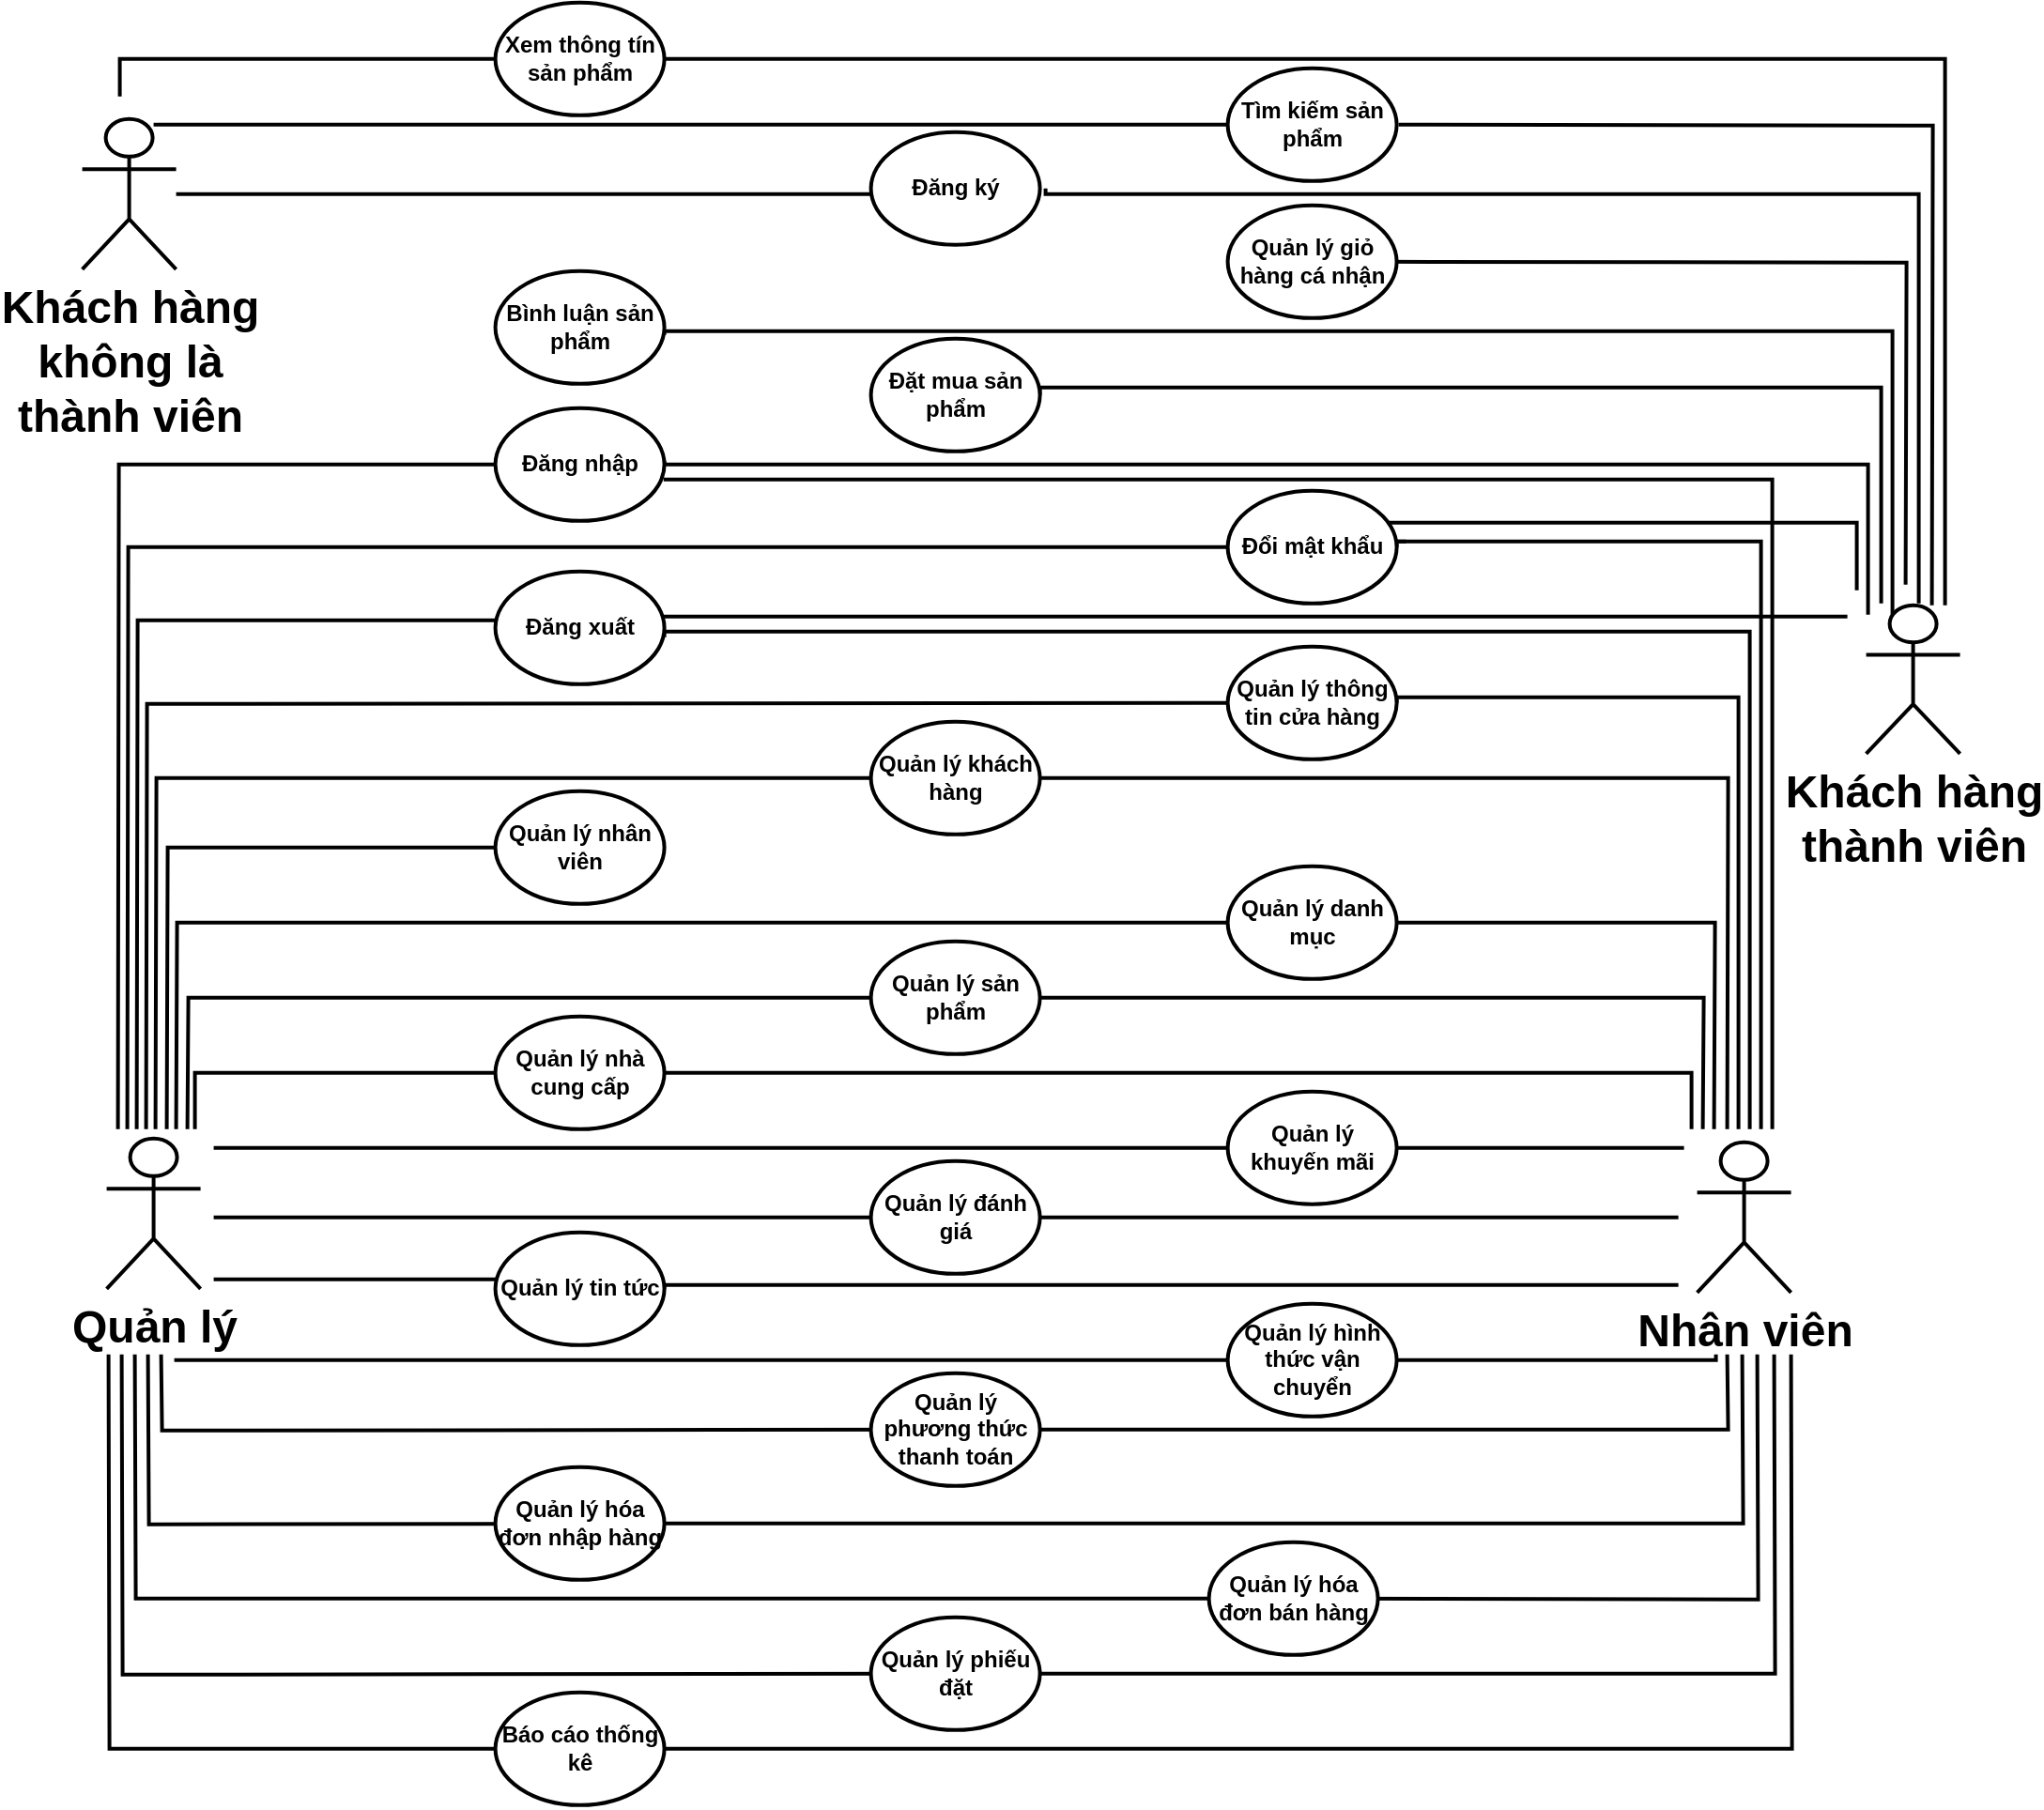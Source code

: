 <mxfile version="14.7.0" type="device" pages="7"><diagram id="kdQ4HRCfokPOLai9ltQD" name="Page-1"><mxGraphModel dx="1038" dy="580" grid="1" gridSize="10" guides="1" tooltips="1" connect="1" arrows="1" fold="1" page="1" pageScale="1" pageWidth="850" pageHeight="1100" math="0" shadow="0"><root><mxCell id="0"/><mxCell id="1" parent="0"/><mxCell id="qIxCQDF0TH82OPmUBla8-1" style="edgeStyle=orthogonalEdgeStyle;rounded=0;orthogonalLoop=1;jettySize=auto;html=1;endArrow=none;endFill=0;entryX=0;entryY=0.5;entryDx=0;entryDy=0;fontStyle=1;strokeWidth=2;" edge="1" parent="1" target="qIxCQDF0TH82OPmUBla8-8"><mxGeometry relative="1" as="geometry"><mxPoint x="184.8" y="757.4" as="sourcePoint"/><mxPoint x="340.8" y="737.4" as="targetPoint"/><Array as="points"><mxPoint x="184.8" y="737.4"/></Array></mxGeometry></mxCell><mxCell id="qIxCQDF0TH82OPmUBla8-2" style="edgeStyle=orthogonalEdgeStyle;rounded=0;orthogonalLoop=1;jettySize=auto;html=1;entryX=0;entryY=0.5;entryDx=0;entryDy=0;endArrow=none;endFill=0;fontStyle=1;strokeWidth=2;" edge="1" parent="1" target="qIxCQDF0TH82OPmUBla8-10"><mxGeometry relative="1" as="geometry"><mxPoint x="202.8" y="772.4" as="sourcePoint"/><mxPoint x="682.8" y="772.4" as="targetPoint"/><Array as="points"><mxPoint x="202.8" y="772.4"/><mxPoint x="734.8" y="772.4"/></Array></mxGeometry></mxCell><mxCell id="qIxCQDF0TH82OPmUBla8-3" value="&lt;font style=&quot;font-size: 24px&quot;&gt;&lt;span&gt;Khách hàng&lt;br&gt;không là&lt;br&gt;thành viên&lt;/span&gt;&lt;/font&gt;" style="shape=umlActor;verticalLabelPosition=bottom;verticalAlign=top;html=1;outlineConnect=0;fontStyle=1;strokeWidth=2;" vertex="1" parent="1"><mxGeometry x="164.8" y="769.4" width="50" height="80" as="geometry"/></mxCell><mxCell id="qIxCQDF0TH82OPmUBla8-4" value="&lt;font style=&quot;font-size: 24px&quot;&gt;&lt;span&gt;Nhân viên&lt;/span&gt;&lt;/font&gt;" style="shape=umlActor;verticalLabelPosition=bottom;verticalAlign=top;html=1;outlineConnect=0;fontStyle=1;strokeWidth=2;" vertex="1" parent="1"><mxGeometry x="1024.8" y="1314.4" width="50" height="80" as="geometry"/></mxCell><mxCell id="qIxCQDF0TH82OPmUBla8-5" value="&lt;span&gt;&lt;font style=&quot;font-size: 24px&quot;&gt;Quản lý&lt;/font&gt;&lt;/span&gt;" style="shape=umlActor;verticalLabelPosition=bottom;verticalAlign=top;html=1;outlineConnect=0;fontStyle=1;strokeWidth=2;" vertex="1" parent="1"><mxGeometry x="177.8" y="1312.4" width="50" height="80" as="geometry"/></mxCell><mxCell id="qIxCQDF0TH82OPmUBla8-6" value="&lt;font style=&quot;font-size: 24px&quot;&gt;&lt;span&gt;Khách hàng &lt;br&gt;thành viên&lt;/span&gt;&lt;/font&gt;" style="shape=umlActor;verticalLabelPosition=bottom;verticalAlign=top;html=1;outlineConnect=0;fontStyle=1;strokeWidth=2;" vertex="1" parent="1"><mxGeometry x="1114.8" y="1028.4" width="50" height="79" as="geometry"/></mxCell><mxCell id="qIxCQDF0TH82OPmUBla8-7" style="edgeStyle=orthogonalEdgeStyle;rounded=0;orthogonalLoop=1;jettySize=auto;html=1;endArrow=none;endFill=0;exitX=1;exitY=0.5;exitDx=0;exitDy=0;fontStyle=1;strokeWidth=2;" edge="1" parent="1" source="qIxCQDF0TH82OPmUBla8-8"><mxGeometry relative="1" as="geometry"><Array as="points"><mxPoint x="1156.8" y="737.4"/></Array><mxPoint x="486.8" y="737.4" as="sourcePoint"/><mxPoint x="1156.8" y="1028.4" as="targetPoint"/></mxGeometry></mxCell><mxCell id="qIxCQDF0TH82OPmUBla8-8" value="Xem thông tín sản phẩm" style="ellipse;whiteSpace=wrap;html=1;fontStyle=1;strokeWidth=2;" vertex="1" parent="1"><mxGeometry x="384.8" y="707.4" width="90" height="60" as="geometry"/></mxCell><mxCell id="qIxCQDF0TH82OPmUBla8-9" style="edgeStyle=orthogonalEdgeStyle;rounded=0;orthogonalLoop=1;jettySize=auto;html=1;entryX=0.5;entryY=0;entryDx=0;entryDy=0;entryPerimeter=0;endArrow=none;endFill=0;exitX=1;exitY=0.5;exitDx=0;exitDy=0;fontStyle=1;strokeWidth=2;" edge="1" parent="1"><mxGeometry relative="1" as="geometry"><mxPoint x="865.8" y="772.4" as="sourcePoint"/><mxPoint x="1149.8" y="1028.4" as="targetPoint"/></mxGeometry></mxCell><mxCell id="qIxCQDF0TH82OPmUBla8-10" value="Tìm kiếm sản phẩm" style="ellipse;whiteSpace=wrap;html=1;fontStyle=1;strokeWidth=2;" vertex="1" parent="1"><mxGeometry x="774.8" y="742.4" width="90" height="60" as="geometry"/></mxCell><mxCell id="qIxCQDF0TH82OPmUBla8-11" style="edgeStyle=orthogonalEdgeStyle;rounded=0;orthogonalLoop=1;jettySize=auto;html=1;endArrow=none;endFill=0;exitX=1;exitY=0.5;exitDx=0;exitDy=0;fontStyle=1;strokeWidth=2;" edge="1" parent="1"><mxGeometry relative="1" as="geometry"><mxPoint x="1142.8" y="1027.4" as="targetPoint"/><mxPoint x="677.8" y="806.4" as="sourcePoint"/><Array as="points"><mxPoint x="677.8" y="809.4"/><mxPoint x="1142.8" y="809.4"/></Array></mxGeometry></mxCell><mxCell id="qIxCQDF0TH82OPmUBla8-12" style="edgeStyle=orthogonalEdgeStyle;rounded=0;orthogonalLoop=1;jettySize=auto;html=1;endArrow=none;endFill=0;fontStyle=1;strokeWidth=2;" edge="1" parent="1" source="qIxCQDF0TH82OPmUBla8-13" target="qIxCQDF0TH82OPmUBla8-3"><mxGeometry relative="1" as="geometry"><mxPoint x="234.8" y="806.4" as="targetPoint"/><Array as="points"><mxPoint x="494.8" y="809.4"/><mxPoint x="494.8" y="809.4"/></Array></mxGeometry></mxCell><mxCell id="qIxCQDF0TH82OPmUBla8-13" value="Đăng ký" style="ellipse;whiteSpace=wrap;html=1;fontStyle=1;strokeWidth=2;" vertex="1" parent="1"><mxGeometry x="584.8" y="776.4" width="90" height="60" as="geometry"/></mxCell><mxCell id="qIxCQDF0TH82OPmUBla8-14" style="edgeStyle=orthogonalEdgeStyle;rounded=0;orthogonalLoop=1;jettySize=auto;html=1;endArrow=none;endFill=0;exitX=1;exitY=0.5;exitDx=0;exitDy=0;fontStyle=1;strokeWidth=2;" edge="1" parent="1"><mxGeometry relative="1" as="geometry"><mxPoint x="1128.8" y="1033.4" as="targetPoint"/><mxPoint x="474.8" y="884.4" as="sourcePoint"/><Array as="points"><mxPoint x="474.8" y="882.4"/><mxPoint x="1128.8" y="882.4"/></Array></mxGeometry></mxCell><mxCell id="qIxCQDF0TH82OPmUBla8-15" value="Bình luận sản phẩm&lt;span style=&quot;color: rgba(0 , 0 , 0 , 0) ; font-family: monospace ; font-size: 0px&quot;&gt;%3CmxGraphModel%3E%3Croot%3E%3CmxCell%20id%3D%220%22%2F%3E%3CmxCell%20id%3D%221%22%20parent%3D%220%22%2F%3E%3CmxCell%20id%3D%222%22%20value%3D%22Xem%20th%C3%B4ng%20t%C3%ADn%20s%E1%BA%A3n%20ph%E1%BA%A9m%22%20style%3D%22ellipse%3BwhiteSpace%3Dwrap%3Bhtml%3D1%3B%22%20vertex%3D%221%22%20parent%3D%221%22%3E%3CmxGeometry%20x%3D%22120%22%20y%3D%22320%22%20width%3D%2290%22%20height%3D%2260%22%20as%3D%22geometry%22%2F%3E%3C%2FmxCell%3E%3C%2Froot%3E%3C%2FmxGraphModel%3E&lt;/span&gt;" style="ellipse;whiteSpace=wrap;html=1;fontStyle=1;strokeWidth=2;" vertex="1" parent="1"><mxGeometry x="384.8" y="850.4" width="90" height="60" as="geometry"/></mxCell><mxCell id="qIxCQDF0TH82OPmUBla8-16" style="edgeStyle=orthogonalEdgeStyle;rounded=0;orthogonalLoop=1;jettySize=auto;html=1;endArrow=none;endFill=0;exitX=1;exitY=0.5;exitDx=0;exitDy=0;fontStyle=1;strokeWidth=2;" edge="1" parent="1" source="qIxCQDF0TH82OPmUBla8-17"><mxGeometry relative="1" as="geometry"><mxPoint x="1122.8" y="1027.4" as="targetPoint"/><mxPoint x="681.8" y="917.4" as="sourcePoint"/><Array as="points"><mxPoint x="674.8" y="912.4"/><mxPoint x="1122.8" y="912.4"/></Array></mxGeometry></mxCell><mxCell id="qIxCQDF0TH82OPmUBla8-17" value="Đặt mua sản phẩm" style="ellipse;whiteSpace=wrap;html=1;fontStyle=1;strokeWidth=2;" vertex="1" parent="1"><mxGeometry x="584.8" y="886.4" width="90" height="60" as="geometry"/></mxCell><mxCell id="qIxCQDF0TH82OPmUBla8-18" style="edgeStyle=orthogonalEdgeStyle;rounded=0;orthogonalLoop=1;jettySize=auto;html=1;endArrow=none;endFill=0;fontStyle=1;strokeWidth=2;" edge="1" parent="1"><mxGeometry relative="1" as="geometry"><mxPoint x="1115.8" y="1033.4" as="targetPoint"/><mxPoint x="474.8" y="953.4" as="sourcePoint"/><Array as="points"><mxPoint x="474.8" y="951.4"/><mxPoint x="474.8" y="953.4"/><mxPoint x="1115.8" y="953.4"/></Array></mxGeometry></mxCell><mxCell id="qIxCQDF0TH82OPmUBla8-19" style="edgeStyle=orthogonalEdgeStyle;rounded=0;orthogonalLoop=1;jettySize=auto;html=1;endArrow=none;endFill=0;fontStyle=1;strokeWidth=2;" edge="1" parent="1"><mxGeometry relative="1" as="geometry"><mxPoint x="1064.8" y="1307.4" as="targetPoint"/><Array as="points"><mxPoint x="1064.8" y="961.4"/></Array><mxPoint x="474.398" y="961.4" as="sourcePoint"/></mxGeometry></mxCell><mxCell id="qIxCQDF0TH82OPmUBla8-20" style="edgeStyle=orthogonalEdgeStyle;rounded=0;orthogonalLoop=1;jettySize=auto;html=1;endArrow=none;endFill=0;startArrow=none;fontStyle=1;strokeWidth=2;" edge="1" parent="1" source="qIxCQDF0TH82OPmUBla8-73"><mxGeometry relative="1" as="geometry"><mxPoint x="183.8" y="1307.4" as="targetPoint"/><mxPoint x="484.8" y="947.4" as="sourcePoint"/></mxGeometry></mxCell><mxCell id="qIxCQDF0TH82OPmUBla8-21" style="edgeStyle=orthogonalEdgeStyle;rounded=0;orthogonalLoop=1;jettySize=auto;html=1;endArrow=none;endFill=0;exitX=1;exitY=0.5;exitDx=0;exitDy=0;fontStyle=1;strokeWidth=2;" edge="1" parent="1"><mxGeometry relative="1" as="geometry"><mxPoint x="1109.8" y="1020.4" as="targetPoint"/><mxPoint x="869.8" y="994.4" as="sourcePoint"/><Array as="points"><mxPoint x="854.8" y="994.4"/><mxPoint x="854.8" y="984.4"/><mxPoint x="1109.8" y="984.4"/></Array></mxGeometry></mxCell><mxCell id="qIxCQDF0TH82OPmUBla8-22" style="edgeStyle=orthogonalEdgeStyle;rounded=0;orthogonalLoop=1;jettySize=auto;html=1;endArrow=none;endFill=0;exitX=1;exitY=0.5;exitDx=0;exitDy=0;fontStyle=1;strokeWidth=2;" edge="1" parent="1" source="qIxCQDF0TH82OPmUBla8-24"><mxGeometry relative="1" as="geometry"><mxPoint x="1058.8" y="1307.4" as="targetPoint"/><mxPoint x="768.8" y="994.4" as="sourcePoint"/><Array as="points"><mxPoint x="1058.8" y="994.4"/></Array></mxGeometry></mxCell><mxCell id="qIxCQDF0TH82OPmUBla8-23" style="edgeStyle=orthogonalEdgeStyle;rounded=0;orthogonalLoop=1;jettySize=auto;html=1;endArrow=none;endFill=0;exitX=0;exitY=0.5;exitDx=0;exitDy=0;fontStyle=1;strokeWidth=2;" edge="1" parent="1" source="qIxCQDF0TH82OPmUBla8-24"><mxGeometry relative="1" as="geometry"><mxPoint x="188.8" y="1307.4" as="targetPoint"/><mxPoint x="678.8" y="994.4" as="sourcePoint"/></mxGeometry></mxCell><mxCell id="qIxCQDF0TH82OPmUBla8-24" value="Đổi mật khẩu" style="ellipse;whiteSpace=wrap;html=1;fontStyle=1;strokeWidth=2;" vertex="1" parent="1"><mxGeometry x="774.8" y="967.4" width="90" height="60" as="geometry"/></mxCell><mxCell id="qIxCQDF0TH82OPmUBla8-25" style="edgeStyle=orthogonalEdgeStyle;rounded=0;orthogonalLoop=1;jettySize=auto;html=1;endArrow=none;endFill=0;exitX=0;exitY=0.433;exitDx=0;exitDy=0;exitPerimeter=0;fontStyle=1;strokeWidth=2;" edge="1" parent="1" source="qIxCQDF0TH82OPmUBla8-28"><mxGeometry relative="1" as="geometry"><mxPoint x="470.8" y="1030.4" as="sourcePoint"/><mxPoint x="193.8" y="1307.4" as="targetPoint"/></mxGeometry></mxCell><mxCell id="qIxCQDF0TH82OPmUBla8-26" style="edgeStyle=orthogonalEdgeStyle;rounded=0;orthogonalLoop=1;jettySize=auto;html=1;endArrow=none;endFill=0;fontStyle=1;strokeWidth=2;" edge="1" parent="1" source="qIxCQDF0TH82OPmUBla8-28"><mxGeometry relative="1" as="geometry"><mxPoint x="1104.8" y="1034.4" as="targetPoint"/><Array as="points"><mxPoint x="684.8" y="1034.4"/><mxPoint x="684.8" y="1034.4"/></Array></mxGeometry></mxCell><mxCell id="qIxCQDF0TH82OPmUBla8-27" style="edgeStyle=orthogonalEdgeStyle;rounded=0;orthogonalLoop=1;jettySize=auto;html=1;endArrow=none;endFill=0;exitX=1;exitY=0.583;exitDx=0;exitDy=0;exitPerimeter=0;fontStyle=1;strokeWidth=2;" edge="1" parent="1" source="qIxCQDF0TH82OPmUBla8-28"><mxGeometry relative="1" as="geometry"><mxPoint x="1052.8" y="1307.4" as="targetPoint"/><mxPoint x="562.574" y="1042.4" as="sourcePoint"/><Array as="points"><mxPoint x="1052.8" y="1042.4"/></Array></mxGeometry></mxCell><mxCell id="qIxCQDF0TH82OPmUBla8-28" value="Đăng xuất" style="ellipse;whiteSpace=wrap;html=1;fontStyle=1;strokeWidth=2;" vertex="1" parent="1"><mxGeometry x="384.8" y="1010.4" width="90" height="60" as="geometry"/></mxCell><mxCell id="qIxCQDF0TH82OPmUBla8-29" style="edgeStyle=orthogonalEdgeStyle;rounded=0;orthogonalLoop=1;jettySize=auto;html=1;endArrow=none;endFill=0;fontStyle=1;strokeWidth=2;" edge="1" parent="1"><mxGeometry relative="1" as="geometry"><mxPoint x="198.8" y="1307.4" as="targetPoint"/><mxPoint x="774.8" y="1080.4" as="sourcePoint"/></mxGeometry></mxCell><mxCell id="qIxCQDF0TH82OPmUBla8-30" style="edgeStyle=orthogonalEdgeStyle;rounded=0;orthogonalLoop=1;jettySize=auto;html=1;endArrow=none;endFill=0;exitX=1;exitY=0.5;exitDx=0;exitDy=0;startArrow=none;fontStyle=1;strokeWidth=2;" edge="1" parent="1" source="qIxCQDF0TH82OPmUBla8-75"><mxGeometry relative="1" as="geometry"><mxPoint x="1046.8" y="1307.4" as="targetPoint"/><mxPoint x="766.8" y="1077.4" as="sourcePoint"/><Array as="points"><mxPoint x="1046.8" y="1077.4"/></Array></mxGeometry></mxCell><mxCell id="qIxCQDF0TH82OPmUBla8-31" style="edgeStyle=orthogonalEdgeStyle;rounded=0;orthogonalLoop=1;jettySize=auto;html=1;endArrow=none;endFill=0;exitX=0;exitY=0.5;exitDx=0;exitDy=0;fontStyle=1;strokeWidth=2;" edge="1" parent="1" source="qIxCQDF0TH82OPmUBla8-72"><mxGeometry relative="1" as="geometry"><mxPoint x="203.8" y="1307.4" as="targetPoint"/><mxPoint x="553.8" y="1117.4" as="sourcePoint"/></mxGeometry></mxCell><mxCell id="qIxCQDF0TH82OPmUBla8-32" style="edgeStyle=orthogonalEdgeStyle;rounded=0;orthogonalLoop=1;jettySize=auto;html=1;endArrow=none;endFill=0;exitX=0;exitY=0.5;exitDx=0;exitDy=0;exitPerimeter=0;fontStyle=1;strokeWidth=2;" edge="1" parent="1" source="qIxCQDF0TH82OPmUBla8-33"><mxGeometry relative="1" as="geometry"><mxPoint x="461.8" y="1157.4" as="sourcePoint"/><mxPoint x="209.8" y="1307.4" as="targetPoint"/></mxGeometry></mxCell><mxCell id="qIxCQDF0TH82OPmUBla8-33" value="Quản lý nhân viên" style="ellipse;whiteSpace=wrap;html=1;fontStyle=1;strokeWidth=2;" vertex="1" parent="1"><mxGeometry x="384.8" y="1127.4" width="90" height="60" as="geometry"/></mxCell><mxCell id="qIxCQDF0TH82OPmUBla8-34" style="edgeStyle=orthogonalEdgeStyle;rounded=0;orthogonalLoop=1;jettySize=auto;html=1;endArrow=none;endFill=0;fontStyle=1;strokeWidth=2;" edge="1" parent="1" source="qIxCQDF0TH82OPmUBla8-36"><mxGeometry relative="1" as="geometry"><mxPoint x="214.8" y="1307.4" as="targetPoint"/></mxGeometry></mxCell><mxCell id="qIxCQDF0TH82OPmUBla8-35" style="edgeStyle=orthogonalEdgeStyle;rounded=0;orthogonalLoop=1;jettySize=auto;html=1;endArrow=none;endFill=0;exitX=1;exitY=0.5;exitDx=0;exitDy=0;fontStyle=1;strokeWidth=2;" edge="1" parent="1" source="qIxCQDF0TH82OPmUBla8-36"><mxGeometry relative="1" as="geometry"><mxPoint x="1033.8" y="1307.4" as="targetPoint"/><mxPoint x="844.8" y="1195.4" as="sourcePoint"/></mxGeometry></mxCell><mxCell id="qIxCQDF0TH82OPmUBla8-36" value="Quản lý danh mục" style="ellipse;whiteSpace=wrap;html=1;fontStyle=1;strokeWidth=2;" vertex="1" parent="1"><mxGeometry x="774.8" y="1167.4" width="90" height="60" as="geometry"/></mxCell><mxCell id="qIxCQDF0TH82OPmUBla8-37" style="edgeStyle=orthogonalEdgeStyle;rounded=0;orthogonalLoop=1;jettySize=auto;html=1;endArrow=none;endFill=0;fontStyle=1;strokeWidth=2;" edge="1" parent="1" source="qIxCQDF0TH82OPmUBla8-39"><mxGeometry relative="1" as="geometry"><mxPoint x="224.8" y="1307.4" as="targetPoint"/><Array as="points"><mxPoint x="224.8" y="1277.4"/></Array></mxGeometry></mxCell><mxCell id="qIxCQDF0TH82OPmUBla8-38" style="edgeStyle=orthogonalEdgeStyle;rounded=0;orthogonalLoop=1;jettySize=auto;html=1;endArrow=none;endFill=0;exitX=1;exitY=0.5;exitDx=0;exitDy=0;exitPerimeter=0;fontStyle=1;strokeWidth=2;" edge="1" parent="1" source="qIxCQDF0TH82OPmUBla8-39"><mxGeometry relative="1" as="geometry"><mxPoint x="1021.8" y="1307.4" as="targetPoint"/><mxPoint x="531.8" y="1277.4" as="sourcePoint"/><Array as="points"><mxPoint x="1021.8" y="1277.4"/></Array></mxGeometry></mxCell><mxCell id="qIxCQDF0TH82OPmUBla8-39" value="Quản lý nhà cung cấp" style="ellipse;whiteSpace=wrap;html=1;fontStyle=1;strokeWidth=2;" vertex="1" parent="1"><mxGeometry x="384.8" y="1247.4" width="90" height="60" as="geometry"/></mxCell><mxCell id="qIxCQDF0TH82OPmUBla8-40" style="edgeStyle=orthogonalEdgeStyle;rounded=0;orthogonalLoop=1;jettySize=auto;html=1;endArrow=none;endFill=0;exitX=0;exitY=0.5;exitDx=0;exitDy=0;fontStyle=1;strokeWidth=2;" edge="1" parent="1" source="qIxCQDF0TH82OPmUBla8-42"><mxGeometry relative="1" as="geometry"><mxPoint x="220.8" y="1307.4" as="targetPoint"/><mxPoint x="660.8" y="1237.4" as="sourcePoint"/></mxGeometry></mxCell><mxCell id="qIxCQDF0TH82OPmUBla8-41" style="edgeStyle=orthogonalEdgeStyle;rounded=0;orthogonalLoop=1;jettySize=auto;html=1;endArrow=none;endFill=0;exitX=1;exitY=0.5;exitDx=0;exitDy=0;fontStyle=1;strokeWidth=2;" edge="1" parent="1" source="qIxCQDF0TH82OPmUBla8-42"><mxGeometry relative="1" as="geometry"><mxPoint x="1027.8" y="1307.4" as="targetPoint"/><mxPoint x="777.8" y="1237.4" as="sourcePoint"/></mxGeometry></mxCell><mxCell id="qIxCQDF0TH82OPmUBla8-42" value="Quản lý sản phẩm" style="ellipse;whiteSpace=wrap;html=1;fontStyle=1;strokeWidth=2;" vertex="1" parent="1"><mxGeometry x="584.8" y="1207.4" width="90" height="60" as="geometry"/></mxCell><mxCell id="qIxCQDF0TH82OPmUBla8-43" style="edgeStyle=orthogonalEdgeStyle;rounded=0;orthogonalLoop=1;jettySize=auto;html=1;endArrow=none;endFill=0;fontStyle=1;strokeWidth=2;" edge="1" parent="1"><mxGeometry relative="1" as="geometry"><mxPoint x="1017.8" y="1317.4" as="targetPoint"/><mxPoint x="827.8" y="1317.4" as="sourcePoint"/></mxGeometry></mxCell><mxCell id="qIxCQDF0TH82OPmUBla8-44" style="edgeStyle=orthogonalEdgeStyle;rounded=0;orthogonalLoop=1;jettySize=auto;html=1;endArrow=none;endFill=0;fontStyle=1;strokeWidth=2;" edge="1" parent="1" source="qIxCQDF0TH82OPmUBla8-45"><mxGeometry relative="1" as="geometry"><mxPoint x="234.8" y="1317.4" as="targetPoint"/></mxGeometry></mxCell><mxCell id="qIxCQDF0TH82OPmUBla8-45" value="Quản lý khuyến mãi" style="ellipse;whiteSpace=wrap;html=1;fontStyle=1;strokeWidth=2;" vertex="1" parent="1"><mxGeometry x="774.8" y="1287.4" width="90" height="60" as="geometry"/></mxCell><mxCell id="qIxCQDF0TH82OPmUBla8-46" style="edgeStyle=orthogonalEdgeStyle;rounded=0;orthogonalLoop=1;jettySize=auto;html=1;endArrow=none;endFill=0;fontStyle=1;strokeWidth=2;" edge="1" parent="1" source="qIxCQDF0TH82OPmUBla8-48"><mxGeometry relative="1" as="geometry"><mxPoint x="234.8" y="1354.4" as="targetPoint"/></mxGeometry></mxCell><mxCell id="qIxCQDF0TH82OPmUBla8-47" style="edgeStyle=orthogonalEdgeStyle;rounded=0;orthogonalLoop=1;jettySize=auto;html=1;endArrow=none;endFill=0;fontStyle=1;strokeWidth=2;" edge="1" parent="1" source="qIxCQDF0TH82OPmUBla8-48"><mxGeometry relative="1" as="geometry"><mxPoint x="1014.8" y="1354.4" as="targetPoint"/></mxGeometry></mxCell><mxCell id="qIxCQDF0TH82OPmUBla8-48" value="Quản lý đánh giá" style="ellipse;whiteSpace=wrap;html=1;fontStyle=1;strokeWidth=2;" vertex="1" parent="1"><mxGeometry x="584.8" y="1324.4" width="90" height="60" as="geometry"/></mxCell><mxCell id="qIxCQDF0TH82OPmUBla8-49" style="edgeStyle=orthogonalEdgeStyle;rounded=0;orthogonalLoop=1;jettySize=auto;html=1;endArrow=none;endFill=0;fontStyle=1;strokeWidth=2;" edge="1" parent="1"><mxGeometry relative="1" as="geometry"><mxPoint x="234.8" y="1387.4" as="targetPoint"/><mxPoint x="464.8" y="1391.4" as="sourcePoint"/><Array as="points"><mxPoint x="464.8" y="1387.4"/></Array></mxGeometry></mxCell><mxCell id="qIxCQDF0TH82OPmUBla8-50" style="edgeStyle=orthogonalEdgeStyle;rounded=0;orthogonalLoop=1;jettySize=auto;html=1;endArrow=none;endFill=0;exitX=1;exitY=0.5;exitDx=0;exitDy=0;fontStyle=1;strokeWidth=2;" edge="1" parent="1" source="qIxCQDF0TH82OPmUBla8-51"><mxGeometry relative="1" as="geometry"><mxPoint x="1014.8" y="1390.4" as="targetPoint"/><mxPoint x="554.398" y="1390.4" as="sourcePoint"/><Array as="points"><mxPoint x="474.8" y="1390.4"/></Array></mxGeometry></mxCell><mxCell id="qIxCQDF0TH82OPmUBla8-51" value="Quản lý tin tức" style="ellipse;whiteSpace=wrap;html=1;fontStyle=1;strokeWidth=2;" vertex="1" parent="1"><mxGeometry x="384.8" y="1362.4" width="90" height="60" as="geometry"/></mxCell><mxCell id="qIxCQDF0TH82OPmUBla8-52" style="edgeStyle=orthogonalEdgeStyle;rounded=0;orthogonalLoop=1;jettySize=auto;html=1;endArrow=none;endFill=0;fontStyle=1;strokeWidth=2;" edge="1" parent="1" source="qIxCQDF0TH82OPmUBla8-54"><mxGeometry relative="1" as="geometry"><mxPoint x="1034.8" y="1427.4" as="targetPoint"/><Array as="points"><mxPoint x="1034.8" y="1430.4"/></Array></mxGeometry></mxCell><mxCell id="qIxCQDF0TH82OPmUBla8-53" style="edgeStyle=orthogonalEdgeStyle;rounded=0;orthogonalLoop=1;jettySize=auto;html=1;endArrow=none;endFill=0;exitX=0;exitY=0.5;exitDx=0;exitDy=0;fontStyle=1;strokeWidth=2;" edge="1" parent="1" source="qIxCQDF0TH82OPmUBla8-54"><mxGeometry relative="1" as="geometry"><mxPoint x="213.8" y="1430.4" as="targetPoint"/><mxPoint x="743.8" y="1430.4" as="sourcePoint"/><Array as="points"><mxPoint x="213.8" y="1430.4"/></Array></mxGeometry></mxCell><mxCell id="qIxCQDF0TH82OPmUBla8-54" value="Quản lý hình thức vận chuyển" style="ellipse;whiteSpace=wrap;html=1;fontStyle=1;strokeWidth=2;" vertex="1" parent="1"><mxGeometry x="774.8" y="1400.4" width="90" height="60" as="geometry"/></mxCell><mxCell id="qIxCQDF0TH82OPmUBla8-55" style="edgeStyle=orthogonalEdgeStyle;rounded=0;orthogonalLoop=1;jettySize=auto;html=1;endArrow=none;endFill=0;fontStyle=1;strokeWidth=2;" edge="1" parent="1"><mxGeometry relative="1" as="geometry"><mxPoint x="206.8" y="1427.4" as="targetPoint"/><mxPoint x="626.8" y="1467.4" as="sourcePoint"/></mxGeometry></mxCell><mxCell id="qIxCQDF0TH82OPmUBla8-56" style="edgeStyle=orthogonalEdgeStyle;rounded=0;orthogonalLoop=1;jettySize=auto;html=1;endArrow=none;endFill=0;exitX=1;exitY=0.5;exitDx=0;exitDy=0;fontStyle=1;strokeWidth=2;" edge="1" parent="1" source="qIxCQDF0TH82OPmUBla8-57"><mxGeometry relative="1" as="geometry"><mxPoint x="1040.8" y="1427.4" as="targetPoint"/><mxPoint x="700.8" y="1467.4" as="sourcePoint"/></mxGeometry></mxCell><mxCell id="qIxCQDF0TH82OPmUBla8-57" value="Quản lý phương thức thanh toán" style="ellipse;whiteSpace=wrap;html=1;fontStyle=1;strokeWidth=2;" vertex="1" parent="1"><mxGeometry x="584.8" y="1437.4" width="90" height="60" as="geometry"/></mxCell><mxCell id="qIxCQDF0TH82OPmUBla8-58" style="edgeStyle=orthogonalEdgeStyle;rounded=0;orthogonalLoop=1;jettySize=auto;html=1;endArrow=none;endFill=0;fontStyle=1;strokeWidth=2;" edge="1" parent="1"><mxGeometry relative="1" as="geometry"><mxPoint x="199.8" y="1427.4" as="targetPoint"/><mxPoint x="469.8" y="1517.4" as="sourcePoint"/></mxGeometry></mxCell><mxCell id="qIxCQDF0TH82OPmUBla8-59" style="edgeStyle=orthogonalEdgeStyle;rounded=0;orthogonalLoop=1;jettySize=auto;html=1;endArrow=none;endFill=0;exitX=1;exitY=0.5;exitDx=0;exitDy=0;fontStyle=1;strokeWidth=2;" edge="1" parent="1" source="qIxCQDF0TH82OPmUBla8-60"><mxGeometry relative="1" as="geometry"><mxPoint x="1048.8" y="1427.4" as="targetPoint"/><mxPoint x="554.8" y="1517.4" as="sourcePoint"/></mxGeometry></mxCell><mxCell id="qIxCQDF0TH82OPmUBla8-60" value="Quản lý hóa đơn nhập hàng" style="ellipse;whiteSpace=wrap;html=1;fontStyle=1;strokeWidth=2;" vertex="1" parent="1"><mxGeometry x="384.8" y="1487.4" width="90" height="60" as="geometry"/></mxCell><mxCell id="qIxCQDF0TH82OPmUBla8-61" style="edgeStyle=orthogonalEdgeStyle;rounded=0;orthogonalLoop=1;jettySize=auto;html=1;endArrow=none;endFill=0;exitX=0;exitY=0.5;exitDx=0;exitDy=0;fontStyle=1;strokeWidth=2;" edge="1" parent="1" source="qIxCQDF0TH82OPmUBla8-63"><mxGeometry relative="1" as="geometry"><mxPoint x="192.8" y="1427.4" as="targetPoint"/><mxPoint x="742.8" y="1557.4" as="sourcePoint"/></mxGeometry></mxCell><mxCell id="qIxCQDF0TH82OPmUBla8-62" style="edgeStyle=orthogonalEdgeStyle;rounded=0;orthogonalLoop=1;jettySize=auto;html=1;endArrow=none;endFill=0;fontStyle=1;strokeWidth=2;" edge="1" parent="1"><mxGeometry relative="1" as="geometry"><mxPoint x="1056.8" y="1427.4" as="targetPoint"/><mxPoint x="826.8" y="1557.4" as="sourcePoint"/></mxGeometry></mxCell><mxCell id="qIxCQDF0TH82OPmUBla8-63" value="Quản lý hóa đơn bán hàng" style="ellipse;whiteSpace=wrap;html=1;fontStyle=1;strokeWidth=2;" vertex="1" parent="1"><mxGeometry x="764.8" y="1527.4" width="90" height="60" as="geometry"/></mxCell><mxCell id="qIxCQDF0TH82OPmUBla8-64" style="edgeStyle=orthogonalEdgeStyle;rounded=0;orthogonalLoop=1;jettySize=auto;html=1;endArrow=none;endFill=0;fontStyle=1;strokeWidth=2;" edge="1" parent="1"><mxGeometry relative="1" as="geometry"><mxPoint x="185.8" y="1427.4" as="targetPoint"/><mxPoint x="615.8" y="1597.4" as="sourcePoint"/></mxGeometry></mxCell><mxCell id="qIxCQDF0TH82OPmUBla8-65" style="edgeStyle=orthogonalEdgeStyle;rounded=0;orthogonalLoop=1;jettySize=auto;html=1;endArrow=none;endFill=0;exitX=1;exitY=0.5;exitDx=0;exitDy=0;fontStyle=1;strokeWidth=2;" edge="1" parent="1" source="qIxCQDF0TH82OPmUBla8-66"><mxGeometry relative="1" as="geometry"><mxPoint x="1065.8" y="1427.4" as="targetPoint"/><mxPoint x="715.8" y="1597.4" as="sourcePoint"/></mxGeometry></mxCell><mxCell id="qIxCQDF0TH82OPmUBla8-66" value="Quản lý phiếu đặt" style="ellipse;whiteSpace=wrap;html=1;fontStyle=1;strokeWidth=2;" vertex="1" parent="1"><mxGeometry x="584.8" y="1567.4" width="90" height="60" as="geometry"/></mxCell><mxCell id="qIxCQDF0TH82OPmUBla8-67" style="edgeStyle=orthogonalEdgeStyle;rounded=0;orthogonalLoop=1;jettySize=auto;html=1;endArrow=none;endFill=0;fontStyle=1;strokeWidth=2;" edge="1" parent="1"><mxGeometry relative="1" as="geometry"><mxPoint x="1135.8" y="1017.4" as="targetPoint"/><mxPoint x="855.8" y="845.4" as="sourcePoint"/></mxGeometry></mxCell><mxCell id="qIxCQDF0TH82OPmUBla8-68" value="Quản lý giỏ hàng cá nhận&lt;span style=&quot;color: rgba(0 , 0 , 0 , 0) ; font-family: monospace ; font-size: 0px&quot;&gt;%3CmxGraphModel%3E%3Croot%3E%3CmxCell%20id%3D%220%22%2F%3E%3CmxCell%20id%3D%221%22%20parent%3D%220%22%2F%3E%3CmxCell%20id%3D%222%22%20value%3D%22B%C3%ACnh%20lu%E1%BA%ADn%20s%E1%BA%A3n%20ph%E1%BA%A9m%26lt%3Bspan%20style%3D%26quot%3Bcolor%3A%20rgba(0%20%2C%200%20%2C%200%20%2C%200)%20%3B%20font-family%3A%20monospace%20%3B%20font-size%3A%200px%26quot%3B%26gt%3B%253CmxGraphModel%253E%253Croot%253E%253CmxCell%2520id%253D%25220%2522%252F%253E%253CmxCell%2520id%253D%25221%2522%2520parent%253D%25220%2522%252F%253E%253CmxCell%2520id%253D%25222%2522%2520value%253D%2522Xem%2520th%25C3%25B4ng%2520t%25C3%25ADn%2520s%25E1%25BA%25A3n%2520ph%25E1%25BA%25A9m%2522%2520style%253D%2522ellipse%253BwhiteSpace%253Dwrap%253Bhtml%253D1%253B%2522%2520vertex%253D%25221%2522%2520parent%253D%25221%2522%253E%253CmxGeometry%2520x%253D%2522120%2522%2520y%253D%2522320%2522%2520width%253D%252290%2522%2520height%253D%252260%2522%2520as%253D%2522geometry%2522%252F%253E%253C%252FmxCell%253E%253C%252Froot%253E%253C%252FmxGraphModel%253E%26lt%3B%2Fspan%26gt%3B%22%20style%3D%22ellipse%3BwhiteSpace%3Dwrap%3Bhtml%3D1%3B%22%20vertex%3D%221%22%20parent%3D%221%22%3E%3CmxGeometry%20x%3D%22370%22%20y%3D%22370%22%20width%3D%2290%22%20height%3D%2260%22%20as%3D%22geometry%22%2F%3E%3C%2FmxCell%3E%3C%2Froot%3E%3C%2FmxGraphModel%3E&lt;/span&gt;" style="ellipse;whiteSpace=wrap;html=1;fontStyle=1;strokeWidth=2;" vertex="1" parent="1"><mxGeometry x="774.8" y="815.4" width="90" height="60" as="geometry"/></mxCell><mxCell id="qIxCQDF0TH82OPmUBla8-69" style="edgeStyle=orthogonalEdgeStyle;rounded=0;orthogonalLoop=1;jettySize=auto;html=1;endArrow=none;endFill=0;startArrow=none;fontStyle=1;strokeWidth=2;" edge="1" parent="1" source="qIxCQDF0TH82OPmUBla8-74"><mxGeometry relative="1" as="geometry"><mxPoint x="178.8" y="1427.4" as="targetPoint"/><mxPoint x="468.8" y="1637.4" as="sourcePoint"/></mxGeometry></mxCell><mxCell id="qIxCQDF0TH82OPmUBla8-70" style="edgeStyle=orthogonalEdgeStyle;rounded=0;orthogonalLoop=1;jettySize=auto;html=1;endArrow=none;endFill=0;fontStyle=1;strokeWidth=2;" edge="1" parent="1" source="qIxCQDF0TH82OPmUBla8-74"><mxGeometry relative="1" as="geometry"><mxPoint x="1074.8" y="1427.4" as="targetPoint"/></mxGeometry></mxCell><mxCell id="qIxCQDF0TH82OPmUBla8-71" style="edgeStyle=orthogonalEdgeStyle;rounded=0;orthogonalLoop=1;jettySize=auto;html=1;endArrow=none;endFill=0;exitX=1;exitY=0.5;exitDx=0;exitDy=0;fontStyle=1;strokeWidth=2;" edge="1" parent="1" source="qIxCQDF0TH82OPmUBla8-72"><mxGeometry relative="1" as="geometry"><mxPoint x="1040.8" y="1307.4" as="targetPoint"/><mxPoint x="710.8" y="1117.4" as="sourcePoint"/></mxGeometry></mxCell><mxCell id="qIxCQDF0TH82OPmUBla8-72" value="Quản lý khách hàng" style="ellipse;whiteSpace=wrap;html=1;fontStyle=1;strokeWidth=2;" vertex="1" parent="1"><mxGeometry x="584.8" y="1090.4" width="90" height="60" as="geometry"/></mxCell><mxCell id="qIxCQDF0TH82OPmUBla8-73" value="Đăng nhập&lt;span style=&quot;color: rgba(0 , 0 , 0 , 0) ; font-family: monospace ; font-size: 0px&quot;&gt;%3CmxGraphModel%3E%3Croot%3E%3CmxCell%20id%3D%220%22%2F%3E%3CmxCell%20id%3D%221%22%20parent%3D%220%22%2F%3E%3CmxCell%20id%3D%222%22%20value%3D%22B%C3%ACnh%20lu%E1%BA%ADn%20s%E1%BA%A3n%20ph%E1%BA%A9m%26lt%3Bspan%20style%3D%26quot%3Bcolor%3A%20rgba(0%20%2C%200%20%2C%200%20%2C%200)%20%3B%20font-family%3A%20monospace%20%3B%20font-size%3A%200px%26quot%3B%26gt%3B%253CmxGraphModel%253E%253Croot%253E%253CmxCell%2520id%253D%25220%2522%252F%253E%253CmxCell%2520id%253D%25221%2522%2520parent%253D%25220%2522%252F%253E%253CmxCell%2520id%253D%25222%2522%2520value%253D%2522Xem%2520th%25C3%25B4ng%2520t%25C3%25ADn%2520s%25E1%25BA%25A3n%2520ph%25E1%25BA%25A9m%2522%2520style%253D%2522ellipse%253BwhiteSpace%253Dwrap%253Bhtml%253D1%253B%2522%2520vertex%253D%25221%2522%2520parent%253D%25221%2522%253E%253CmxGeometry%2520x%253D%2522120%2522%2520y%253D%2522320%2522%2520width%253D%252290%2522%2520height%253D%252260%2522%2520as%253D%2522geometry%2522%252F%253E%253C%252FmxCell%253E%253C%252Froot%253E%253C%252FmxGraphModel%253E%26lt%3B%2Fspan%26gt%3B%22%20style%3D%22ellipse%3BwhiteSpace%3Dwrap%3Bhtml%3D1%3B%22%20vertex%3D%221%22%20parent%3D%221%22%3E%3CmxGeometry%20x%3D%22370%22%20y%3D%22370%22%20width%3D%2290%22%20height%3D%2260%22%20as%3D%22geometry%22%2F%3E%3C%2FmxCell%3E%3C%2Froot%3E%3C%2FmxGraphModel%3E&lt;/span&gt;" style="ellipse;whiteSpace=wrap;html=1;fontStyle=1;strokeWidth=2;" vertex="1" parent="1"><mxGeometry x="384.8" y="923.4" width="90" height="60" as="geometry"/></mxCell><mxCell id="qIxCQDF0TH82OPmUBla8-74" value="Báo cáo thống kê" style="ellipse;whiteSpace=wrap;html=1;fontStyle=1;strokeWidth=2;" vertex="1" parent="1"><mxGeometry x="384.8" y="1607.4" width="90" height="60" as="geometry"/></mxCell><mxCell id="qIxCQDF0TH82OPmUBla8-75" value="Quản lý thông tin cửa hàng" style="ellipse;whiteSpace=wrap;html=1;fontStyle=1;strokeWidth=2;" vertex="1" parent="1"><mxGeometry x="774.8" y="1050.4" width="90" height="60" as="geometry"/></mxCell><mxCell id="qIxCQDF0TH82OPmUBla8-76" value="" style="edgeStyle=orthogonalEdgeStyle;rounded=0;orthogonalLoop=1;jettySize=auto;html=1;endArrow=none;endFill=0;fontStyle=1;strokeWidth=2;" edge="1" parent="1" target="qIxCQDF0TH82OPmUBla8-75"><mxGeometry relative="1" as="geometry"><mxPoint x="1046.8" y="1307.4" as="targetPoint"/><mxPoint x="774.8" y="1077.4" as="sourcePoint"/><Array as="points"><mxPoint x="784.8" y="1077.4"/><mxPoint x="784.8" y="1077.4"/></Array></mxGeometry></mxCell></root></mxGraphModel></diagram><diagram name="Page-1" id="GYo_uepa-LU96X4SzMTP"><mxGraphModel dx="2333" dy="829" grid="1" gridSize="10" guides="1" tooltips="1" connect="1" arrows="1" fold="1" page="1" pageScale="1" pageWidth="850" pageHeight="1100" math="0" shadow="0"><root><mxCell id="0"/><mxCell id="1" parent="0"/><mxCell id="ObhP5N0IEql7v9QZULlm-102" style="edgeStyle=orthogonalEdgeStyle;rounded=0;orthogonalLoop=1;jettySize=auto;html=1;entryX=1.022;entryY=0.426;entryDx=0;entryDy=0;entryPerimeter=0;fontStyle=1" parent="1" edge="1"><mxGeometry relative="1" as="geometry"><mxPoint x="516" y="367" as="sourcePoint"/><mxPoint x="269.016" y="367.008" as="targetPoint"/><Array as="points"><mxPoint x="450" y="367"/><mxPoint x="450" y="367"/></Array></mxGeometry></mxCell><mxCell id="ObhP5N0IEql7v9QZULlm-103" value="Thông tin nhà cung cấp" style="edgeLabel;html=1;align=center;verticalAlign=middle;resizable=0;points=[];fontStyle=1" parent="ObhP5N0IEql7v9QZULlm-102" vertex="1" connectable="0"><mxGeometry x="-0.174" y="4" relative="1" as="geometry"><mxPoint x="-4" y="-3" as="offset"/></mxGeometry></mxCell><mxCell id="ObhP5N0IEql7v9QZULlm-115" value="Thông tin khách hàng đã cập nhật" style="edgeStyle=orthogonalEdgeStyle;rounded=0;orthogonalLoop=1;jettySize=auto;html=1;fontStyle=1" parent="1" edge="1"><mxGeometry x="0.099" relative="1" as="geometry"><mxPoint x="636" y="259" as="sourcePoint"/><mxPoint x="1090" y="322" as="targetPoint"/><Array as="points"><mxPoint x="1090" y="259"/></Array><mxPoint as="offset"/></mxGeometry></mxCell><mxCell id="ObhP5N0IEql7v9QZULlm-116" value="Thông tin cửa hàng đã cập nhật" style="edgeStyle=orthogonalEdgeStyle;rounded=0;orthogonalLoop=1;jettySize=auto;html=1;fontStyle=1" parent="1" edge="1"><mxGeometry relative="1" as="geometry"><mxPoint x="636" y="292" as="sourcePoint"/><mxPoint x="1047" y="325" as="targetPoint"/><Array as="points"><mxPoint x="1047" y="292"/></Array></mxGeometry></mxCell><mxCell id="ObhP5N0IEql7v9QZULlm-122" value="Thông tin nhà cung cấp đã cập nhật" style="edgeStyle=orthogonalEdgeStyle;rounded=0;orthogonalLoop=1;jettySize=auto;html=1;entryX=0;entryY=0.392;entryDx=0;entryDy=0;entryPerimeter=0;fontStyle=1" parent="1" edge="1"><mxGeometry relative="1" as="geometry"><mxPoint x="640" y="349" as="sourcePoint"/><mxPoint x="1020" y="349.04" as="targetPoint"/><Array as="points"/></mxGeometry></mxCell><mxCell id="ObhP5N0IEql7v9QZULlm-124" value="Thông tin hình thức vận chuyển đã cập nhật" style="edgeStyle=orthogonalEdgeStyle;rounded=0;orthogonalLoop=1;jettySize=auto;html=1;entryX=0;entryY=0.808;entryDx=0;entryDy=0;entryPerimeter=0;fontStyle=1" parent="1" edge="1"><mxGeometry relative="1" as="geometry"><mxPoint x="640" y="381" as="sourcePoint"/><mxPoint x="1020" y="380.96" as="targetPoint"/><Array as="points"><mxPoint x="890" y="380"/><mxPoint x="890" y="381"/></Array></mxGeometry></mxCell><mxCell id="ObhP5N0IEql7v9QZULlm-130" value="Thông tin trạng thái đơn hàng đã cập nhật" style="edgeStyle=orthogonalEdgeStyle;rounded=0;orthogonalLoop=1;jettySize=auto;html=1;fontStyle=1" parent="1" edge="1"><mxGeometry relative="1" as="geometry"><mxPoint x="1072" y="440" as="targetPoint"/><mxPoint x="636" y="410" as="sourcePoint"/><Array as="points"><mxPoint x="636" y="465"/><mxPoint x="1072" y="465"/></Array></mxGeometry></mxCell><mxCell id="ObhP5N0IEql7v9QZULlm-134" value="Thông tin phương thức thanh toán đã cập nhật" style="edgeStyle=orthogonalEdgeStyle;rounded=0;orthogonalLoop=1;jettySize=auto;html=1;fontStyle=1" parent="1" target="ObhP5N0IEql7v9QZULlm-4" edge="1"><mxGeometry relative="1" as="geometry"><mxPoint x="636" y="394" as="sourcePoint"/><mxPoint x="1040" y="450" as="targetPoint"/><Array as="points"><mxPoint x="636" y="430"/></Array></mxGeometry></mxCell><mxCell id="ObhP5N0IEql7v9QZULlm-136" style="edgeStyle=orthogonalEdgeStyle;rounded=0;orthogonalLoop=1;jettySize=auto;html=1;entryX=0.391;entryY=0.967;entryDx=0;entryDy=0;entryPerimeter=0;fontStyle=1" parent="1" target="ObhP5N0IEql7v9QZULlm-4" edge="1"><mxGeometry relative="1" as="geometry"><Array as="points"><mxPoint x="1110" y="506"/></Array><mxPoint x="636" y="506" as="sourcePoint"/><mxPoint x="1110" y="450" as="targetPoint"/></mxGeometry></mxCell><mxCell id="ObhP5N0IEql7v9QZULlm-137" value="Thông tin sản phẩm đã cập nhật" style="edgeLabel;html=1;align=center;verticalAlign=middle;resizable=0;points=[];fontStyle=1" parent="ObhP5N0IEql7v9QZULlm-136" vertex="1" connectable="0"><mxGeometry x="-0.081" y="-3" relative="1" as="geometry"><mxPoint as="offset"/></mxGeometry></mxCell><mxCell id="ObhP5N0IEql7v9QZULlm-139" style="edgeStyle=orthogonalEdgeStyle;rounded=0;orthogonalLoop=1;jettySize=auto;html=1;entryX=0.25;entryY=0;entryDx=0;entryDy=0;fontStyle=1" parent="1" source="ObhP5N0IEql7v9QZULlm-2" target="ObhP5N0IEql7v9QZULlm-23" edge="1"><mxGeometry relative="1" as="geometry"><Array as="points"><mxPoint x="520" y="600"/><mxPoint x="86" y="600"/></Array></mxGeometry></mxCell><mxCell id="ObhP5N0IEql7v9QZULlm-140" value="Thông tin hình thức vận chuyển đã cập nhật" style="edgeLabel;html=1;align=center;verticalAlign=middle;resizable=0;points=[];fontStyle=1" parent="ObhP5N0IEql7v9QZULlm-139" vertex="1" connectable="0"><mxGeometry x="0.079" y="2" relative="1" as="geometry"><mxPoint as="offset"/></mxGeometry></mxCell><mxCell id="ObhP5N0IEql7v9QZULlm-142" value="Thông tin phương thức thanh toán đã cập nhật" style="edgeStyle=orthogonalEdgeStyle;rounded=0;orthogonalLoop=1;jettySize=auto;html=1;entryX=0.25;entryY=0;entryDx=0;entryDy=0;fontStyle=1" parent="1" source="ObhP5N0IEql7v9QZULlm-2" target="ObhP5N0IEql7v9QZULlm-18" edge="1"><mxGeometry relative="1" as="geometry"><Array as="points"><mxPoint x="540" y="640"/><mxPoint x="260" y="640"/><mxPoint x="260" y="720"/></Array></mxGeometry></mxCell><mxCell id="ObhP5N0IEql7v9QZULlm-151" value="Thông tin sản phẩm đã cập nhật" style="edgeStyle=orthogonalEdgeStyle;rounded=0;orthogonalLoop=1;jettySize=auto;html=1;entryX=0.844;entryY=-0.007;entryDx=0;entryDy=0;entryPerimeter=0;fontStyle=1" parent="1" target="ObhP5N0IEql7v9QZULlm-27" edge="1"><mxGeometry relative="1" as="geometry"><mxPoint x="621" y="539" as="sourcePoint"/><mxPoint x="1041" y="717" as="targetPoint"/><Array as="points"><mxPoint x="621" y="569"/><mxPoint x="1015" y="569"/></Array></mxGeometry></mxCell><mxCell id="ObhP5N0IEql7v9QZULlm-155" value="&lt;div&gt;Thông tin nhân viên &lt;br&gt;&lt;/div&gt;&lt;div&gt;đã cập nhật&lt;/div&gt;" style="edgeStyle=orthogonalEdgeStyle;rounded=0;orthogonalLoop=1;jettySize=auto;html=1;fontStyle=1" parent="1" edge="1"><mxGeometry x="0.589" relative="1" as="geometry"><Array as="points"><mxPoint x="546" y="190"/><mxPoint x="310" y="190"/></Array><mxPoint as="offset"/><mxPoint x="546" y="234" as="sourcePoint"/><mxPoint x="310" y="42" as="targetPoint"/></mxGeometry></mxCell><mxCell id="ObhP5N0IEql7v9QZULlm-156" value="&lt;div&gt;Thông tin khách hàng &lt;br&gt;&lt;/div&gt;&lt;div&gt;đã cập nhật&lt;/div&gt;" style="edgeStyle=orthogonalEdgeStyle;rounded=0;orthogonalLoop=1;jettySize=auto;html=1;fontStyle=1;" parent="1" edge="1"><mxGeometry x="0.409" relative="1" as="geometry"><Array as="points"><mxPoint x="558" y="234"/><mxPoint x="558" y="160"/><mxPoint x="458" y="160"/></Array><mxPoint as="offset"/><mxPoint x="588" y="234" as="sourcePoint"/><mxPoint x="458" y="42" as="targetPoint"/></mxGeometry></mxCell><mxCell id="ObhP5N0IEql7v9QZULlm-158" style="edgeStyle=orthogonalEdgeStyle;rounded=0;orthogonalLoop=1;jettySize=auto;html=1;fontStyle=1" parent="1" edge="1"><mxGeometry relative="1" as="geometry"><Array as="points"><mxPoint x="571" y="120"/><mxPoint x="622" y="120"/></Array><mxPoint x="571" y="234" as="sourcePoint"/><mxPoint x="622" y="40" as="targetPoint"/></mxGeometry></mxCell><mxCell id="ObhP5N0IEql7v9QZULlm-167" value="&lt;div&gt;Thông tin cửa hàng &lt;br&gt;&lt;/div&gt;&lt;div&gt;đã cập nhật&lt;/div&gt;" style="edgeLabel;html=1;align=center;verticalAlign=middle;resizable=0;points=[];fontStyle=1" parent="ObhP5N0IEql7v9QZULlm-158" vertex="1" connectable="0"><mxGeometry x="0.412" y="1" relative="1" as="geometry"><mxPoint x="5" y="-2" as="offset"/></mxGeometry></mxCell><mxCell id="ObhP5N0IEql7v9QZULlm-160" value="&lt;div&gt;Thông tin danh mục &lt;br&gt;&lt;/div&gt;&lt;div&gt;đã cập nhật&lt;br&gt;&lt;/div&gt;" style="edgeStyle=orthogonalEdgeStyle;rounded=0;orthogonalLoop=1;jettySize=auto;html=1;fontStyle=1" parent="1" edge="1"><mxGeometry x="0.686" y="10" relative="1" as="geometry"><Array as="points"><mxPoint x="585" y="242"/><mxPoint x="585" y="148"/><mxPoint x="765" y="148"/></Array><mxPoint y="-1" as="offset"/><mxPoint x="575" y="242" as="sourcePoint"/><mxPoint x="765" y="50" as="targetPoint"/></mxGeometry></mxCell><mxCell id="ObhP5N0IEql7v9QZULlm-162" value="&lt;div&gt;Tin tức &lt;br&gt;&lt;/div&gt;&lt;div&gt;đã cập nhật&lt;/div&gt;" style="edgeStyle=orthogonalEdgeStyle;rounded=0;orthogonalLoop=1;jettySize=auto;html=1;fontStyle=1;entryX=0.868;entryY=1.125;entryDx=0;entryDy=0;entryPerimeter=0;" parent="1" edge="1"><mxGeometry x="0.841" relative="1" as="geometry"><mxPoint x="591" y="234" as="sourcePoint"/><mxPoint x="873.12" y="45" as="targetPoint"/><Array as="points"><mxPoint x="597" y="234"/><mxPoint x="597" y="180"/><mxPoint x="875" y="180"/><mxPoint x="875" y="50"/><mxPoint x="873" y="50"/></Array><mxPoint as="offset"/></mxGeometry></mxCell><mxCell id="ObhP5N0IEql7v9QZULlm-164" value="&lt;div&gt;Thông tin nhà cung cấp &lt;br&gt;&lt;/div&gt;&lt;div&gt;đã cập nhật&lt;br&gt;&lt;/div&gt;" style="edgeStyle=orthogonalEdgeStyle;rounded=0;orthogonalLoop=1;jettySize=auto;html=1;entryX=0.75;entryY=1;entryDx=0;entryDy=0;fontStyle=1" parent="1" edge="1"><mxGeometry x="0.795" relative="1" as="geometry"><mxPoint x="613" y="230" as="sourcePoint"/><Array as="points"><mxPoint x="613" y="230"/><mxPoint x="613" y="200"/><mxPoint x="930" y="200"/></Array><mxPoint as="offset"/><mxPoint x="996" y="40" as="targetPoint"/></mxGeometry></mxCell><mxCell id="lTjhK8t41loW3ibfw69v-5" style="edgeStyle=orthogonalEdgeStyle;rounded=0;orthogonalLoop=1;jettySize=auto;html=1;entryX=0.303;entryY=1;entryDx=0;entryDy=0;entryPerimeter=0;fontFamily=Helvetica;fontStyle=1" parent="1" source="ObhP5N0IEql7v9QZULlm-2" target="lTjhK8t41loW3ibfw69v-1" edge="1"><mxGeometry relative="1" as="geometry"><Array as="points"><mxPoint x="620" y="210"/><mxPoint x="1090" y="210"/></Array></mxGeometry></mxCell><mxCell id="lTjhK8t41loW3ibfw69v-7" value="&lt;div&gt;Thông tin khuyến mãi &lt;br&gt;&lt;/div&gt;&lt;div&gt;đã cập nhật&lt;/div&gt;" style="edgeLabel;html=1;align=center;verticalAlign=middle;resizable=0;points=[];fontFamily=Helvetica;fontStyle=1" parent="lTjhK8t41loW3ibfw69v-5" vertex="1" connectable="0"><mxGeometry x="0.211" relative="1" as="geometry"><mxPoint x="94" y="-80" as="offset"/></mxGeometry></mxCell><mxCell id="u7crF4DmejPYsqT1LZso-1" style="edgeStyle=orthogonalEdgeStyle;rounded=0;orthogonalLoop=1;jettySize=auto;html=1;entryX=0.833;entryY=0.047;entryDx=0;entryDy=0;entryPerimeter=0;fontFamily=Helvetica;fontStyle=1" parent="1" source="ObhP5N0IEql7v9QZULlm-2" target="lTXTs2Q4z4KgHrP50uEF-2" edge="1"><mxGeometry relative="1" as="geometry"><Array as="points"><mxPoint x="1201" y="530"/></Array></mxGeometry></mxCell><mxCell id="u7crF4DmejPYsqT1LZso-3" value="Thông tin giỏ hàng đã cập nhật" style="edgeLabel;html=1;align=center;verticalAlign=middle;resizable=0;points=[];fontFamily=Helvetica;fontStyle=1" parent="u7crF4DmejPYsqT1LZso-1" vertex="1" connectable="0"><mxGeometry x="0.382" relative="1" as="geometry"><mxPoint x="-74" as="offset"/></mxGeometry></mxCell><mxCell id="9BGyO76NLQrPAmnQCHdN-7" style="edgeStyle=orthogonalEdgeStyle;rounded=0;orthogonalLoop=1;jettySize=auto;html=1;entryX=0.75;entryY=0;entryDx=0;entryDy=0;fontStyle=1" parent="1" source="ObhP5N0IEql7v9QZULlm-2" target="9BGyO76NLQrPAmnQCHdN-4" edge="1"><mxGeometry relative="1" as="geometry"><Array as="points"><mxPoint x="576" y="640"/><mxPoint x="774" y="640"/></Array></mxGeometry></mxCell><mxCell id="9BGyO76NLQrPAmnQCHdN-8" value="Thông tin hóa đơn nhập hàng đã cập nhật" style="edgeLabel;html=1;align=center;verticalAlign=middle;resizable=0;points=[];fontStyle=1" parent="9BGyO76NLQrPAmnQCHdN-7" vertex="1" connectable="0"><mxGeometry x="0.374" y="-3" relative="1" as="geometry"><mxPoint x="-54" y="-3" as="offset"/></mxGeometry></mxCell><mxCell id="dJQlx9p6sic4a4flCycE-6" style="edgeStyle=orthogonalEdgeStyle;rounded=0;orthogonalLoop=1;jettySize=auto;html=1;entryX=0.7;entryY=1;entryDx=0;entryDy=0;entryPerimeter=0;fontStyle=1" edge="1" parent="1" source="ObhP5N0IEql7v9QZULlm-2" target="dJQlx9p6sic4a4flCycE-4"><mxGeometry relative="1" as="geometry"><mxPoint x="100" y="50" as="targetPoint"/><Array as="points"><mxPoint x="520" y="230"/><mxPoint x="100" y="230"/></Array></mxGeometry></mxCell><mxCell id="dJQlx9p6sic4a4flCycE-8" value="Thông tin loại cây &lt;br&gt;đã cập nhật" style="edgeLabel;html=1;align=center;verticalAlign=middle;resizable=0;points=[];fontStyle=1" vertex="1" connectable="0" parent="dJQlx9p6sic4a4flCycE-6"><mxGeometry x="0.592" y="2" relative="1" as="geometry"><mxPoint as="offset"/></mxGeometry></mxCell><UserObject label="1" lucidchartObjectId="q6SrfToZZG2k" id="ObhP5N0IEql7v9QZULlm-2"><mxCell style="html=1;whiteSpace=wrap;shape=swimlane;rounded=1;arcSize=10;fontSize=11;fontColor=#333333;align=center;spacing=0;strokeColor=#333333;strokeOpacity=100;fillOpacity=100;fillColor=#ffffff;fontStyle=1" parent="1" vertex="1" zOrder="197"><mxGeometry x="516" y="234" width="120" height="311" as="geometry"/></mxCell></UserObject><mxCell id="ObhP5N0IEql7v9QZULlm-105" value="&lt;div style=&quot;font-size: 20px&quot;&gt;&lt;font style=&quot;font-size: 20px&quot;&gt;&lt;span&gt;Quản lý &lt;br&gt;&lt;/span&gt;&lt;/font&gt;&lt;/div&gt;&lt;div style=&quot;font-size: 20px&quot;&gt;&lt;font style=&quot;font-size: 20px&quot;&gt;&lt;span&gt;thông tin&lt;/span&gt;&lt;/font&gt;&lt;/div&gt;" style="text;html=1;align=center;verticalAlign=middle;resizable=0;points=[];autosize=1;fontStyle=1" parent="ObhP5N0IEql7v9QZULlm-2" vertex="1"><mxGeometry x="10" y="140.5" width="100" height="30" as="geometry"/></mxCell><mxCell id="ObhP5N0IEql7v9QZULlm-174" style="edgeStyle=orthogonalEdgeStyle;rounded=0;orthogonalLoop=1;jettySize=auto;html=1;fontStyle=1" parent="1" source="ObhP5N0IEql7v9QZULlm-3" target="ObhP5N0IEql7v9QZULlm-7" edge="1"><mxGeometry relative="1" as="geometry"><Array as="points"><mxPoint y="400"/><mxPoint y="820"/></Array></mxGeometry></mxCell><mxCell id="ObhP5N0IEql7v9QZULlm-186" value="Thông tin tìm kiếm" style="edgeLabel;html=1;align=center;verticalAlign=middle;resizable=0;points=[];fontStyle=1" parent="ObhP5N0IEql7v9QZULlm-174" vertex="1" connectable="0"><mxGeometry x="0.176" y="-1" relative="1" as="geometry"><mxPoint as="offset"/></mxGeometry></mxCell><mxCell id="ObhP5N0IEql7v9QZULlm-225" value="Yêu cầu thống kê" style="edgeStyle=orthogonalEdgeStyle;rounded=0;orthogonalLoop=1;jettySize=auto;html=1;entryX=0;entryY=0.25;entryDx=0;entryDy=0;fontStyle=1" parent="1" source="ObhP5N0IEql7v9QZULlm-3" target="ObhP5N0IEql7v9QZULlm-12" edge="1"><mxGeometry x="0.598" relative="1" as="geometry"><mxPoint x="520" y="1734.706" as="targetPoint"/><Array as="points"><mxPoint x="-20" y="378"/><mxPoint x="-20" y="1464"/></Array><mxPoint as="offset"/></mxGeometry></mxCell><UserObject label="&lt;span&gt;&lt;font style=&quot;font-size: 20px&quot;&gt;Quản lý&lt;/font&gt;&lt;/span&gt;" lucidchartObjectId="Z6Sr6dpKPe3F" id="ObhP5N0IEql7v9QZULlm-3"><mxCell style="html=1;whiteSpace=wrap;;fontSize=11;fontColor=#333333;align=center;spacing=0;strokeColor=#333333;strokeOpacity=100;fillOpacity=100;rounded=1;absoluteArcSize=1;arcSize=9.6;fillColor=#ffffff;fontStyle=1" parent="1" vertex="1" zOrder="198"><mxGeometry x="36" y="324" width="228" height="108" as="geometry"/></mxCell></UserObject><mxCell id="ObhP5N0IEql7v9QZULlm-114" value="Thông tin khách hàng" style="edgeStyle=orthogonalEdgeStyle;rounded=0;orthogonalLoop=1;jettySize=auto;html=1;fontStyle=1" parent="1" source="ObhP5N0IEql7v9QZULlm-4" target="ObhP5N0IEql7v9QZULlm-2" edge="1"><mxGeometry relative="1" as="geometry"><Array as="points"><mxPoint x="1110" y="240"/></Array></mxGeometry></mxCell><mxCell id="ObhP5N0IEql7v9QZULlm-118" value="Thông tin cửahàng" style="edgeStyle=orthogonalEdgeStyle;rounded=0;orthogonalLoop=1;jettySize=auto;html=1;fontStyle=1" parent="1" edge="1"><mxGeometry relative="1" as="geometry"><mxPoint x="640" y="275" as="targetPoint"/><mxPoint x="1071" y="320" as="sourcePoint"/><Array as="points"><mxPoint x="1071" y="275"/></Array></mxGeometry></mxCell><mxCell id="ObhP5N0IEql7v9QZULlm-119" value="&amp;nbsp;Tin tức" style="edgeStyle=orthogonalEdgeStyle;rounded=0;orthogonalLoop=1;jettySize=auto;html=1;exitX=0.07;exitY=-0.008;exitDx=0;exitDy=0;exitPerimeter=0;fontStyle=1" parent="1" source="ObhP5N0IEql7v9QZULlm-4" edge="1"><mxGeometry relative="1" as="geometry"><mxPoint x="640" y="305" as="targetPoint"/><mxPoint x="1025" y="321" as="sourcePoint"/><Array as="points"><mxPoint x="1036" y="305"/></Array></mxGeometry></mxCell><mxCell id="ObhP5N0IEql7v9QZULlm-121" value="Thông tin nhà cung cấp " style="edgeStyle=orthogonalEdgeStyle;rounded=0;orthogonalLoop=1;jettySize=auto;html=1;fontStyle=1" parent="1" edge="1"><mxGeometry relative="1" as="geometry"><mxPoint x="640" y="333" as="targetPoint"/><mxPoint x="910" y="333" as="sourcePoint"/><Array as="points"><mxPoint x="910" y="334"/><mxPoint x="1020" y="334"/><mxPoint x="1020" y="333"/></Array></mxGeometry></mxCell><mxCell id="ObhP5N0IEql7v9QZULlm-123" value="Thông tin hình thức vận chuyển" style="edgeStyle=orthogonalEdgeStyle;rounded=0;orthogonalLoop=1;jettySize=auto;html=1;exitX=-0.009;exitY=0.625;exitDx=0;exitDy=0;exitPerimeter=0;fontStyle=1" parent="1" edge="1"><mxGeometry relative="1" as="geometry"><mxPoint x="632" y="365" as="targetPoint"/><mxPoint x="1017.93" y="369" as="sourcePoint"/><Array as="points"><mxPoint x="1018" y="365"/></Array></mxGeometry></mxCell><mxCell id="ObhP5N0IEql7v9QZULlm-127" value="Thông tin phương thức thanh toán" style="edgeStyle=orthogonalEdgeStyle;rounded=0;orthogonalLoop=1;jettySize=auto;html=1;exitX=-0.009;exitY=0.95;exitDx=0;exitDy=0;exitPerimeter=0;fontStyle=1" parent="1" source="ObhP5N0IEql7v9QZULlm-4" edge="1"><mxGeometry relative="1" as="geometry"><mxPoint x="640" y="400" as="targetPoint"/><mxPoint x="907" y="437" as="sourcePoint"/><Array as="points"><mxPoint x="1018" y="400"/></Array></mxGeometry></mxCell><mxCell id="ObhP5N0IEql7v9QZULlm-129" value="Thông tin trạng thái đơn hàng" style="edgeStyle=orthogonalEdgeStyle;rounded=0;orthogonalLoop=1;jettySize=auto;html=1;fontStyle=1" parent="1" edge="1"><mxGeometry relative="1" as="geometry"><mxPoint x="636" y="446" as="targetPoint"/><mxPoint x="1020" y="446" as="sourcePoint"/><Array as="points"><mxPoint x="636" y="446"/></Array></mxGeometry></mxCell><mxCell id="ObhP5N0IEql7v9QZULlm-131" value="Thông tin sản phẩm" style="edgeStyle=orthogonalEdgeStyle;rounded=0;orthogonalLoop=1;jettySize=auto;html=1;fontStyle=1" parent="1" source="ObhP5N0IEql7v9QZULlm-4" edge="1"><mxGeometry relative="1" as="geometry"><mxPoint x="640" y="490" as="targetPoint"/><Array as="points"><mxPoint x="1090" y="490"/><mxPoint x="640" y="490"/></Array></mxGeometry></mxCell><mxCell id="ObhP5N0IEql7v9QZULlm-184" value="&#10;Thông tin tìm kiếm&#10;&#10;" style="edgeStyle=orthogonalEdgeStyle;rounded=0;orthogonalLoop=1;jettySize=auto;html=1;exitX=0.904;exitY=1.033;exitDx=0;exitDy=0;exitPerimeter=0;fontStyle=1" parent="1" source="ObhP5N0IEql7v9QZULlm-4" edge="1"><mxGeometry x="0.652" relative="1" as="geometry"><mxPoint x="640" y="842.5" as="targetPoint"/><mxPoint x="1133.47" y="457.5" as="sourcePoint"/><Array as="points"><mxPoint x="1228" y="843"/></Array><mxPoint as="offset"/></mxGeometry></mxCell><UserObject label="&lt;span&gt;&lt;font style=&quot;font-size: 20px&quot;&gt;Nhân viên&lt;/font&gt;&lt;/span&gt;" lucidchartObjectId="~6SrJ4kgYcoL" id="ObhP5N0IEql7v9QZULlm-4"><mxCell style="html=1;whiteSpace=wrap;;fontSize=11;fontColor=#333333;align=center;spacing=0;strokeColor=#333333;strokeOpacity=100;fillOpacity=100;rounded=1;absoluteArcSize=1;arcSize=9.6;fillColor=#ffffff;fontStyle=1" parent="1" vertex="1" zOrder="199"><mxGeometry x="1020" y="324" width="230" height="120" as="geometry"/></mxCell></UserObject><mxCell id="ObhP5N0IEql7v9QZULlm-170" value="Thông tin tìm kiếm" style="edgeStyle=orthogonalEdgeStyle;rounded=0;orthogonalLoop=1;jettySize=auto;html=1;entryX=-0.016;entryY=0.306;entryDx=0;entryDy=0;entryPerimeter=0;fontStyle=1" parent="1" source="ObhP5N0IEql7v9QZULlm-6" target="ObhP5N0IEql7v9QZULlm-7" edge="1"><mxGeometry relative="1" as="geometry"><Array as="points"><mxPoint x="120" y="843"/></Array></mxGeometry></mxCell><mxCell id="ObhP5N0IEql7v9QZULlm-210" style="edgeStyle=orthogonalEdgeStyle;rounded=0;orthogonalLoop=1;jettySize=auto;html=1;fontStyle=1" parent="1" source="ObhP5N0IEql7v9QZULlm-6" edge="1"><mxGeometry relative="1" as="geometry"><mxPoint x="519" y="1120" as="targetPoint"/><Array as="points"><mxPoint x="519" y="1120"/></Array></mxGeometry></mxCell><mxCell id="ObhP5N0IEql7v9QZULlm-211" value="Thông tin sản phẩm" style="edgeLabel;html=1;align=center;verticalAlign=middle;resizable=0;points=[];fontStyle=1" parent="ObhP5N0IEql7v9QZULlm-210" vertex="1" connectable="0"><mxGeometry x="0.448" relative="1" as="geometry"><mxPoint as="offset"/></mxGeometry></mxCell><mxCell id="ObhP5N0IEql7v9QZULlm-214" value="Yêu cầu đặt hàng" style="edgeStyle=orthogonalEdgeStyle;rounded=0;orthogonalLoop=1;jettySize=auto;html=1;fontStyle=1" parent="1" edge="1"><mxGeometry x="0.159" relative="1" as="geometry"><mxPoint x="144" y="1120" as="sourcePoint"/><mxPoint x="520" y="1312" as="targetPoint"/><Array as="points"><mxPoint x="144" y="1312"/></Array><mxPoint as="offset"/></mxGeometry></mxCell><mxCell id="ObhP5N0IEql7v9QZULlm-216" value="Thông tin đánh giá" style="edgeStyle=orthogonalEdgeStyle;rounded=0;orthogonalLoop=1;jettySize=auto;html=1;fontStyle=1" parent="1" edge="1"><mxGeometry x="0.385" relative="1" as="geometry"><mxPoint x="119" y="1130" as="sourcePoint"/><mxPoint x="519" y="1413" as="targetPoint"/><Array as="points"><mxPoint x="119" y="1413"/></Array><mxPoint as="offset"/></mxGeometry></mxCell><UserObject label="&lt;span&gt;&lt;font style=&quot;font-size: 20px&quot;&gt;Khách hàng&lt;/font&gt;&lt;/span&gt;" lucidchartObjectId="R7SrnY2pp.eR" id="ObhP5N0IEql7v9QZULlm-6"><mxCell style="html=1;whiteSpace=wrap;;fontSize=11;fontColor=#333333;align=center;spacing=0;strokeColor=#333333;strokeOpacity=100;fillOpacity=100;rounded=1;absoluteArcSize=1;arcSize=9.6;fillColor=#ffffff;fontStyle=1" parent="1" vertex="1" zOrder="201"><mxGeometry x="96" y="1044" width="108" height="84" as="geometry"/></mxCell></UserObject><mxCell id="ObhP5N0IEql7v9QZULlm-175" value="Danh sách đối tượng phù hợp" style="edgeStyle=orthogonalEdgeStyle;rounded=0;orthogonalLoop=1;jettySize=auto;html=1;fontStyle=1" parent="1" source="ObhP5N0IEql7v9QZULlm-7" edge="1"><mxGeometry x="-0.052" relative="1" as="geometry"><mxPoint x="36" y="410" as="targetPoint"/><Array as="points"><mxPoint x="16" y="800"/><mxPoint x="16" y="410"/><mxPoint x="36" y="410"/></Array><mxPoint as="offset"/></mxGeometry></mxCell><mxCell id="ObhP5N0IEql7v9QZULlm-177" style="edgeStyle=orthogonalEdgeStyle;rounded=0;orthogonalLoop=1;jettySize=auto;html=1;exitX=0.5;exitY=0;exitDx=0;exitDy=0;entryX=0.5;entryY=1;entryDx=0;entryDy=0;fontStyle=1" parent="1" edge="1"><mxGeometry relative="1" as="geometry"><mxPoint x="561" y="810" as="sourcePoint"/><mxPoint x="561" y="545" as="targetPoint"/></mxGeometry></mxCell><mxCell id="ObhP5N0IEql7v9QZULlm-178" value="Thông tin tìm kiếm" style="edgeLabel;html=1;align=center;verticalAlign=middle;resizable=0;points=[];fontStyle=1" parent="ObhP5N0IEql7v9QZULlm-177" vertex="1" connectable="0"><mxGeometry x="-0.271" relative="1" as="geometry"><mxPoint as="offset"/></mxGeometry></mxCell><mxCell id="ObhP5N0IEql7v9QZULlm-183" value="Danh sách sản phẩm&amp;nbsp; phù hợp" style="edgeStyle=orthogonalEdgeStyle;rounded=0;orthogonalLoop=1;jettySize=auto;html=1;exitX=0;exitY=0.75;exitDx=0;exitDy=0;fontStyle=1" parent="1" source="ObhP5N0IEql7v9QZULlm-7" edge="1"><mxGeometry relative="1" as="geometry"><Array as="points"><mxPoint x="150" y="875"/><mxPoint x="150" y="1044"/></Array><mxPoint x="150" y="1044" as="targetPoint"/></mxGeometry></mxCell><mxCell id="ObhP5N0IEql7v9QZULlm-185" value="Danh sách đói tượng phù hợp" style="edgeStyle=orthogonalEdgeStyle;rounded=0;orthogonalLoop=1;jettySize=auto;html=1;entryX=0.957;entryY=1.004;entryDx=0;entryDy=0;entryPerimeter=0;fontStyle=1" parent="1" source="ObhP5N0IEql7v9QZULlm-7" target="ObhP5N0IEql7v9QZULlm-4" edge="1"><mxGeometry x="-0.692" relative="1" as="geometry"><Array as="points"><mxPoint x="1240" y="860"/></Array><mxPoint as="offset"/></mxGeometry></mxCell><mxCell id="ObhP5N0IEql7v9QZULlm-195" style="edgeStyle=orthogonalEdgeStyle;rounded=0;orthogonalLoop=1;jettySize=auto;html=1;fontStyle=1" parent="1" edge="1"><mxGeometry relative="1" as="geometry"><mxPoint x="579" y="900" as="sourcePoint"/><mxPoint x="579" y="960" as="targetPoint"/><Array as="points"><mxPoint x="576" y="900"/><mxPoint x="579" y="900"/></Array></mxGeometry></mxCell><mxCell id="ObhP5N0IEql7v9QZULlm-197" value="Thông tin tìm kiếm" style="edgeLabel;html=1;align=center;verticalAlign=middle;resizable=0;points=[];fontStyle=1" parent="ObhP5N0IEql7v9QZULlm-195" vertex="1" connectable="0"><mxGeometry x="-0.524" y="1" relative="1" as="geometry"><mxPoint x="-3.84" y="7.14" as="offset"/></mxGeometry></mxCell><UserObject label="2" lucidchartObjectId="n8SrdcRcsW_s" id="ObhP5N0IEql7v9QZULlm-7"><mxCell style="html=1;whiteSpace=wrap;shape=swimlane;rounded=1;arcSize=10;fontSize=11;fontColor=#333333;align=center;spacing=0;strokeColor=#333333;strokeOpacity=100;fillOpacity=100;fillColor=#ffffff;fontStyle=1" parent="1" vertex="1" zOrder="202"><mxGeometry x="516" y="800" width="128" height="100" as="geometry"/></mxCell></UserObject><mxCell id="ObhP5N0IEql7v9QZULlm-168" value="Tìm&amp;nbsp; kiếm&amp;nbsp; thông tin" style="text;html=1;align=center;verticalAlign=middle;resizable=0;points=[];autosize=1;fontStyle=1" parent="ObhP5N0IEql7v9QZULlm-7" vertex="1"><mxGeometry x="-2" y="70" width="130" height="20" as="geometry"/></mxCell><mxCell id="ObhP5N0IEql7v9QZULlm-191" style="edgeStyle=orthogonalEdgeStyle;rounded=0;orthogonalLoop=1;jettySize=auto;html=1;fontStyle=1" parent="1" source="ObhP5N0IEql7v9QZULlm-8" edge="1"><mxGeometry relative="1" as="geometry"><mxPoint x="969" y="763" as="targetPoint"/><Array as="points"><mxPoint x="969" y="970"/></Array><mxPoint x="695" y="1011.0" as="sourcePoint"/></mxGeometry></mxCell><mxCell id="ObhP5N0IEql7v9QZULlm-193" value="Thông tin tìm kiếm" style="edgeLabel;html=1;align=center;verticalAlign=middle;resizable=0;points=[];fontStyle=1" parent="ObhP5N0IEql7v9QZULlm-191" vertex="1" connectable="0"><mxGeometry x="-0.489" y="1" relative="1" as="geometry"><mxPoint as="offset"/></mxGeometry></mxCell><mxCell id="ObhP5N0IEql7v9QZULlm-199" value="Danh sách sản phẩm&amp;nbsp; liên quan" style="edgeStyle=orthogonalEdgeStyle;rounded=0;orthogonalLoop=1;jettySize=auto;html=1;fontStyle=1" parent="1" edge="1"><mxGeometry relative="1" as="geometry"><mxPoint x="520" y="1042.57" as="sourcePoint"/><mxPoint x="203" y="1042.57" as="targetPoint"/><Array as="points"><mxPoint x="204" y="1042.57"/></Array></mxGeometry></mxCell><UserObject label="3" lucidchartObjectId="Q8SrW58O9g.X" id="ObhP5N0IEql7v9QZULlm-8"><mxCell style="html=1;whiteSpace=wrap;shape=swimlane;rounded=1;arcSize=10;fontSize=11;fontColor=#333333;align=center;spacing=0;strokeColor=#333333;strokeOpacity=100;fillOpacity=100;fillColor=#ffffff;fontStyle=1" parent="1" vertex="1" zOrder="203"><mxGeometry x="516" y="960" width="120" height="96" as="geometry"/></mxCell></UserObject><mxCell id="ObhP5N0IEql7v9QZULlm-188" value="Gợi ý sản phẩm" style="text;html=1;align=center;verticalAlign=middle;resizable=0;points=[];autosize=1;fontStyle=1" parent="ObhP5N0IEql7v9QZULlm-8" vertex="1"><mxGeometry x="3" y="58" width="110" height="20" as="geometry"/></mxCell><mxCell id="ObhP5N0IEql7v9QZULlm-215" value="Thông tin đơn đặt hàng" style="edgeStyle=orthogonalEdgeStyle;rounded=0;orthogonalLoop=1;jettySize=auto;html=1;fontStyle=1" parent="1" source="ObhP5N0IEql7v9QZULlm-10" edge="1"><mxGeometry x="-0.37" relative="1" as="geometry"><mxPoint x="160" y="1130" as="targetPoint"/><mxPoint as="offset"/><Array as="points"><mxPoint x="160" y="1268"/><mxPoint x="160" y="1130"/></Array></mxGeometry></mxCell><UserObject label="6" lucidchartObjectId="Y8SrCnT1-qWo" id="ObhP5N0IEql7v9QZULlm-10"><mxCell style="html=1;whiteSpace=wrap;shape=swimlane;rounded=1;arcSize=10;fontSize=11;fontColor=#333333;align=center;spacing=0;strokeColor=#333333;strokeOpacity=100;fillOpacity=100;fillColor=#ffffff;fontStyle=1" parent="1" vertex="1" zOrder="205"><mxGeometry x="516" y="1220" width="120" height="96" as="geometry"/></mxCell></UserObject><mxCell id="ObhP5N0IEql7v9QZULlm-202" value="Đặt hàng" style="text;html=1;align=center;verticalAlign=middle;resizable=0;points=[];autosize=1;fontStyle=1" parent="ObhP5N0IEql7v9QZULlm-10" vertex="1"><mxGeometry x="25" y="60" width="70" height="20" as="geometry"/></mxCell><mxCell id="ObhP5N0IEql7v9QZULlm-218" value="Thông tin đánh giá" style="edgeStyle=orthogonalEdgeStyle;rounded=0;orthogonalLoop=1;jettySize=auto;html=1;fontStyle=1" parent="1" edge="1"><mxGeometry x="0.1" relative="1" as="geometry"><Array as="points"><mxPoint x="647" y="1340"/><mxPoint x="950" y="1340"/></Array><mxPoint x="647" y="1340" as="sourcePoint"/><mxPoint x="950" y="763" as="targetPoint"/><mxPoint as="offset"/></mxGeometry></mxCell><mxCell id="ObhP5N0IEql7v9QZULlm-220" value="Các đánh giá" style="edgeStyle=orthogonalEdgeStyle;rounded=0;orthogonalLoop=1;jettySize=auto;html=1;fontStyle=1" parent="1" source="ObhP5N0IEql7v9QZULlm-11" edge="1"><mxGeometry x="-0.249" relative="1" as="geometry"><mxPoint as="offset"/><mxPoint x="130" y="1131" as="targetPoint"/><Array as="points"><mxPoint x="130" y="1378"/><mxPoint x="130" y="1131"/></Array></mxGeometry></mxCell><UserObject label="7" lucidchartObjectId="v9SrlwPeS6FH" id="ObhP5N0IEql7v9QZULlm-11"><mxCell style="html=1;whiteSpace=wrap;shape=swimlane;rounded=1;arcSize=10;fontSize=11;fontColor=#333333;align=center;spacing=0;strokeColor=#333333;strokeOpacity=100;fillOpacity=100;fillColor=#ffffff;fontStyle=1" parent="1" vertex="1" zOrder="206"><mxGeometry x="516" y="1330" width="125" height="96" as="geometry"/></mxCell></UserObject><mxCell id="ObhP5N0IEql7v9QZULlm-203" value="Đánh giá sản phẩm" style="text;html=1;align=center;verticalAlign=middle;resizable=0;points=[];autosize=1;fontStyle=1" parent="ObhP5N0IEql7v9QZULlm-11" vertex="1"><mxGeometry x="-5" y="50" width="130" height="20" as="geometry"/></mxCell><mxCell id="ObhP5N0IEql7v9QZULlm-226" value="Kết quả báo cáo" style="edgeStyle=orthogonalEdgeStyle;rounded=0;orthogonalLoop=1;jettySize=auto;html=1;entryX=0;entryY=0.25;entryDx=0;entryDy=0;fontStyle=1" parent="1" source="ObhP5N0IEql7v9QZULlm-12" target="ObhP5N0IEql7v9QZULlm-3" edge="1"><mxGeometry x="-0.758" relative="1" as="geometry"><Array as="points"><mxPoint x="-40" y="1520"/><mxPoint x="-40" y="351"/></Array><mxPoint as="offset"/></mxGeometry></mxCell><mxCell id="ObhP5N0IEql7v9QZULlm-229" value="Thu thập thông tin" style="edgeStyle=orthogonalEdgeStyle;rounded=0;orthogonalLoop=1;jettySize=auto;html=1;fontStyle=1;" parent="1" source="ObhP5N0IEql7v9QZULlm-12" edge="1"><mxGeometry x="-0.598" relative="1" as="geometry"><Array as="points"><mxPoint x="1200" y="1520"/><mxPoint x="1200" y="1434"/></Array><mxPoint as="offset"/><mxPoint x="1200" y="1434" as="targetPoint"/></mxGeometry></mxCell><UserObject label="8" lucidchartObjectId="v9Srm9W4L9lq" id="ObhP5N0IEql7v9QZULlm-12"><mxCell style="html=1;whiteSpace=wrap;shape=swimlane;rounded=1;arcSize=10;fontSize=11;fontColor=#333333;align=center;spacing=0;strokeColor=#333333;strokeOpacity=100;fillOpacity=100;fillColor=#ffffff;fontStyle=1" parent="1" vertex="1" zOrder="207"><mxGeometry x="516.5" y="1440" width="127" height="96" as="geometry"/></mxCell></UserObject><mxCell id="ObhP5N0IEql7v9QZULlm-204" value="Báo cáo thống kê" style="text;html=1;align=center;verticalAlign=middle;resizable=0;points=[];autosize=1;fontStyle=1" parent="ObhP5N0IEql7v9QZULlm-12" vertex="1"><mxGeometry x="2" y="60" width="120" height="20" as="geometry"/></mxCell><mxCell id="ObhP5N0IEql7v9QZULlm-154" value="&lt;div&gt;Thông tin khách hàng&lt;/div&gt;&lt;div&gt; cần cập nhật&lt;/div&gt;" style="edgeStyle=orthogonalEdgeStyle;rounded=0;orthogonalLoop=1;jettySize=auto;html=1;fontStyle=1" parent="1" edge="1"><mxGeometry x="-0.669" y="10" relative="1" as="geometry"><mxPoint x="552" y="230" as="targetPoint"/><Array as="points"><mxPoint x="389" y="40"/><mxPoint x="389" y="180"/><mxPoint x="552" y="180"/></Array><mxPoint as="offset"/><mxPoint x="389" y="50" as="sourcePoint"/></mxGeometry></mxCell><mxCell id="ObhP5N0IEql7v9QZULlm-13" value="Khách hàng" style="html=1;whiteSpace=wrap;shape=partialRectangle;right=0;fontSize=11;fontColor=#333333;align=center;spacing=0;strokeColor=#333333;strokeOpacity=100;fillOpacity=100;rounded=1;absoluteArcSize=1;arcSize=9.6;fillColor=#ffffff;fontStyle=1" parent="1" vertex="1" zOrder="208"><mxGeometry x="350" width="120" height="40" as="geometry"/></mxCell><mxCell id="ObhP5N0IEql7v9QZULlm-14" value="2" style="part=1;fontSize=11;fontColor=#333333;align=center;spacing=0;strokeColor=#333333;strokeOpacity=100;fillOpacity=100;rounded=1;absoluteArcSize=1;arcSize=9.6;fillColor=#ffffff;fontStyle=1" parent="ObhP5N0IEql7v9QZULlm-13" vertex="1"><mxGeometry width="24" height="40" as="geometry"/></mxCell><mxCell id="ObhP5N0IEql7v9QZULlm-157" value="&lt;div&gt;Thông tin cửa hàng&lt;/div&gt;&lt;div&gt;cần cập nhật&lt;br&gt;&lt;/div&gt;" style="edgeStyle=orthogonalEdgeStyle;rounded=0;orthogonalLoop=1;jettySize=auto;html=1;exitX=0.75;exitY=1;exitDx=0;exitDy=0;fontStyle=1" parent="1" edge="1"><mxGeometry x="-0.392" relative="1" as="geometry"><mxPoint x="564" y="230" as="targetPoint"/><Array as="points"><mxPoint x="552" y="40"/><mxPoint x="552" y="135"/><mxPoint x="564" y="135"/></Array><mxPoint y="-1" as="offset"/><mxPoint x="521.2" y="40" as="sourcePoint"/></mxGeometry></mxCell><mxCell id="ObhP5N0IEql7v9QZULlm-15" value="Cửa hàng" style="html=1;whiteSpace=wrap;shape=partialRectangle;right=0;fontSize=11;fontColor=#333333;align=center;spacing=0;strokeColor=#333333;strokeOpacity=100;fillOpacity=100;rounded=1;absoluteArcSize=1;arcSize=9.6;fillColor=#ffffff;fontStyle=1" parent="1" vertex="1" zOrder="209"><mxGeometry x="490" width="128" height="40" as="geometry"/></mxCell><mxCell id="ObhP5N0IEql7v9QZULlm-16" value="3" style="part=1;fontSize=11;fontColor=#333333;align=center;spacing=0;strokeColor=#333333;strokeOpacity=100;fillOpacity=100;rounded=1;absoluteArcSize=1;arcSize=9.6;fillColor=#ffffff;fontStyle=1" parent="ObhP5N0IEql7v9QZULlm-15" vertex="1"><mxGeometry width="25.6" height="40" as="geometry"/></mxCell><mxCell id="ObhP5N0IEql7v9QZULlm-143" value="&lt;div&gt;Thông tin phương thức thanh toán &lt;br&gt;&lt;/div&gt;&lt;div&gt;cần cập nhật&lt;/div&gt;" style="edgeStyle=orthogonalEdgeStyle;rounded=0;orthogonalLoop=1;jettySize=auto;html=1;exitX=1;exitY=0;exitDx=0;exitDy=0;fontStyle=1" parent="1" source="ObhP5N0IEql7v9QZULlm-18" edge="1"><mxGeometry x="-0.302" y="-10" relative="1" as="geometry"><mxPoint x="549" y="550" as="targetPoint"/><mxPoint x="290" y="710" as="sourcePoint"/><Array as="points"><mxPoint x="290" y="720"/><mxPoint x="290" y="660"/><mxPoint x="549" y="660"/></Array><mxPoint as="offset"/></mxGeometry></mxCell><mxCell id="ObhP5N0IEql7v9QZULlm-17" value="Phương thức thanh toán" style="html=1;whiteSpace=wrap;shape=partialRectangle;right=0;fontSize=11;fontColor=#333333;align=center;spacing=0;strokeColor=#333333;strokeOpacity=100;fillOpacity=100;rounded=1;absoluteArcSize=1;arcSize=9.6;fillColor=#ffffff;fontStyle=1" parent="1" vertex="1" zOrder="210"><mxGeometry x="250" y="720" width="220" height="40" as="geometry"/></mxCell><mxCell id="ObhP5N0IEql7v9QZULlm-18" value="9" style="part=1;fontSize=11;fontColor=#333333;align=center;spacing=0;strokeColor=#333333;strokeOpacity=100;fillOpacity=100;rounded=1;absoluteArcSize=1;arcSize=9.6;fillColor=#ffffff;fontStyle=1" parent="ObhP5N0IEql7v9QZULlm-17" vertex="1"><mxGeometry width="44" height="40" as="geometry"/></mxCell><mxCell id="ObhP5N0IEql7v9QZULlm-159" value="&lt;div&gt;Thông tin danh mục&lt;/div&gt;&lt;div&gt;cần cập nhật&lt;/div&gt;" style="edgeStyle=orthogonalEdgeStyle;rounded=0;orthogonalLoop=1;jettySize=auto;html=1;entryX=0.5;entryY=0;entryDx=0;entryDy=0;exitX=1;exitY=1;exitDx=0;exitDy=0;fontStyle=1" parent="1" edge="1"><mxGeometry x="-0.712" relative="1" as="geometry"><Array as="points"><mxPoint x="679" y="40"/><mxPoint x="679" y="140"/><mxPoint x="578" y="140"/></Array><mxPoint as="offset"/><mxPoint x="676.0" y="40" as="sourcePoint"/><mxPoint x="577.5" y="234" as="targetPoint"/></mxGeometry></mxCell><mxCell id="ObhP5N0IEql7v9QZULlm-21" value="Danh mục" style="html=1;whiteSpace=wrap;shape=partialRectangle;right=0;fontSize=11;fontColor=#333333;align=center;spacing=0;strokeColor=#333333;strokeOpacity=100;fillOpacity=100;rounded=1;absoluteArcSize=1;arcSize=9.6;fillColor=#ffffff;fontStyle=1" parent="1" vertex="1" zOrder="212"><mxGeometry x="641" width="130" height="40" as="geometry"/></mxCell><mxCell id="ObhP5N0IEql7v9QZULlm-22" value="4" style="part=1;fontSize=11;fontColor=#333333;align=center;spacing=0;strokeColor=#333333;strokeOpacity=100;fillOpacity=100;rounded=1;absoluteArcSize=1;arcSize=9.6;fillColor=#ffffff;fontStyle=1" parent="ObhP5N0IEql7v9QZULlm-21" vertex="1"><mxGeometry width="26" height="40" as="geometry"/></mxCell><mxCell id="ObhP5N0IEql7v9QZULlm-141" value="Thông tin hình thức vận chuyển cần cập nhật" style="edgeStyle=orthogonalEdgeStyle;rounded=0;orthogonalLoop=1;jettySize=auto;html=1;fontStyle=1" parent="1" source="ObhP5N0IEql7v9QZULlm-23" edge="1"><mxGeometry relative="1" as="geometry"><mxPoint x="530" y="540" as="targetPoint"/><Array as="points"><mxPoint x="150" y="620"/><mxPoint x="530" y="620"/></Array></mxGeometry></mxCell><mxCell id="ObhP5N0IEql7v9QZULlm-23" value="Hình thức vận chuyển" style="html=1;whiteSpace=wrap;shape=partialRectangle;right=0;fontSize=11;fontColor=#333333;align=center;spacing=0;strokeColor=#333333;strokeOpacity=100;fillOpacity=100;rounded=1;absoluteArcSize=1;arcSize=9.6;fillColor=#ffffff;fontStyle=1" parent="1" vertex="1" zOrder="213"><mxGeometry x="36" y="717" width="200" height="43" as="geometry"/></mxCell><mxCell id="ObhP5N0IEql7v9QZULlm-24" value="8" style="part=1;fontSize=11;fontColor=#333333;align=center;spacing=0;strokeColor=#333333;strokeOpacity=100;fillOpacity=100;rounded=1;absoluteArcSize=1;arcSize=9.6;fillColor=#ffffff;fontStyle=1" parent="ObhP5N0IEql7v9QZULlm-23" vertex="1"><mxGeometry width="40" height="43" as="geometry"/></mxCell><mxCell id="ObhP5N0IEql7v9QZULlm-161" value="&lt;div&gt;Tin tức &lt;br&gt;&lt;/div&gt;&lt;div&gt;cần cập nhật&lt;/div&gt;" style="edgeStyle=orthogonalEdgeStyle;rounded=0;orthogonalLoop=1;jettySize=auto;html=1;exitX=0.25;exitY=1;exitDx=0;exitDy=0;fontStyle=1" parent="1" edge="1"><mxGeometry x="-0.167" relative="1" as="geometry"><mxPoint x="591" y="234" as="targetPoint"/><Array as="points"><mxPoint x="818" y="164"/><mxPoint x="591" y="164"/></Array><mxPoint as="offset"/><mxPoint x="817.5" y="40" as="sourcePoint"/></mxGeometry></mxCell><mxCell id="ObhP5N0IEql7v9QZULlm-25" value="Tin tức" style="html=1;whiteSpace=wrap;shape=partialRectangle;right=0;fontSize=11;fontColor=#333333;align=center;spacing=0;strokeColor=#333333;strokeOpacity=100;fillOpacity=100;rounded=1;absoluteArcSize=1;arcSize=9.6;fillColor=#ffffff;fontStyle=1" parent="1" vertex="1" zOrder="214"><mxGeometry x="790" width="90" height="40" as="geometry"/></mxCell><mxCell id="ObhP5N0IEql7v9QZULlm-26" value="5" style="part=1;fontSize=11;fontColor=#333333;align=center;spacing=0;strokeColor=#333333;strokeOpacity=100;fillOpacity=100;rounded=1;absoluteArcSize=1;arcSize=9.6;fillColor=#ffffff;fontStyle=1" parent="ObhP5N0IEql7v9QZULlm-25" vertex="1"><mxGeometry width="18" height="40" as="geometry"/></mxCell><mxCell id="ObhP5N0IEql7v9QZULlm-150" value="Thông tin sản phẩm cần cập nhật" style="edgeStyle=orthogonalEdgeStyle;rounded=0;orthogonalLoop=1;jettySize=auto;html=1;exitX=0.25;exitY=0;exitDx=0;exitDy=0;fontStyle=1" parent="1" edge="1"><mxGeometry relative="1" as="geometry"><mxPoint x="610" y="543" as="targetPoint"/><mxPoint x="985" y="720" as="sourcePoint"/><Array as="points"><mxPoint x="960" y="720"/><mxPoint x="960" y="590"/><mxPoint x="610" y="590"/></Array></mxGeometry></mxCell><mxCell id="ObhP5N0IEql7v9QZULlm-172" value="Danh sách sản phẩm&amp;nbsp; phù hợp" style="edgeStyle=orthogonalEdgeStyle;rounded=0;orthogonalLoop=1;jettySize=auto;html=1;fontStyle=1" parent="1" edge="1"><mxGeometry x="0.297" relative="1" as="geometry"><mxPoint x="930" y="762" as="sourcePoint"/><mxPoint x="644" y="821" as="targetPoint"/><Array as="points"><mxPoint x="930" y="762"/><mxPoint x="930" y="821"/></Array><mxPoint as="offset"/></mxGeometry></mxCell><mxCell id="ObhP5N0IEql7v9QZULlm-190" value="Danh sách sản phẩm&amp;nbsp; liên quan" style="edgeStyle=orthogonalEdgeStyle;rounded=0;orthogonalLoop=1;jettySize=auto;html=1;exitX=0.75;exitY=1;exitDx=0;exitDy=0;fontStyle=1" parent="1" source="ObhP5N0IEql7v9QZULlm-27" edge="1"><mxGeometry x="0.41" relative="1" as="geometry"><mxPoint x="640" y="1050" as="targetPoint"/><Array as="points"><mxPoint x="1000" y="1050"/></Array><mxPoint as="offset"/></mxGeometry></mxCell><mxCell id="ObhP5N0IEql7v9QZULlm-27" value="Sản phẩm" style="html=1;whiteSpace=wrap;shape=partialRectangle;right=0;fontSize=11;fontColor=#333333;align=center;spacing=0;strokeColor=#333333;strokeOpacity=100;fillOpacity=100;rounded=1;absoluteArcSize=1;arcSize=9.6;fillColor=#ffffff;fontStyle=1" parent="1" vertex="1" zOrder="215"><mxGeometry x="880" y="717" width="160" height="43" as="geometry"/></mxCell><mxCell id="ObhP5N0IEql7v9QZULlm-28" value="12" style="part=1;fontSize=11;fontColor=#333333;align=center;spacing=0;strokeColor=#333333;strokeOpacity=100;fillOpacity=100;rounded=1;absoluteArcSize=1;arcSize=9.6;fillColor=#ffffff;fontStyle=1" parent="ObhP5N0IEql7v9QZULlm-27" vertex="1"><mxGeometry width="32" height="43" as="geometry"/></mxCell><mxCell id="ObhP5N0IEql7v9QZULlm-219" value="Các đánh giá" style="edgeStyle=orthogonalEdgeStyle;rounded=0;orthogonalLoop=1;jettySize=auto;html=1;entryX=1.019;entryY=0.307;entryDx=0;entryDy=0;entryPerimeter=0;exitX=0.912;exitY=1.083;exitDx=0;exitDy=0;exitPerimeter=0;fontStyle=1" parent="1" source="ObhP5N0IEql7v9QZULlm-27" target="ObhP5N0IEql7v9QZULlm-203" edge="1"><mxGeometry x="0.851" relative="1" as="geometry"><mxPoint x="930" y="760.0" as="sourcePoint"/><mxPoint x="670" y="1587" as="targetPoint"/><Array as="points"><mxPoint x="1026" y="1386"/></Array><mxPoint as="offset"/></mxGeometry></mxCell><mxCell id="ObhP5N0IEql7v9QZULlm-163" value="&lt;div&gt;Thông tin nhà cung cấp&lt;/div&gt;&lt;div&gt;cần cập nhật&lt;br&gt;&lt;/div&gt;" style="edgeStyle=orthogonalEdgeStyle;rounded=0;orthogonalLoop=1;jettySize=auto;html=1;fontStyle=1" parent="1" edge="1"><mxGeometry x="-0.534" relative="1" as="geometry"><Array as="points"><mxPoint x="927" y="190"/><mxPoint x="605" y="190"/></Array><mxPoint as="offset"/><mxPoint x="927" y="40" as="sourcePoint"/><mxPoint x="605" y="233" as="targetPoint"/></mxGeometry></mxCell><mxCell id="ObhP5N0IEql7v9QZULlm-31" value="Nhà cung cấp" style="html=1;whiteSpace=wrap;shape=partialRectangle;right=0;fontSize=11;fontColor=#333333;align=center;spacing=0;strokeColor=#333333;strokeOpacity=100;fillOpacity=100;rounded=1;absoluteArcSize=1;arcSize=9.6;fillColor=#ffffff;fontStyle=1" parent="1" vertex="1" zOrder="217"><mxGeometry x="894" width="132" height="40" as="geometry"/></mxCell><mxCell id="ObhP5N0IEql7v9QZULlm-32" value="6" style="part=1;fontSize=11;fontColor=#333333;align=center;spacing=0;strokeColor=#333333;strokeOpacity=100;fillOpacity=100;rounded=1;absoluteArcSize=1;arcSize=9.6;fillColor=#ffffff;fontStyle=1" parent="ObhP5N0IEql7v9QZULlm-31" vertex="1"><mxGeometry width="26.4" height="40" as="geometry"/></mxCell><mxCell id="ObhP5N0IEql7v9QZULlm-152" style="edgeStyle=orthogonalEdgeStyle;rounded=0;orthogonalLoop=1;jettySize=auto;html=1;fontStyle=1" parent="1" edge="1"><mxGeometry relative="1" as="geometry"><Array as="points"><mxPoint x="242" y="200"/><mxPoint x="542" y="200"/><mxPoint x="542" y="232"/></Array><mxPoint x="242" y="40" as="sourcePoint"/><mxPoint x="547" y="232" as="targetPoint"/></mxGeometry></mxCell><mxCell id="ObhP5N0IEql7v9QZULlm-166" value="&lt;div&gt;Thông tin nhân viên&lt;/div&gt;&lt;div&gt; cần cập nhật&lt;/div&gt;" style="edgeLabel;html=1;align=center;verticalAlign=middle;resizable=0;points=[];fontStyle=1" parent="ObhP5N0IEql7v9QZULlm-152" vertex="1" connectable="0"><mxGeometry x="-0.272" relative="1" as="geometry"><mxPoint x="-21" y="-30" as="offset"/></mxGeometry></mxCell><mxCell id="ObhP5N0IEql7v9QZULlm-33" value="Nhân viên" style="html=1;whiteSpace=wrap;shape=partialRectangle;right=0;fontSize=11;fontColor=#333333;align=center;spacing=0;strokeColor=#333333;strokeOpacity=100;fillOpacity=100;rounded=1;absoluteArcSize=1;arcSize=9.6;fillColor=#ffffff;fontStyle=1" parent="1" vertex="1" zOrder="218"><mxGeometry x="204" width="100" height="40" as="geometry"/></mxCell><mxCell id="ObhP5N0IEql7v9QZULlm-34" value="1" style="part=1;fontSize=11;fontColor=#333333;align=center;spacing=0;strokeColor=#333333;strokeOpacity=100;fillOpacity=100;rounded=1;absoluteArcSize=1;arcSize=9.6;fillColor=#ffffff;fontStyle=1" parent="ObhP5N0IEql7v9QZULlm-33" vertex="1"><mxGeometry width="20.0" height="40" as="geometry"/></mxCell><UserObject label="" lucidchartObjectId="CcTrYWnglalU" id="ObhP5N0IEql7v9QZULlm-35"><mxCell style="html=1;jettySize=18;fontSize=11;strokeColor=#333333;strokeOpacity=100;rounded=1;arcSize=24;edgeStyle=orthogonalEdgeStyle;startArrow=none;;endArrow=block;endFill=1;;exitX=0.425;exitY=-0.003;exitPerimeter=1;entryX=-0.003;entryY=0.225;entryPerimeter=1;fontStyle=1" parent="1" source="ObhP5N0IEql7v9QZULlm-3" target="ObhP5N0IEql7v9QZULlm-2" edge="1"><mxGeometry width="100" height="100" relative="1" as="geometry"><Array as="points"><mxPoint x="133" y="304"/></Array></mxGeometry></mxCell></UserObject><mxCell id="ObhP5N0IEql7v9QZULlm-36" value="Thông tin cửa hàng" style="text;html=1;resizable=0;labelBackgroundColor=#ffffff;align=center;verticalAlign=middle;fontColor=#333333;;fontSize=11;fontStyle=1" parent="ObhP5N0IEql7v9QZULlm-35" vertex="1"><mxGeometry x="-0.157" relative="1" as="geometry"/></mxCell><UserObject label="" lucidchartObjectId="GcTrZJSyW5-U" id="ObhP5N0IEql7v9QZULlm-37"><mxCell style="html=1;jettySize=18;fontSize=11;strokeColor=#333333;strokeOpacity=100;rounded=1;arcSize=24;edgeStyle=orthogonalEdgeStyle;startArrow=none;;endArrow=block;endFill=1;;exitX=0.071;exitY=-0.003;exitPerimeter=1;fontStyle=1" parent="1" source="ObhP5N0IEql7v9QZULlm-3" edge="1"><mxGeometry width="100" height="100" relative="1" as="geometry"><Array as="points"><mxPoint x="52" y="239"/></Array><mxPoint x="520" y="239" as="targetPoint"/></mxGeometry></mxCell></UserObject><mxCell id="ObhP5N0IEql7v9QZULlm-38" value="Thông tin nhân viên" style="text;html=1;resizable=0;labelBackgroundColor=#ffffff;align=center;verticalAlign=middle;fontColor=#333333;;fontSize=11;fontStyle=1" parent="ObhP5N0IEql7v9QZULlm-37" vertex="1"><mxGeometry x="-0.505" relative="1" as="geometry"/></mxCell><UserObject label="" lucidchartObjectId="hfTrjjqVfeJs" id="ObhP5N0IEql7v9QZULlm-39"><mxCell style="html=1;jettySize=18;fontSize=11;strokeColor=#333333;strokeOpacity=100;rounded=1;arcSize=24;edgeStyle=orthogonalEdgeStyle;startArrow=none;;endArrow=block;endFill=1;;exitX=-0.003;exitY=0.058;exitPerimeter=1;entryX=0.142;entryY=-0.003;entryPerimeter=1;fontStyle=1" parent="1" source="ObhP5N0IEql7v9QZULlm-2" target="ObhP5N0IEql7v9QZULlm-3" edge="1"><mxGeometry width="100" height="100" relative="1" as="geometry"><Array as="points"><mxPoint x="507" y="253"/><mxPoint x="69" y="252"/></Array></mxGeometry></mxCell></UserObject><mxCell id="ObhP5N0IEql7v9QZULlm-78" value="Thông tin nhân viên đã cập nhật" style="edgeLabel;html=1;align=center;verticalAlign=middle;resizable=0;points=[];fontStyle=1" parent="ObhP5N0IEql7v9QZULlm-39" vertex="1" connectable="0"><mxGeometry x="0.175" y="1" relative="1" as="geometry"><mxPoint as="offset"/></mxGeometry></mxCell><UserObject label="" lucidchartObjectId="KgTrYNus~SNV" id="ObhP5N0IEql7v9QZULlm-40"><mxCell style="html=1;jettySize=18;fontSize=11;strokeColor=#333333;strokeOpacity=100;rounded=1;arcSize=24;edgeStyle=orthogonalEdgeStyle;startArrow=none;;endArrow=block;endFill=1;;exitX=0.236;exitY=-0.003;exitPerimeter=1;entryX=-0.003;entryY=0.115;entryPerimeter=1;fontStyle=1" parent="1" source="ObhP5N0IEql7v9QZULlm-3" target="ObhP5N0IEql7v9QZULlm-2" edge="1"><mxGeometry width="100" height="100" relative="1" as="geometry"><Array as="points"><mxPoint x="90" y="270"/></Array></mxGeometry></mxCell></UserObject><mxCell id="ObhP5N0IEql7v9QZULlm-41" value="Thông tin khách hàng" style="text;html=1;resizable=0;labelBackgroundColor=#ffffff;align=center;verticalAlign=middle;fontColor=#333333;;fontSize=11;fontStyle=1" parent="ObhP5N0IEql7v9QZULlm-40" vertex="1"><mxGeometry x="-0.3" relative="1" as="geometry"/></mxCell><UserObject label="" lucidchartObjectId="TgTrEV0aaM92" id="ObhP5N0IEql7v9QZULlm-42"><mxCell style="html=1;jettySize=18;fontSize=11;strokeColor=#333333;strokeOpacity=100;rounded=1;arcSize=24;edgeStyle=orthogonalEdgeStyle;startArrow=none;;endArrow=block;endFill=1;;exitX=-0.003;exitY=0.171;exitPerimeter=1;fontStyle=1" parent="1" source="ObhP5N0IEql7v9QZULlm-2" edge="1"><mxGeometry width="100" height="100" relative="1" as="geometry"><Array as="points"><mxPoint x="110" y="288"/><mxPoint x="110" y="320"/></Array><mxPoint x="110" y="320" as="targetPoint"/></mxGeometry></mxCell></UserObject><mxCell id="ObhP5N0IEql7v9QZULlm-43" value="Thông tin khách hàng đã cập nhật" style="text;html=1;resizable=0;labelBackgroundColor=#ffffff;align=center;verticalAlign=middle;fontColor=#333333;;fontSize=11;fontStyle=1" parent="ObhP5N0IEql7v9QZULlm-42" vertex="1"><mxGeometry x="0.173" relative="1" as="geometry"/></mxCell><UserObject label="" lucidchartObjectId="liTrp8BkaYvJ" id="ObhP5N0IEql7v9QZULlm-44"><mxCell style="html=1;jettySize=18;fontSize=11;strokeColor=#333333;strokeOpacity=100;rounded=1;arcSize=24;edgeStyle=orthogonalEdgeStyle;startArrow=none;;endArrow=block;endFill=1;;exitX=-0.003;exitY=0.271;exitPerimeter=1;entryX=0.5;entryY=-0.003;entryPerimeter=1;fontStyle=1" parent="1" source="ObhP5N0IEql7v9QZULlm-2" target="ObhP5N0IEql7v9QZULlm-3" edge="1"><mxGeometry width="100" height="100" relative="1" as="geometry"><Array as="points"><mxPoint x="150" y="319"/></Array></mxGeometry></mxCell></UserObject><mxCell id="ObhP5N0IEql7v9QZULlm-79" value="Thông tin cửa hàng đã cập nhật" style="edgeLabel;html=1;align=center;verticalAlign=middle;resizable=0;points=[];fontStyle=1" parent="ObhP5N0IEql7v9QZULlm-44" vertex="1" connectable="0"><mxGeometry x="-0.112" y="-1" relative="1" as="geometry"><mxPoint as="offset"/></mxGeometry></mxCell><UserObject label="" lucidchartObjectId="~iTropdskYEY" id="ObhP5N0IEql7v9QZULlm-45"><mxCell style="html=1;jettySize=18;fontSize=11;strokeColor=#333333;strokeOpacity=100;rounded=1;arcSize=24;edgeStyle=orthogonalEdgeStyle;startArrow=none;;endArrow=block;endFill=1;;exitX=1.001;exitY=0.106;exitPerimeter=1;entryX=-0.003;entryY=0.325;entryPerimeter=1;fontStyle=1" parent="1" source="ObhP5N0IEql7v9QZULlm-3" target="ObhP5N0IEql7v9QZULlm-2" edge="1"><mxGeometry width="100" height="100" relative="1" as="geometry"><Array as="points"/></mxGeometry></mxCell></UserObject><mxCell id="ObhP5N0IEql7v9QZULlm-46" value="Tn tức" style="text;html=1;resizable=0;labelBackgroundColor=#ffffff;align=center;verticalAlign=middle;fontColor=#333333;;fontSize=11;fontStyle=1" parent="ObhP5N0IEql7v9QZULlm-45" vertex="1"><mxGeometry x="-0.241" relative="1" as="geometry"/></mxCell><UserObject label="" lucidchartObjectId="hjTrRiIklVJN" id="ObhP5N0IEql7v9QZULlm-47"><mxCell style="html=1;jettySize=18;fontSize=11;strokeColor=#333333;strokeOpacity=100;rounded=1;arcSize=24;edgeStyle=orthogonalEdgeStyle;startArrow=none;;endArrow=block;endFill=1;;exitX=-0.003;exitY=0.385;exitPerimeter=1;entryX=1.001;entryY=0.277;entryPerimeter=1;fontStyle=1" parent="1" source="ObhP5N0IEql7v9QZULlm-2" target="ObhP5N0IEql7v9QZULlm-3" edge="1"><mxGeometry width="100" height="100" relative="1" as="geometry"><Array as="points"/></mxGeometry></mxCell></UserObject><mxCell id="ObhP5N0IEql7v9QZULlm-48" value="Tin tức đã cập nhật" style="text;html=1;resizable=0;labelBackgroundColor=#ffffff;align=center;verticalAlign=middle;fontColor=#333333;;fontSize=11;fontStyle=1" parent="ObhP5N0IEql7v9QZULlm-47" vertex="1"><mxGeometry relative="1" as="geometry"/></mxCell><UserObject label="" lucidchartObjectId="LjTrQG33.J~Y" id="ObhP5N0IEql7v9QZULlm-51"><mxCell style="html=1;jettySize=18;fontSize=11;strokeColor=#333333;strokeOpacity=100;rounded=1;arcSize=24;edgeStyle=orthogonalEdgeStyle;startArrow=none;;endArrow=block;endFill=1;;exitX=-0.003;exitY=0.482;exitPerimeter=1;entryX=1.001;entryY=0.558;entryPerimeter=1;fontStyle=1" parent="1" source="ObhP5N0IEql7v9QZULlm-2" target="ObhP5N0IEql7v9QZULlm-3" edge="1"><mxGeometry width="100" height="100" relative="1" as="geometry"><Array as="points"/></mxGeometry></mxCell></UserObject><mxCell id="ObhP5N0IEql7v9QZULlm-52" value="Thông tin nhà cung cấp đã cập nhật" style="text;html=1;resizable=0;labelBackgroundColor=#ffffff;align=center;verticalAlign=middle;fontColor=#333333;;fontSize=11;fontStyle=1" parent="ObhP5N0IEql7v9QZULlm-51" vertex="1"><mxGeometry relative="1" as="geometry"/></mxCell><UserObject label="" lucidchartObjectId="zlTrt3O5VNvM" id="ObhP5N0IEql7v9QZULlm-53"><mxCell style="html=1;jettySize=18;fontSize=11;strokeColor=#333333;strokeOpacity=100;rounded=1;arcSize=24;edgeStyle=orthogonalEdgeStyle;startArrow=none;;endArrow=block;endFill=1;;exitX=1.001;exitY=0.71;exitPerimeter=1;entryX=-0.003;entryY=0.535;entryPerimeter=1;fontStyle=1" parent="1" source="ObhP5N0IEql7v9QZULlm-3" target="ObhP5N0IEql7v9QZULlm-2" edge="1"><mxGeometry width="100" height="100" relative="1" as="geometry"><Array as="points"/></mxGeometry></mxCell></UserObject><mxCell id="ObhP5N0IEql7v9QZULlm-54" value="Thông tin hình thức vận chuyển" style="text;html=1;resizable=0;labelBackgroundColor=#ffffff;align=center;verticalAlign=middle;fontColor=#333333;;fontSize=11;fontStyle=1" parent="ObhP5N0IEql7v9QZULlm-53" vertex="1"><mxGeometry x="-0.133" relative="1" as="geometry"/></mxCell><UserObject label="" lucidchartObjectId="LlTrr~YiGsWe" id="ObhP5N0IEql7v9QZULlm-55"><mxCell style="html=1;jettySize=18;fontSize=11;strokeColor=#333333;strokeOpacity=100;rounded=1;arcSize=24;edgeStyle=orthogonalEdgeStyle;startArrow=none;;endArrow=block;endFill=1;;exitX=-0.003;exitY=0.58;exitPerimeter=1;entryX=1.001;entryY=0.838;entryPerimeter=1;fontStyle=1" parent="1" source="ObhP5N0IEql7v9QZULlm-2" target="ObhP5N0IEql7v9QZULlm-3" edge="1"><mxGeometry width="100" height="100" relative="1" as="geometry"><Array as="points"/></mxGeometry></mxCell></UserObject><mxCell id="ObhP5N0IEql7v9QZULlm-56" value="Thông tin hình thức vận chuyển đã cập nhật" style="text;html=1;resizable=0;labelBackgroundColor=#ffffff;align=center;verticalAlign=middle;fontColor=#333333;;fontSize=11;fontStyle=1" parent="ObhP5N0IEql7v9QZULlm-55" vertex="1"><mxGeometry relative="1" as="geometry"/></mxCell><UserObject label="" lucidchartObjectId="RlTrFK2r5T8O" id="ObhP5N0IEql7v9QZULlm-57"><mxCell style="html=1;jettySize=18;fontSize=11;strokeColor=#333333;strokeOpacity=100;rounded=1;arcSize=24;edgeStyle=orthogonalEdgeStyle;startArrow=none;;endArrow=block;endFill=1;;exitX=1.001;exitY=0.96;exitPerimeter=1;entryX=-0.003;entryY=0.622;entryPerimeter=1;fontStyle=1" parent="1" source="ObhP5N0IEql7v9QZULlm-3" target="ObhP5N0IEql7v9QZULlm-2" edge="1"><mxGeometry width="100" height="100" relative="1" as="geometry"><Array as="points"/></mxGeometry></mxCell></UserObject><mxCell id="ObhP5N0IEql7v9QZULlm-58" value="Thông tin phương thức thanh toán" style="text;html=1;resizable=0;labelBackgroundColor=#ffffff;align=center;verticalAlign=middle;fontColor=#333333;;fontSize=11;fontStyle=1" parent="ObhP5N0IEql7v9QZULlm-57" vertex="1"><mxGeometry relative="1" as="geometry"/></mxCell><UserObject label="" lucidchartObjectId="XlTr9Sf30-DC" id="ObhP5N0IEql7v9QZULlm-59"><mxCell style="html=1;jettySize=18;fontSize=11;strokeColor=#333333;strokeOpacity=100;rounded=1;arcSize=24;edgeStyle=orthogonalEdgeStyle;startArrow=none;;endArrow=block;endFill=1;;exitX=-0.003;exitY=0.673;exitPerimeter=1;entryX=0.732;entryY=1.003;entryPerimeter=1;fontStyle=1" parent="1" source="ObhP5N0IEql7v9QZULlm-2" target="ObhP5N0IEql7v9QZULlm-3" edge="1"><mxGeometry width="100" height="100" relative="1" as="geometry"><Array as="points"><mxPoint x="203" y="443"/></Array></mxGeometry></mxCell></UserObject><mxCell id="ObhP5N0IEql7v9QZULlm-60" value="Thông tin phương thức thanh toán đã cập nhật" style="text;html=1;resizable=0;labelBackgroundColor=#ffffff;align=center;verticalAlign=middle;fontColor=#333333;;fontSize=11;fontStyle=1" parent="ObhP5N0IEql7v9QZULlm-59" vertex="1"><mxGeometry relative="1" as="geometry"/></mxCell><UserObject label="" lucidchartObjectId="2lTref4HuZ3v" id="ObhP5N0IEql7v9QZULlm-61"><mxCell style="html=1;jettySize=18;fontSize=11;strokeColor=#333333;strokeOpacity=100;rounded=1;arcSize=24;edgeStyle=orthogonalEdgeStyle;startArrow=none;;endArrow=block;endFill=1;;exitX=0.581;exitY=1.003;exitPerimeter=1;entryX=-0.003;entryY=0.715;entryPerimeter=1;fontStyle=1" parent="1" source="ObhP5N0IEql7v9QZULlm-3" target="ObhP5N0IEql7v9QZULlm-2" edge="1"><mxGeometry width="100" height="100" relative="1" as="geometry"><Array as="points"/></mxGeometry></mxCell></UserObject><mxCell id="ObhP5N0IEql7v9QZULlm-62" value="Thông tin trạng thái đơn hàng" style="text;html=1;resizable=0;labelBackgroundColor=#ffffff;align=center;verticalAlign=middle;fontColor=#333333;;fontSize=11;fontStyle=1" parent="ObhP5N0IEql7v9QZULlm-61" vertex="1"><mxGeometry relative="1" as="geometry"/></mxCell><UserObject label="" lucidchartObjectId="-lTrSbA4uKCB" id="ObhP5N0IEql7v9QZULlm-63"><mxCell style="html=1;jettySize=18;fontSize=11;strokeColor=#333333;strokeOpacity=100;rounded=1;arcSize=24;edgeStyle=orthogonalEdgeStyle;startArrow=none;;endArrow=block;endFill=1;;exitX=-0.003;exitY=0.766;exitPerimeter=1;entryX=0.477;entryY=1.003;entryPerimeter=1;fontStyle=1" parent="1" source="ObhP5N0IEql7v9QZULlm-2" target="ObhP5N0IEql7v9QZULlm-3" edge="1"><mxGeometry width="100" height="100" relative="1" as="geometry"><Array as="points"/></mxGeometry></mxCell></UserObject><mxCell id="ObhP5N0IEql7v9QZULlm-64" value="Thông tin trạng thái đơn hàng đã cập nhật" style="text;html=1;resizable=0;labelBackgroundColor=#ffffff;align=center;verticalAlign=middle;fontColor=#333333;;fontSize=11;fontStyle=1" parent="ObhP5N0IEql7v9QZULlm-63" vertex="1"><mxGeometry relative="1" as="geometry"/></mxCell><UserObject label="" lucidchartObjectId="gmTrdk5sO7x3" id="ObhP5N0IEql7v9QZULlm-67"><mxCell style="html=1;jettySize=18;fontSize=11;strokeColor=#333333;strokeOpacity=100;rounded=1;arcSize=24;edgeStyle=orthogonalEdgeStyle;startArrow=none;;endArrow=block;endFill=1;;exitX=-0.002;exitY=0.868;exitPerimeter=1;entryX=0.27;entryY=1.003;entryPerimeter=1;fontStyle=1" parent="1" source="ObhP5N0IEql7v9QZULlm-2" target="ObhP5N0IEql7v9QZULlm-3" edge="1"><mxGeometry width="100" height="100" relative="1" as="geometry"><Array as="points"><mxPoint x="516" y="510"/><mxPoint x="98" y="510"/></Array></mxGeometry></mxCell></UserObject><mxCell id="ObhP5N0IEql7v9QZULlm-68" value="Thông tin đánh giá sản phẩm đã cập nhật" style="text;html=1;resizable=0;labelBackgroundColor=#ffffff;align=center;verticalAlign=middle;fontColor=#333333;;fontSize=11;fontStyle=1" parent="ObhP5N0IEql7v9QZULlm-67" vertex="1"><mxGeometry relative="1" as="geometry"/></mxCell><UserObject label="" lucidchartObjectId="kmTrJMsfDLIR" id="ObhP5N0IEql7v9QZULlm-69"><mxCell style="html=1;jettySize=18;fontSize=11;strokeColor=#333333;strokeOpacity=100;rounded=1;arcSize=24;edgeStyle=orthogonalEdgeStyle;startArrow=none;;endArrow=block;endFill=1;;exitX=0.164;exitY=1.003;exitPerimeter=1;fontStyle=1" parent="1" source="ObhP5N0IEql7v9QZULlm-3" edge="1"><mxGeometry width="100" height="100" relative="1" as="geometry"><Array as="points"><mxPoint x="74" y="530"/><mxPoint x="516" y="530"/></Array><mxPoint x="516" y="530" as="targetPoint"/></mxGeometry></mxCell></UserObject><mxCell id="ObhP5N0IEql7v9QZULlm-70" value="Thông tin sản phẩm" style="text;html=1;resizable=0;labelBackgroundColor=#ffffff;align=center;verticalAlign=middle;fontColor=#333333;;fontSize=11;fontStyle=1" parent="ObhP5N0IEql7v9QZULlm-69" vertex="1"><mxGeometry relative="1" as="geometry"/></mxCell><UserObject label="" lucidchartObjectId="omTrxbwR50Fd" id="ObhP5N0IEql7v9QZULlm-71"><mxCell style="html=1;jettySize=18;fontSize=11;strokeColor=#333333;strokeOpacity=100;rounded=1;arcSize=24;edgeStyle=orthogonalEdgeStyle;startArrow=none;;endArrow=block;endFill=1;;exitX=-0.003;exitY=0.961;exitPerimeter=1;entryX=0.077;entryY=1.003;entryPerimeter=1;fontStyle=1" parent="1" source="ObhP5N0IEql7v9QZULlm-2" target="ObhP5N0IEql7v9QZULlm-3" edge="1"><mxGeometry width="100" height="100" relative="1" as="geometry"><Array as="points"><mxPoint x="516" y="550"/><mxPoint x="54" y="550"/></Array></mxGeometry></mxCell></UserObject><mxCell id="ObhP5N0IEql7v9QZULlm-72" value="Thông tin sản phẩm đã cập nhật" style="text;html=1;resizable=0;labelBackgroundColor=#ffffff;align=center;verticalAlign=middle;fontColor=#333333;;fontSize=11;fontStyle=1" parent="ObhP5N0IEql7v9QZULlm-71" vertex="1"><mxGeometry relative="1" as="geometry"/></mxCell><mxCell id="ObhP5N0IEql7v9QZULlm-80" value="" style="endArrow=classic;html=1;fontStyle=1" parent="1" edge="1"><mxGeometry width="50" height="50" relative="1" as="geometry"><mxPoint x="118" y="432" as="sourcePoint"/><mxPoint x="510" y="490" as="targetPoint"/><Array as="points"><mxPoint x="118" y="490"/></Array></mxGeometry></mxCell><mxCell id="ObhP5N0IEql7v9QZULlm-81" value="Thông tin đánh giá sản phẩm" style="edgeLabel;html=1;align=center;verticalAlign=middle;resizable=0;points=[];fontStyle=1" parent="ObhP5N0IEql7v9QZULlm-80" vertex="1" connectable="0"><mxGeometry x="-0.307" relative="1" as="geometry"><mxPoint as="offset"/></mxGeometry></mxCell><mxCell id="ObhP5N0IEql7v9QZULlm-120" value="Tin tức đã cập nhật" style="edgeStyle=orthogonalEdgeStyle;rounded=0;orthogonalLoop=1;jettySize=auto;html=1;fontStyle=1" parent="1" edge="1"><mxGeometry relative="1" as="geometry"><mxPoint x="640" y="319" as="sourcePoint"/><mxPoint x="1030" y="326" as="targetPoint"/><Array as="points"><mxPoint x="640" y="320"/><mxPoint x="1030" y="320"/></Array></mxGeometry></mxCell><mxCell id="ObhP5N0IEql7v9QZULlm-171" value="Từ khóa tìm kiếm" style="edgeStyle=orthogonalEdgeStyle;rounded=0;orthogonalLoop=1;jettySize=auto;html=1;exitX=1;exitY=0;exitDx=0;exitDy=0;entryX=0.25;entryY=1;entryDx=0;entryDy=0;fontStyle=1" parent="1" edge="1"><mxGeometry x="-0.556" relative="1" as="geometry"><mxPoint x="641.0" y="800.0" as="sourcePoint"/><Array as="points"><mxPoint x="917" y="800"/></Array><mxPoint x="-1" as="offset"/><mxPoint x="917" y="760" as="targetPoint"/></mxGeometry></mxCell><mxCell id="ObhP5N0IEql7v9QZULlm-212" value="Thông tin danh sách sản phẩm" style="edgeStyle=orthogonalEdgeStyle;rounded=0;orthogonalLoop=1;jettySize=auto;html=1;fontStyle=1" parent="1" source="ObhP5N0IEql7v9QZULlm-207" target="ObhP5N0IEql7v9QZULlm-6" edge="1"><mxGeometry relative="1" as="geometry"><Array as="points"><mxPoint x="170" y="1150"/></Array></mxGeometry></mxCell><mxCell id="ObhP5N0IEql7v9QZULlm-213" value="Thông tin sản phẩm" style="edgeStyle=orthogonalEdgeStyle;rounded=0;orthogonalLoop=1;jettySize=auto;html=1;fontStyle=1" parent="1" source="ObhP5N0IEql7v9QZULlm-207" edge="1"><mxGeometry relative="1" as="geometry"><mxPoint x="580" y="1220" as="targetPoint"/></mxGeometry></mxCell><mxCell id="lTXTs2Q4z4KgHrP50uEF-4" value="Thông tin sản phẩm" style="edgeStyle=orthogonalEdgeStyle;rounded=0;orthogonalLoop=1;jettySize=auto;html=1;entryX=0.75;entryY=1;entryDx=0;entryDy=0;fontStyle=1" parent="1" source="ObhP5N0IEql7v9QZULlm-207" target="lTXTs2Q4z4KgHrP50uEF-2" edge="1"><mxGeometry relative="1" as="geometry"><Array as="points"><mxPoint x="1191" y="1150"/></Array></mxGeometry></mxCell><UserObject label="5" lucidchartObjectId="Y8SrCnT1-qWo" id="ObhP5N0IEql7v9QZULlm-207"><mxCell style="html=1;whiteSpace=wrap;shape=swimlane;rounded=1;arcSize=10;fontSize=11;fontColor=#333333;align=center;spacing=0;strokeColor=#333333;strokeOpacity=100;fillOpacity=100;fillColor=#ffffff;fontStyle=1" parent="1" vertex="1" zOrder="205"><mxGeometry x="519" y="1070" width="120" height="96" as="geometry"/></mxCell></UserObject><mxCell id="ObhP5N0IEql7v9QZULlm-208" value="Giỏ hàng" style="text;html=1;align=center;verticalAlign=middle;resizable=0;points=[];autosize=1;fontStyle=1" parent="ObhP5N0IEql7v9QZULlm-207" vertex="1"><mxGeometry x="24" y="60" width="70" height="20" as="geometry"/></mxCell><mxCell id="ObhP5N0IEql7v9QZULlm-228" value="Bảng báo cáo thống kê" style="edgeStyle=orthogonalEdgeStyle;rounded=0;orthogonalLoop=1;jettySize=auto;html=1;entryX=1;entryY=0.5;entryDx=0;entryDy=0;exitX=0.5;exitY=1;exitDx=0;exitDy=0;fontStyle=1" parent="1" source="9BGyO76NLQrPAmnQCHdN-1" target="ObhP5N0IEql7v9QZULlm-12" edge="1"><mxGeometry x="0.597" relative="1" as="geometry"><Array as="points"><mxPoint x="1160" y="1433"/><mxPoint x="1160" y="1488"/></Array><mxPoint as="offset"/><mxPoint x="1080" y="1600" as="sourcePoint"/></mxGeometry></mxCell><mxCell id="9BGyO76NLQrPAmnQCHdN-3" value="Thông tin đơn hàng" style="edgeStyle=orthogonalEdgeStyle;rounded=0;orthogonalLoop=1;jettySize=auto;html=1;entryX=0.362;entryY=0.081;entryDx=0;entryDy=0;entryPerimeter=0;fontStyle=1" parent="1" source="ObhP5N0IEql7v9QZULlm-222" target="9BGyO76NLQrPAmnQCHdN-1" edge="1"><mxGeometry relative="1" as="geometry"><mxPoint x="1109" y="1540" as="targetPoint"/></mxGeometry></mxCell><mxCell id="ObhP5N0IEql7v9QZULlm-222" value="Phiếu đặt" style="html=1;whiteSpace=wrap;shape=partialRectangle;right=0;fontSize=11;fontColor=#333333;align=center;spacing=0;strokeColor=#333333;strokeOpacity=100;fillOpacity=100;rounded=1;absoluteArcSize=1;arcSize=9.6;fillColor=#ffffff;fontStyle=1" parent="1" vertex="1" zOrder="215"><mxGeometry x="1091" y="1273" width="120" height="43" as="geometry"/></mxCell><mxCell id="ObhP5N0IEql7v9QZULlm-223" value="14" style="part=1;fontSize=11;fontColor=#333333;align=center;spacing=0;strokeColor=#333333;strokeOpacity=100;fillOpacity=100;rounded=1;absoluteArcSize=1;arcSize=9.6;fillColor=#ffffff;fontStyle=1" parent="ObhP5N0IEql7v9QZULlm-222" vertex="1"><mxGeometry width="24" height="43" as="geometry"/></mxCell><mxCell id="u7crF4DmejPYsqT1LZso-2" style="edgeStyle=orthogonalEdgeStyle;rounded=0;orthogonalLoop=1;jettySize=auto;html=1;fontFamily=Helvetica;fontStyle=1" parent="1" edge="1"><mxGeometry relative="1" as="geometry"><mxPoint x="628" y="540" as="targetPoint"/><mxPoint x="1149" y="720" as="sourcePoint"/><Array as="points"><mxPoint x="1149" y="550"/><mxPoint x="628" y="550"/></Array></mxGeometry></mxCell><mxCell id="u7crF4DmejPYsqT1LZso-4" value="Thông tin giỏ hàng cần cập nhật" style="edgeLabel;html=1;align=center;verticalAlign=middle;resizable=0;points=[];fontFamily=Helvetica;fontStyle=1" parent="u7crF4DmejPYsqT1LZso-2" vertex="1" connectable="0"><mxGeometry x="0.133" y="2" relative="1" as="geometry"><mxPoint x="-52" y="-7" as="offset"/></mxGeometry></mxCell><mxCell id="lTXTs2Q4z4KgHrP50uEF-2" value="Giỏ hàng" style="html=1;whiteSpace=wrap;shape=partialRectangle;right=0;fontSize=11;fontColor=#333333;align=center;spacing=0;strokeColor=#333333;strokeOpacity=100;fillOpacity=100;rounded=1;absoluteArcSize=1;arcSize=9.6;fillColor=#ffffff;fontStyle=1" parent="1" vertex="1" zOrder="215"><mxGeometry x="1101" y="720" width="120" height="43" as="geometry"/></mxCell><mxCell id="lTXTs2Q4z4KgHrP50uEF-3" value="13" style="part=1;fontSize=11;fontColor=#333333;align=center;spacing=0;strokeColor=#333333;strokeOpacity=100;fillOpacity=100;rounded=1;absoluteArcSize=1;arcSize=9.6;fillColor=#ffffff;fontStyle=1" parent="lTXTs2Q4z4KgHrP50uEF-2" vertex="1"><mxGeometry width="24" height="43" as="geometry"/></mxCell><mxCell id="lTjhK8t41loW3ibfw69v-6" style="edgeStyle=orthogonalEdgeStyle;rounded=0;orthogonalLoop=1;jettySize=auto;html=1;fontFamily=Helvetica;fontStyle=1" parent="1" source="lTjhK8t41loW3ibfw69v-1" target="ObhP5N0IEql7v9QZULlm-2" edge="1"><mxGeometry relative="1" as="geometry"><Array as="points"><mxPoint x="1160" y="220"/><mxPoint x="630" y="220"/></Array></mxGeometry></mxCell><mxCell id="lTjhK8t41loW3ibfw69v-8" value="&lt;div&gt;Thông tin khuyến mãi &lt;br&gt;&lt;/div&gt;&lt;div&gt;cần cập nhật&lt;/div&gt;" style="edgeLabel;html=1;align=center;verticalAlign=middle;resizable=0;points=[];fontFamily=Helvetica;fontStyle=1" parent="lTjhK8t41loW3ibfw69v-6" vertex="1" connectable="0"><mxGeometry x="-0.45" y="-45" relative="1" as="geometry"><mxPoint x="30" y="5" as="offset"/></mxGeometry></mxCell><mxCell id="lTjhK8t41loW3ibfw69v-1" value="Khuyến mãi" style="html=1;whiteSpace=wrap;shape=partialRectangle;right=0;fontSize=11;fontColor=#333333;align=center;spacing=0;strokeColor=#333333;strokeOpacity=100;fillOpacity=100;rounded=1;absoluteArcSize=1;arcSize=9.6;fillColor=#ffffff;fontStyle=1" parent="1" vertex="1" zOrder="217"><mxGeometry x="1050" width="132" height="40" as="geometry"/></mxCell><mxCell id="lTjhK8t41loW3ibfw69v-2" value="7" style="part=1;fontSize=11;fontColor=#333333;align=center;spacing=0;strokeColor=#333333;strokeOpacity=100;fillOpacity=100;rounded=1;absoluteArcSize=1;arcSize=9.6;fillColor=#ffffff;fontStyle=1" parent="lTjhK8t41loW3ibfw69v-1" vertex="1"><mxGeometry width="26.4" height="40" as="geometry"/></mxCell><mxCell id="9BGyO76NLQrPAmnQCHdN-1" value="Hóa đơn bán hàng" style="html=1;whiteSpace=wrap;shape=partialRectangle;right=0;fontSize=11;fontColor=#333333;align=center;spacing=0;strokeColor=#333333;strokeOpacity=100;fillOpacity=100;rounded=1;absoluteArcSize=1;arcSize=9.6;fillColor=#ffffff;fontStyle=1" parent="1" vertex="1" zOrder="215"><mxGeometry x="1091" y="1390" width="160" height="43" as="geometry"/></mxCell><mxCell id="9BGyO76NLQrPAmnQCHdN-2" value="15" style="part=1;fontSize=11;fontColor=#333333;align=center;spacing=0;strokeColor=#333333;strokeOpacity=100;fillOpacity=100;rounded=1;absoluteArcSize=1;arcSize=9.6;fillColor=#ffffff;fontStyle=1" parent="9BGyO76NLQrPAmnQCHdN-1" vertex="1"><mxGeometry width="32" height="43" as="geometry"/></mxCell><mxCell id="9BGyO76NLQrPAmnQCHdN-6" value="Thông tin hóa đơn nhập hàng cần cập nhật" style="edgeStyle=orthogonalEdgeStyle;rounded=0;orthogonalLoop=1;jettySize=auto;html=1;fontStyle=1" parent="1" source="9BGyO76NLQrPAmnQCHdN-4" edge="1"><mxGeometry relative="1" as="geometry"><mxPoint x="600" y="545" as="targetPoint"/><Array as="points"><mxPoint x="800" y="610"/><mxPoint x="600" y="610"/></Array></mxGeometry></mxCell><mxCell id="9BGyO76NLQrPAmnQCHdN-4" value="Hóa đơn nhập hàng" style="html=1;whiteSpace=wrap;shape=partialRectangle;right=0;fontSize=11;fontColor=#333333;align=center;spacing=0;strokeColor=#333333;strokeOpacity=100;fillOpacity=100;rounded=1;absoluteArcSize=1;arcSize=9.6;fillColor=#ffffff;fontStyle=1" parent="1" vertex="1" zOrder="215"><mxGeometry x="639" y="717" width="180" height="43" as="geometry"/></mxCell><mxCell id="9BGyO76NLQrPAmnQCHdN-5" value="10" style="part=1;fontSize=11;fontColor=#333333;align=center;spacing=0;strokeColor=#333333;strokeOpacity=100;fillOpacity=100;rounded=1;absoluteArcSize=1;arcSize=9.6;fillColor=#ffffff;fontStyle=1" parent="9BGyO76NLQrPAmnQCHdN-4" vertex="1"><mxGeometry width="36" height="43" as="geometry"/></mxCell><mxCell id="dJQlx9p6sic4a4flCycE-2" value="Thông tin đơn đặt hàng" style="edgeStyle=orthogonalEdgeStyle;rounded=0;orthogonalLoop=1;jettySize=auto;html=1;fontStyle=1" edge="1" parent="1"><mxGeometry relative="1" as="geometry"><mxPoint x="640" y="1294" as="sourcePoint"/><mxPoint x="1091" y="1293.79" as="targetPoint"/><Array as="points"><mxPoint x="1091" y="1293.79"/></Array></mxGeometry></mxCell><mxCell id="dJQlx9p6sic4a4flCycE-5" style="edgeStyle=orthogonalEdgeStyle;rounded=0;orthogonalLoop=1;jettySize=auto;html=1;entryX=0.096;entryY=-0.005;entryDx=0;entryDy=0;entryPerimeter=0;fontStyle=1" edge="1" parent="1" source="dJQlx9p6sic4a4flCycE-3" target="ObhP5N0IEql7v9QZULlm-2"><mxGeometry relative="1" as="geometry"><Array as="points"><mxPoint x="136" y="210"/><mxPoint x="528" y="210"/></Array></mxGeometry></mxCell><mxCell id="dJQlx9p6sic4a4flCycE-7" value="Thông tin loại cây&lt;br&gt;cần cập nhật" style="edgeLabel;html=1;align=center;verticalAlign=middle;resizable=0;points=[];fontStyle=1" vertex="1" connectable="0" parent="dJQlx9p6sic4a4flCycE-5"><mxGeometry x="-0.771" relative="1" as="geometry"><mxPoint x="14" as="offset"/></mxGeometry></mxCell><mxCell id="dJQlx9p6sic4a4flCycE-3" value="Loại cây" style="html=1;whiteSpace=wrap;shape=partialRectangle;right=0;fontSize=11;fontColor=#333333;align=center;spacing=0;strokeColor=#333333;strokeOpacity=100;fillOpacity=100;rounded=1;absoluteArcSize=1;arcSize=9.6;fillColor=#ffffff;fontStyle=1" vertex="1" zOrder="218" parent="1"><mxGeometry x="86" width="100" height="40" as="geometry"/></mxCell><mxCell id="dJQlx9p6sic4a4flCycE-4" value="1" style="part=1;fontSize=11;fontColor=#333333;align=center;spacing=0;strokeColor=#333333;strokeOpacity=100;fillOpacity=100;rounded=1;absoluteArcSize=1;arcSize=9.6;fillColor=#ffffff;fontStyle=1" vertex="1" parent="dJQlx9p6sic4a4flCycE-3"><mxGeometry width="20.0" height="40" as="geometry"/></mxCell></root></mxGraphModel></diagram><diagram name="Page-2" id="qf_2cwIaT58e_9iXPdEW"><mxGraphModel dx="2926" dy="1046" grid="1" gridSize="10" guides="1" tooltips="1" connect="1" arrows="1" fold="1" page="1" pageScale="1" pageWidth="850" pageHeight="1100" math="0" shadow="0"><root><mxCell id="CXJZd4hv9GJeJSUF-EB6-0"/><mxCell id="CXJZd4hv9GJeJSUF-EB6-1" parent="CXJZd4hv9GJeJSUF-EB6-0"/><mxCell id="WdRM8reXGWNBEplSpQvf-86" value="" style="whiteSpace=wrap;html=1;" parent="CXJZd4hv9GJeJSUF-EB6-1" vertex="1"><mxGeometry x="-120" y="210" width="903.69" height="1320" as="geometry"/></mxCell><mxCell id="WdRM8reXGWNBEplSpQvf-87" style="edgeStyle=orthogonalEdgeStyle;rounded=0;orthogonalLoop=1;jettySize=auto;html=1;startArrow=none;startFill=0;endArrow=none;endFill=0;" parent="CXJZd4hv9GJeJSUF-EB6-1" source="WdRM8reXGWNBEplSpQvf-88" target="WdRM8reXGWNBEplSpQvf-164" edge="1"><mxGeometry relative="1" as="geometry"><mxPoint x="-280" y="360" as="targetPoint"/><Array as="points"><mxPoint x="-280" y="315"/></Array></mxGeometry></mxCell><mxCell id="WdRM8reXGWNBEplSpQvf-88" value="Xem thông tin sản phẩm" style="ellipse;whiteSpace=wrap;html=1;" parent="CXJZd4hv9GJeJSUF-EB6-1" vertex="1"><mxGeometry x="-4" y="280" width="140" height="70" as="geometry"/></mxCell><mxCell id="WdRM8reXGWNBEplSpQvf-89" style="edgeStyle=orthogonalEdgeStyle;rounded=0;orthogonalLoop=1;jettySize=auto;html=1;startArrow=none;startFill=0;endArrow=none;endFill=0;" parent="CXJZd4hv9GJeJSUF-EB6-1" source="WdRM8reXGWNBEplSpQvf-91" edge="1"><mxGeometry relative="1" as="geometry"><mxPoint x="-250" y="370" as="targetPoint"/><Array as="points"><mxPoint x="590" y="360"/><mxPoint x="-250" y="360"/></Array></mxGeometry></mxCell><mxCell id="WdRM8reXGWNBEplSpQvf-90" style="edgeStyle=orthogonalEdgeStyle;rounded=0;orthogonalLoop=1;jettySize=auto;html=1;startArrow=none;startFill=0;endArrow=none;endFill=0;entryX=0.626;entryY=-0.009;entryDx=0;entryDy=0;entryPerimeter=0;" parent="CXJZd4hv9GJeJSUF-EB6-1" source="WdRM8reXGWNBEplSpQvf-91" target="WdRM8reXGWNBEplSpQvf-167" edge="1"><mxGeometry relative="1" as="geometry"><mxPoint x="1030" y="440" as="targetPoint"/></mxGeometry></mxCell><mxCell id="WdRM8reXGWNBEplSpQvf-91" value="Tìm kiếm sản phẩm" style="ellipse;whiteSpace=wrap;html=1;" parent="CXJZd4hv9GJeJSUF-EB6-1" vertex="1"><mxGeometry x="520" y="330" width="140" height="70" as="geometry"/></mxCell><mxCell id="WdRM8reXGWNBEplSpQvf-92" style="edgeStyle=orthogonalEdgeStyle;rounded=0;orthogonalLoop=1;jettySize=auto;html=1;startArrow=none;startFill=0;endArrow=none;endFill=0;entryX=0.623;entryY=0.013;entryDx=0;entryDy=0;entryPerimeter=0;" parent="CXJZd4hv9GJeJSUF-EB6-1" source="WdRM8reXGWNBEplSpQvf-93" target="WdRM8reXGWNBEplSpQvf-167" edge="1"><mxGeometry relative="1" as="geometry"><mxPoint x="810" y="420" as="targetPoint"/><Array as="points"><mxPoint x="1020" y="420"/><mxPoint x="1020" y="452"/></Array></mxGeometry></mxCell><mxCell id="WdRM8reXGWNBEplSpQvf-93" value="Đăng ký" style="ellipse;whiteSpace=wrap;html=1;" parent="CXJZd4hv9GJeJSUF-EB6-1" vertex="1"><mxGeometry x="240" y="370" width="140" height="70" as="geometry"/></mxCell><mxCell id="WdRM8reXGWNBEplSpQvf-94" style="edgeStyle=orthogonalEdgeStyle;rounded=0;orthogonalLoop=1;jettySize=auto;html=1;startArrow=none;startFill=0;endArrow=none;endFill=0;" parent="CXJZd4hv9GJeJSUF-EB6-1" source="WdRM8reXGWNBEplSpQvf-95" edge="1"><mxGeometry relative="1" as="geometry"><mxPoint x="1000" y="440" as="targetPoint"/><Array as="points"><mxPoint x="1000" y="450"/></Array></mxGeometry></mxCell><mxCell id="WdRM8reXGWNBEplSpQvf-95" value="Quản lý giỏ hàng cá nhân" style="ellipse;whiteSpace=wrap;html=1;" parent="CXJZd4hv9GJeJSUF-EB6-1" vertex="1"><mxGeometry y="420" width="140" height="70" as="geometry"/></mxCell><mxCell id="WdRM8reXGWNBEplSpQvf-96" style="edgeStyle=orthogonalEdgeStyle;rounded=0;orthogonalLoop=1;jettySize=auto;html=1;startArrow=none;startFill=0;endArrow=none;endFill=0;entryX=0.415;entryY=0.227;entryDx=0;entryDy=0;entryPerimeter=0;" parent="CXJZd4hv9GJeJSUF-EB6-1" source="WdRM8reXGWNBEplSpQvf-97" target="WdRM8reXGWNBEplSpQvf-167" edge="1"><mxGeometry relative="1" as="geometry"><mxPoint x="790" y="520" as="targetPoint"/><Array as="points"><mxPoint x="1004" y="465"/></Array></mxGeometry></mxCell><mxCell id="WdRM8reXGWNBEplSpQvf-97" value="Bình luận sản phẩm" style="ellipse;whiteSpace=wrap;html=1;" parent="CXJZd4hv9GJeJSUF-EB6-1" vertex="1"><mxGeometry x="240" y="473" width="140" height="70" as="geometry"/></mxCell><mxCell id="WdRM8reXGWNBEplSpQvf-98" style="edgeStyle=orthogonalEdgeStyle;rounded=0;orthogonalLoop=1;jettySize=auto;html=1;startArrow=none;startFill=0;endArrow=none;endFill=0;" parent="CXJZd4hv9GJeJSUF-EB6-1" source="WdRM8reXGWNBEplSpQvf-99" edge="1"><mxGeometry relative="1" as="geometry"><mxPoint x="930" y="508.0" as="targetPoint"/><Array as="points"><mxPoint x="860" y="508"/></Array></mxGeometry></mxCell><mxCell id="WdRM8reXGWNBEplSpQvf-99" value="Đặt&amp;nbsp; mua sản phẩm" style="ellipse;whiteSpace=wrap;html=1;" parent="CXJZd4hv9GJeJSUF-EB6-1" vertex="1"><mxGeometry x="520" y="473" width="140" height="70" as="geometry"/></mxCell><mxCell id="WdRM8reXGWNBEplSpQvf-100" style="edgeStyle=orthogonalEdgeStyle;rounded=0;orthogonalLoop=1;jettySize=auto;html=1;startArrow=none;startFill=0;endArrow=none;endFill=0;" parent="CXJZd4hv9GJeJSUF-EB6-1" source="WdRM8reXGWNBEplSpQvf-102" edge="1"><mxGeometry relative="1" as="geometry"><mxPoint x="940" y="900" as="targetPoint"/><Array as="points"><mxPoint x="940" y="570"/></Array></mxGeometry></mxCell><mxCell id="WdRM8reXGWNBEplSpQvf-101" style="edgeStyle=orthogonalEdgeStyle;rounded=0;orthogonalLoop=1;jettySize=auto;html=1;startArrow=none;startFill=0;endArrow=none;endFill=0;" parent="CXJZd4hv9GJeJSUF-EB6-1" edge="1"><mxGeometry relative="1" as="geometry"><mxPoint x="930" y="552" as="targetPoint"/><mxPoint x="140" y="552" as="sourcePoint"/></mxGeometry></mxCell><mxCell id="WdRM8reXGWNBEplSpQvf-102" value="Đăng nhập" style="ellipse;whiteSpace=wrap;html=1;" parent="CXJZd4hv9GJeJSUF-EB6-1" vertex="1"><mxGeometry y="520" width="140" height="70" as="geometry"/></mxCell><mxCell id="WdRM8reXGWNBEplSpQvf-103" style="edgeStyle=orthogonalEdgeStyle;rounded=0;orthogonalLoop=1;jettySize=auto;html=1;startArrow=none;startFill=0;endArrow=none;endFill=0;entryX=0.638;entryY=0.747;entryDx=0;entryDy=0;entryPerimeter=0;" parent="CXJZd4hv9GJeJSUF-EB6-1" source="WdRM8reXGWNBEplSpQvf-106" target="WdRM8reXGWNBEplSpQvf-167" edge="1"><mxGeometry relative="1" as="geometry"><mxPoint x="1030" y="625" as="targetPoint"/><Array as="points"><mxPoint x="1033" y="590"/></Array></mxGeometry></mxCell><mxCell id="WdRM8reXGWNBEplSpQvf-104" style="edgeStyle=orthogonalEdgeStyle;rounded=0;orthogonalLoop=1;jettySize=auto;html=1;startArrow=none;startFill=0;endArrow=none;endFill=0;entryX=0.5;entryY=0;entryDx=0;entryDy=0;entryPerimeter=0;" parent="CXJZd4hv9GJeJSUF-EB6-1" source="WdRM8reXGWNBEplSpQvf-106" target="WdRM8reXGWNBEplSpQvf-166" edge="1"><mxGeometry relative="1" as="geometry"><mxPoint x="850" y="1050" as="targetPoint"/><Array as="points"><mxPoint x="930" y="625"/><mxPoint x="930" y="905"/></Array></mxGeometry></mxCell><mxCell id="WdRM8reXGWNBEplSpQvf-105" style="edgeStyle=orthogonalEdgeStyle;rounded=0;orthogonalLoop=1;jettySize=auto;html=1;startArrow=none;startFill=0;endArrow=none;endFill=0;" parent="CXJZd4hv9GJeJSUF-EB6-1" edge="1"><mxGeometry relative="1" as="geometry"><mxPoint x="541.01" y="615.16" as="sourcePoint"/><mxPoint x="-270" y="940.83" as="targetPoint"/><Array as="points"><mxPoint x="-270" y="615.16"/></Array></mxGeometry></mxCell><mxCell id="WdRM8reXGWNBEplSpQvf-106" value="Đổi mật khẩu" style="ellipse;whiteSpace=wrap;html=1;" parent="CXJZd4hv9GJeJSUF-EB6-1" vertex="1"><mxGeometry x="520" y="590" width="140" height="70" as="geometry"/></mxCell><mxCell id="WdRM8reXGWNBEplSpQvf-107" style="edgeStyle=orthogonalEdgeStyle;rounded=0;orthogonalLoop=1;jettySize=auto;html=1;entryX=0.389;entryY=0;entryDx=0;entryDy=0;entryPerimeter=0;startArrow=none;startFill=0;endArrow=none;endFill=0;" parent="CXJZd4hv9GJeJSUF-EB6-1" source="WdRM8reXGWNBEplSpQvf-110" target="WdRM8reXGWNBEplSpQvf-161" edge="1"><mxGeometry relative="1" as="geometry"/></mxCell><mxCell id="WdRM8reXGWNBEplSpQvf-108" style="edgeStyle=orthogonalEdgeStyle;rounded=0;orthogonalLoop=1;jettySize=auto;html=1;startArrow=none;startFill=0;endArrow=none;endFill=0;entryX=0.5;entryY=0;entryDx=0;entryDy=0;entryPerimeter=0;" parent="CXJZd4hv9GJeJSUF-EB6-1" source="WdRM8reXGWNBEplSpQvf-110" target="WdRM8reXGWNBEplSpQvf-166" edge="1"><mxGeometry relative="1" as="geometry"><mxPoint x="840" y="910" as="targetPoint"/><Array as="points"><mxPoint x="920" y="690"/><mxPoint x="920" y="910"/><mxPoint x="935" y="910"/></Array></mxGeometry></mxCell><mxCell id="WdRM8reXGWNBEplSpQvf-109" style="edgeStyle=orthogonalEdgeStyle;rounded=0;orthogonalLoop=1;jettySize=auto;html=1;startArrow=none;startFill=0;endArrow=none;endFill=0;exitX=1;exitY=0.5;exitDx=0;exitDy=0;" parent="CXJZd4hv9GJeJSUF-EB6-1" source="WdRM8reXGWNBEplSpQvf-110" edge="1"><mxGeometry relative="1" as="geometry"><mxPoint x="227" y="671" as="sourcePoint"/><mxPoint x="1020" y="640" as="targetPoint"/><Array as="points"><mxPoint x="1020" y="669"/></Array></mxGeometry></mxCell><mxCell id="WdRM8reXGWNBEplSpQvf-110" value="Đăng xuất" style="ellipse;whiteSpace=wrap;html=1;" parent="CXJZd4hv9GJeJSUF-EB6-1" vertex="1"><mxGeometry y="634" width="140" height="70" as="geometry"/></mxCell><mxCell id="WdRM8reXGWNBEplSpQvf-111" style="edgeStyle=orthogonalEdgeStyle;rounded=0;orthogonalLoop=1;jettySize=auto;html=1;startArrow=none;startFill=0;endArrow=none;endFill=0;" parent="CXJZd4hv9GJeJSUF-EB6-1" source="WdRM8reXGWNBEplSpQvf-113" edge="1"><mxGeometry relative="1" as="geometry"><mxPoint x="910" y="900" as="targetPoint"/><Array as="points"><mxPoint x="910" y="720"/></Array></mxGeometry></mxCell><mxCell id="WdRM8reXGWNBEplSpQvf-112" style="edgeStyle=orthogonalEdgeStyle;rounded=0;orthogonalLoop=1;jettySize=auto;html=1;startArrow=none;startFill=0;endArrow=none;endFill=0;" parent="CXJZd4hv9GJeJSUF-EB6-1" source="WdRM8reXGWNBEplSpQvf-113" target="WdRM8reXGWNBEplSpQvf-161" edge="1"><mxGeometry relative="1" as="geometry"><mxPoint x="-130" y="940" as="targetPoint"/><Array as="points"><mxPoint x="-250" y="730"/></Array></mxGeometry></mxCell><mxCell id="WdRM8reXGWNBEplSpQvf-113" value="Quản lý thông tin cửa hàng" style="ellipse;whiteSpace=wrap;html=1;" parent="CXJZd4hv9GJeJSUF-EB6-1" vertex="1"><mxGeometry x="520" y="704" width="140" height="70" as="geometry"/></mxCell><mxCell id="WdRM8reXGWNBEplSpQvf-114" style="edgeStyle=orthogonalEdgeStyle;rounded=0;orthogonalLoop=1;jettySize=auto;html=1;startArrow=none;startFill=0;endArrow=none;endFill=0;" parent="CXJZd4hv9GJeJSUF-EB6-1" source="WdRM8reXGWNBEplSpQvf-115" edge="1"><mxGeometry relative="1" as="geometry"><mxPoint x="-230" y="920" as="targetPoint"/></mxGeometry></mxCell><mxCell id="WdRM8reXGWNBEplSpQvf-115" value="Quản lý nhân viên" style="ellipse;whiteSpace=wrap;html=1;" parent="CXJZd4hv9GJeJSUF-EB6-1" vertex="1"><mxGeometry y="800" width="140" height="70" as="geometry"/></mxCell><mxCell id="WdRM8reXGWNBEplSpQvf-116" style="edgeStyle=orthogonalEdgeStyle;rounded=0;orthogonalLoop=1;jettySize=auto;html=1;startArrow=none;startFill=0;endArrow=none;endFill=0;entryX=0.25;entryY=0.1;entryDx=0;entryDy=0;entryPerimeter=0;" parent="CXJZd4hv9GJeJSUF-EB6-1" source="WdRM8reXGWNBEplSpQvf-118" target="WdRM8reXGWNBEplSpQvf-166" edge="1"><mxGeometry relative="1" as="geometry"><mxPoint x="820" y="920" as="targetPoint"/><Array as="points"><mxPoint x="900" y="785"/><mxPoint x="900" y="920"/><mxPoint x="898" y="920"/></Array></mxGeometry></mxCell><mxCell id="WdRM8reXGWNBEplSpQvf-117" style="edgeStyle=orthogonalEdgeStyle;rounded=0;orthogonalLoop=1;jettySize=auto;html=1;entryX=0.5;entryY=0;entryDx=0;entryDy=0;entryPerimeter=0;startArrow=none;startFill=0;endArrow=none;endFill=0;" parent="CXJZd4hv9GJeJSUF-EB6-1" source="WdRM8reXGWNBEplSpQvf-118" target="WdRM8reXGWNBEplSpQvf-161" edge="1"><mxGeometry relative="1" as="geometry"/></mxCell><mxCell id="WdRM8reXGWNBEplSpQvf-118" value="Quản lý khách hàng" style="ellipse;whiteSpace=wrap;html=1;" parent="CXJZd4hv9GJeJSUF-EB6-1" vertex="1"><mxGeometry x="240" y="743" width="140" height="70" as="geometry"/></mxCell><mxCell id="WdRM8reXGWNBEplSpQvf-119" style="edgeStyle=orthogonalEdgeStyle;rounded=0;orthogonalLoop=1;jettySize=auto;html=1;entryX=0.622;entryY=0.018;entryDx=0;entryDy=0;entryPerimeter=0;startArrow=none;startFill=0;endArrow=none;endFill=0;exitX=0;exitY=1;exitDx=0;exitDy=0;" parent="CXJZd4hv9GJeJSUF-EB6-1" source="WdRM8reXGWNBEplSpQvf-121" edge="1"><mxGeometry relative="1" as="geometry"><mxPoint x="162.554" y="886" as="sourcePoint"/><mxPoint x="-218.04" y="918.52" as="targetPoint"/><Array as="points"><mxPoint x="-218" y="880"/></Array></mxGeometry></mxCell><mxCell id="WdRM8reXGWNBEplSpQvf-120" style="edgeStyle=orthogonalEdgeStyle;rounded=0;orthogonalLoop=1;jettySize=auto;html=1;startArrow=none;startFill=0;endArrow=none;endFill=0;entryX=0.25;entryY=0.1;entryDx=0;entryDy=0;entryPerimeter=0;" parent="CXJZd4hv9GJeJSUF-EB6-1" source="WdRM8reXGWNBEplSpQvf-121" target="WdRM8reXGWNBEplSpQvf-166" edge="1"><mxGeometry relative="1" as="geometry"><mxPoint x="890" y="890" as="targetPoint"/><Array as="points"><mxPoint x="890" y="840"/><mxPoint x="890" y="918"/></Array></mxGeometry></mxCell><mxCell id="WdRM8reXGWNBEplSpQvf-121" value="Quản lý các danh mục" style="ellipse;whiteSpace=wrap;html=1;" parent="CXJZd4hv9GJeJSUF-EB6-1" vertex="1"><mxGeometry x="240" y="824" width="140" height="70" as="geometry"/></mxCell><mxCell id="WdRM8reXGWNBEplSpQvf-122" style="edgeStyle=orthogonalEdgeStyle;rounded=0;orthogonalLoop=1;jettySize=auto;html=1;entryX=0.664;entryY=0.036;entryDx=0;entryDy=0;entryPerimeter=0;startArrow=none;startFill=0;endArrow=none;endFill=0;" parent="CXJZd4hv9GJeJSUF-EB6-1" source="WdRM8reXGWNBEplSpQvf-124" target="WdRM8reXGWNBEplSpQvf-161" edge="1"><mxGeometry relative="1" as="geometry"><Array as="points"><mxPoint x="-210" y="900"/></Array></mxGeometry></mxCell><mxCell id="WdRM8reXGWNBEplSpQvf-123" style="edgeStyle=orthogonalEdgeStyle;rounded=0;orthogonalLoop=1;jettySize=auto;html=1;startArrow=none;startFill=0;endArrow=none;endFill=0;" parent="CXJZd4hv9GJeJSUF-EB6-1" source="WdRM8reXGWNBEplSpQvf-124" edge="1"><mxGeometry relative="1" as="geometry"><mxPoint x="860" y="910" as="targetPoint"/><Array as="points"><mxPoint x="860" y="905"/></Array></mxGeometry></mxCell><mxCell id="WdRM8reXGWNBEplSpQvf-124" value="Quản lý sản phẩm" style="ellipse;whiteSpace=wrap;html=1;" parent="CXJZd4hv9GJeJSUF-EB6-1" vertex="1"><mxGeometry x="520" y="860" width="140" height="70" as="geometry"/></mxCell><mxCell id="WdRM8reXGWNBEplSpQvf-125" style="edgeStyle=orthogonalEdgeStyle;rounded=0;orthogonalLoop=1;jettySize=auto;html=1;startArrow=none;startFill=0;endArrow=none;endFill=0;" parent="CXJZd4hv9GJeJSUF-EB6-1" source="WdRM8reXGWNBEplSpQvf-127" edge="1"><mxGeometry relative="1" as="geometry"><mxPoint x="-140" y="945" as="targetPoint"/></mxGeometry></mxCell><mxCell id="WdRM8reXGWNBEplSpQvf-126" style="edgeStyle=orthogonalEdgeStyle;rounded=0;orthogonalLoop=1;jettySize=auto;html=1;startArrow=none;startFill=0;endArrow=none;endFill=0;" parent="CXJZd4hv9GJeJSUF-EB6-1" source="WdRM8reXGWNBEplSpQvf-127" target="WdRM8reXGWNBEplSpQvf-166" edge="1"><mxGeometry relative="1" as="geometry"><mxPoint x="790" y="965" as="targetPoint"/><Array as="points"><mxPoint x="620" y="940"/><mxPoint x="620" y="940"/></Array></mxGeometry></mxCell><mxCell id="WdRM8reXGWNBEplSpQvf-127" value="&lt;div&gt;Quản lý nhà cung cấp&lt;/div&gt;" style="ellipse;whiteSpace=wrap;html=1;" parent="CXJZd4hv9GJeJSUF-EB6-1" vertex="1"><mxGeometry y="910" width="140" height="70" as="geometry"/></mxCell><mxCell id="WdRM8reXGWNBEplSpQvf-128" style="edgeStyle=orthogonalEdgeStyle;rounded=0;orthogonalLoop=1;jettySize=auto;html=1;startArrow=none;startFill=0;endArrow=none;endFill=0;" parent="CXJZd4hv9GJeJSUF-EB6-1" source="WdRM8reXGWNBEplSpQvf-130" target="WdRM8reXGWNBEplSpQvf-161" edge="1"><mxGeometry relative="1" as="geometry"><mxPoint x="-70" y="1310" as="targetPoint"/><Array as="points"><mxPoint x="420" y="990"/><mxPoint x="420" y="990"/></Array></mxGeometry></mxCell><mxCell id="WdRM8reXGWNBEplSpQvf-129" style="edgeStyle=orthogonalEdgeStyle;rounded=0;orthogonalLoop=1;jettySize=auto;html=1;startArrow=none;startFill=0;endArrow=none;endFill=0;" parent="CXJZd4hv9GJeJSUF-EB6-1" source="WdRM8reXGWNBEplSpQvf-130" edge="1"><mxGeometry relative="1" as="geometry"><mxPoint x="850" y="1010" as="targetPoint"/><Array as="points"><mxPoint x="850" y="980"/></Array></mxGeometry></mxCell><mxCell id="WdRM8reXGWNBEplSpQvf-130" value="Quản lý khuyến mãi" style="ellipse;whiteSpace=wrap;html=1;" parent="CXJZd4hv9GJeJSUF-EB6-1" vertex="1"><mxGeometry x="520" y="955" width="140" height="70" as="geometry"/></mxCell><mxCell id="WdRM8reXGWNBEplSpQvf-131" style="edgeStyle=orthogonalEdgeStyle;rounded=0;orthogonalLoop=1;jettySize=auto;html=1;startArrow=none;startFill=0;endArrow=none;endFill=0;" parent="CXJZd4hv9GJeJSUF-EB6-1" edge="1"><mxGeometry relative="1" as="geometry"><mxPoint x="-140" y="1023" as="targetPoint"/><mxPoint x="301.01" y="1023" as="sourcePoint"/><Array as="points"><mxPoint x="-140" y="1023"/></Array></mxGeometry></mxCell><mxCell id="WdRM8reXGWNBEplSpQvf-132" style="edgeStyle=orthogonalEdgeStyle;rounded=0;orthogonalLoop=1;jettySize=auto;html=1;startArrow=none;startFill=0;endArrow=none;endFill=0;exitX=1;exitY=0.5;exitDx=0;exitDy=0;" parent="CXJZd4hv9GJeJSUF-EB6-1" source="WdRM8reXGWNBEplSpQvf-133" edge="1"><mxGeometry relative="1" as="geometry"><mxPoint x="855" y="1035" as="targetPoint"/><mxPoint x="425" y="1035" as="sourcePoint"/><Array as="points"/></mxGeometry></mxCell><mxCell id="WdRM8reXGWNBEplSpQvf-133" value="Quản lý đánh giá" style="ellipse;whiteSpace=wrap;html=1;" parent="CXJZd4hv9GJeJSUF-EB6-1" vertex="1"><mxGeometry x="240" y="1000" width="140" height="70" as="geometry"/></mxCell><mxCell id="WdRM8reXGWNBEplSpQvf-134" style="edgeStyle=orthogonalEdgeStyle;rounded=0;orthogonalLoop=1;jettySize=auto;html=1;startArrow=none;startFill=0;endArrow=none;endFill=0;" parent="CXJZd4hv9GJeJSUF-EB6-1" source="WdRM8reXGWNBEplSpQvf-136" edge="1"><mxGeometry relative="1" as="geometry"><mxPoint x="-200" y="1060" as="targetPoint"/><Array as="points"><mxPoint x="-200" y="1070"/></Array></mxGeometry></mxCell><mxCell id="WdRM8reXGWNBEplSpQvf-135" style="edgeStyle=orthogonalEdgeStyle;rounded=0;orthogonalLoop=1;jettySize=auto;html=1;startArrow=none;startFill=0;endArrow=none;endFill=0;exitX=1;exitY=0.5;exitDx=0;exitDy=0;" parent="CXJZd4hv9GJeJSUF-EB6-1" source="WdRM8reXGWNBEplSpQvf-136" edge="1"><mxGeometry relative="1" as="geometry"><mxPoint x="850" y="1081" as="targetPoint"/><mxPoint x="183.246" y="1081" as="sourcePoint"/><Array as="points"><mxPoint x="140" y="1081"/></Array></mxGeometry></mxCell><mxCell id="WdRM8reXGWNBEplSpQvf-136" value="Quản lý tin tức" style="ellipse;whiteSpace=wrap;html=1;" parent="CXJZd4hv9GJeJSUF-EB6-1" vertex="1"><mxGeometry y="1035" width="140" height="70" as="geometry"/></mxCell><mxCell id="WdRM8reXGWNBEplSpQvf-137" style="edgeStyle=orthogonalEdgeStyle;rounded=0;orthogonalLoop=1;jettySize=auto;html=1;startArrow=none;startFill=0;endArrow=none;endFill=0;exitX=0;exitY=0.5;exitDx=0;exitDy=0;" parent="CXJZd4hv9GJeJSUF-EB6-1" source="WdRM8reXGWNBEplSpQvf-139" edge="1"><mxGeometry relative="1" as="geometry"><mxPoint x="-200" y="1085" as="targetPoint"/><mxPoint x="470" y="1120" as="sourcePoint"/><Array as="points"><mxPoint x="520" y="1120"/><mxPoint x="-200" y="1120"/></Array></mxGeometry></mxCell><mxCell id="WdRM8reXGWNBEplSpQvf-138" style="edgeStyle=orthogonalEdgeStyle;rounded=0;orthogonalLoop=1;jettySize=auto;html=1;startArrow=none;startFill=0;endArrow=none;endFill=0;" parent="CXJZd4hv9GJeJSUF-EB6-1" source="WdRM8reXGWNBEplSpQvf-139" edge="1"><mxGeometry relative="1" as="geometry"><mxPoint x="880" y="1080" as="targetPoint"/><Array as="points"><mxPoint x="880" y="1125"/><mxPoint x="880" y="1090"/></Array></mxGeometry></mxCell><mxCell id="WdRM8reXGWNBEplSpQvf-139" value="Quản lý số lượng truy cập" style="ellipse;whiteSpace=wrap;html=1;" parent="CXJZd4hv9GJeJSUF-EB6-1" vertex="1"><mxGeometry x="520" y="1090" width="140" height="70" as="geometry"/></mxCell><mxCell id="WdRM8reXGWNBEplSpQvf-140" style="edgeStyle=orthogonalEdgeStyle;rounded=0;orthogonalLoop=1;jettySize=auto;html=1;startArrow=none;startFill=0;endArrow=none;endFill=0;" parent="CXJZd4hv9GJeJSUF-EB6-1" edge="1"><mxGeometry relative="1" as="geometry"><mxPoint x="-214" y="1110" as="targetPoint"/><mxPoint x="327.01" y="1150" as="sourcePoint"/><Array as="points"><mxPoint x="-214" y="1150"/></Array></mxGeometry></mxCell><mxCell id="WdRM8reXGWNBEplSpQvf-141" style="edgeStyle=orthogonalEdgeStyle;rounded=0;orthogonalLoop=1;jettySize=auto;html=1;startArrow=none;startFill=0;endArrow=none;endFill=0;exitX=0.95;exitY=0.8;exitDx=0;exitDy=0;exitPerimeter=0;" parent="CXJZd4hv9GJeJSUF-EB6-1" source="WdRM8reXGWNBEplSpQvf-142" edge="1"><mxGeometry relative="1" as="geometry"><mxPoint x="890" y="1085" as="targetPoint"/><mxPoint x="440" y="1172" as="sourcePoint"/><Array as="points"><mxPoint x="373" y="1172"/><mxPoint x="890" y="1172"/></Array></mxGeometry></mxCell><mxCell id="WdRM8reXGWNBEplSpQvf-142" value="Quản lý hình thức vận chuyển" style="ellipse;whiteSpace=wrap;html=1;" parent="CXJZd4hv9GJeJSUF-EB6-1" vertex="1"><mxGeometry x="240" y="1126" width="140" height="70" as="geometry"/></mxCell><mxCell id="WdRM8reXGWNBEplSpQvf-143" style="edgeStyle=orthogonalEdgeStyle;rounded=0;orthogonalLoop=1;jettySize=auto;html=1;startArrow=none;startFill=0;endArrow=none;endFill=0;" parent="CXJZd4hv9GJeJSUF-EB6-1" source="WdRM8reXGWNBEplSpQvf-145" edge="1"><mxGeometry relative="1" as="geometry"><mxPoint x="-230" y="1100" as="targetPoint"/></mxGeometry></mxCell><mxCell id="WdRM8reXGWNBEplSpQvf-144" style="edgeStyle=orthogonalEdgeStyle;rounded=0;orthogonalLoop=1;jettySize=auto;html=1;startArrow=none;startFill=0;endArrow=none;endFill=0;" parent="CXJZd4hv9GJeJSUF-EB6-1" source="WdRM8reXGWNBEplSpQvf-145" edge="1"><mxGeometry relative="1" as="geometry"><mxPoint x="910" y="1080" as="targetPoint"/><Array as="points"><mxPoint x="910" y="1210"/></Array></mxGeometry></mxCell><mxCell id="WdRM8reXGWNBEplSpQvf-145" value="Quản lý phương thức thanh toán" style="ellipse;whiteSpace=wrap;html=1;" parent="CXJZd4hv9GJeJSUF-EB6-1" vertex="1"><mxGeometry y="1160" width="140" height="70" as="geometry"/></mxCell><mxCell id="WdRM8reXGWNBEplSpQvf-146" style="edgeStyle=orthogonalEdgeStyle;rounded=0;orthogonalLoop=1;jettySize=auto;html=1;startArrow=none;startFill=0;endArrow=none;endFill=0;" parent="CXJZd4hv9GJeJSUF-EB6-1" source="WdRM8reXGWNBEplSpQvf-148" edge="1"><mxGeometry relative="1" as="geometry"><mxPoint x="-250" y="1100" as="targetPoint"/><Array as="points"><mxPoint x="-250" y="1255"/></Array></mxGeometry></mxCell><mxCell id="WdRM8reXGWNBEplSpQvf-147" style="edgeStyle=orthogonalEdgeStyle;rounded=0;orthogonalLoop=1;jettySize=auto;html=1;startArrow=none;startFill=0;endArrow=none;endFill=0;" parent="CXJZd4hv9GJeJSUF-EB6-1" source="WdRM8reXGWNBEplSpQvf-148" edge="1"><mxGeometry relative="1" as="geometry"><mxPoint x="930" y="1080" as="targetPoint"/><Array as="points"><mxPoint x="930" y="1240"/></Array></mxGeometry></mxCell><mxCell id="WdRM8reXGWNBEplSpQvf-148" value="Quản lý hóa đơn nhập hàng" style="ellipse;whiteSpace=wrap;html=1;" parent="CXJZd4hv9GJeJSUF-EB6-1" vertex="1"><mxGeometry x="240" y="1220" width="140" height="70" as="geometry"/></mxCell><mxCell id="WdRM8reXGWNBEplSpQvf-149" style="edgeStyle=orthogonalEdgeStyle;rounded=0;orthogonalLoop=1;jettySize=auto;html=1;startArrow=none;startFill=0;endArrow=none;endFill=0;" parent="CXJZd4hv9GJeJSUF-EB6-1" edge="1"><mxGeometry relative="1" as="geometry"><mxPoint x="-270" y="1098" as="targetPoint"/><mxPoint x="526.754" y="1298" as="sourcePoint"/><Array as="points"><mxPoint x="-270" y="1298"/><mxPoint x="-270" y="1098"/></Array></mxGeometry></mxCell><mxCell id="WdRM8reXGWNBEplSpQvf-150" style="edgeStyle=orthogonalEdgeStyle;rounded=0;orthogonalLoop=1;jettySize=auto;html=1;startArrow=none;startFill=0;endArrow=none;endFill=0;" parent="CXJZd4hv9GJeJSUF-EB6-1" source="WdRM8reXGWNBEplSpQvf-151" edge="1"><mxGeometry relative="1" as="geometry"><mxPoint x="950" y="1080" as="targetPoint"/><Array as="points"><mxPoint x="950" y="1310"/></Array></mxGeometry></mxCell><mxCell id="WdRM8reXGWNBEplSpQvf-151" value="Quản lý trạng thái đơn hàng" style="ellipse;whiteSpace=wrap;html=1;" parent="CXJZd4hv9GJeJSUF-EB6-1" vertex="1"><mxGeometry x="520" y="1250" width="140" height="70" as="geometry"/></mxCell><mxCell id="WdRM8reXGWNBEplSpQvf-152" style="edgeStyle=orthogonalEdgeStyle;rounded=0;orthogonalLoop=1;jettySize=auto;html=1;startArrow=none;startFill=0;endArrow=none;endFill=0;" parent="CXJZd4hv9GJeJSUF-EB6-1" source="WdRM8reXGWNBEplSpQvf-154" edge="1"><mxGeometry relative="1" as="geometry"><mxPoint x="-290" y="1100" as="targetPoint"/><Array as="points"><mxPoint x="-290" y="1348"/></Array></mxGeometry></mxCell><mxCell id="WdRM8reXGWNBEplSpQvf-153" style="edgeStyle=orthogonalEdgeStyle;rounded=0;orthogonalLoop=1;jettySize=auto;html=1;startArrow=none;startFill=0;endArrow=none;endFill=0;" parent="CXJZd4hv9GJeJSUF-EB6-1" edge="1"><mxGeometry relative="1" as="geometry"><mxPoint x="970" y="1069" as="targetPoint"/><mxPoint x="139.971" y="1329.0" as="sourcePoint"/><Array as="points"><mxPoint x="970" y="1329"/></Array></mxGeometry></mxCell><mxCell id="WdRM8reXGWNBEplSpQvf-154" value="Quản lý hóa đơn bán hàng" style="ellipse;whiteSpace=wrap;html=1;" parent="CXJZd4hv9GJeJSUF-EB6-1" vertex="1"><mxGeometry y="1306" width="140" height="70" as="geometry"/></mxCell><mxCell id="WdRM8reXGWNBEplSpQvf-155" style="edgeStyle=orthogonalEdgeStyle;rounded=0;orthogonalLoop=1;jettySize=auto;html=1;startArrow=none;startFill=0;endArrow=none;endFill=0;" parent="CXJZd4hv9GJeJSUF-EB6-1" source="WdRM8reXGWNBEplSpQvf-157" edge="1"><mxGeometry relative="1" as="geometry"><mxPoint x="990" y="1080" as="targetPoint"/></mxGeometry></mxCell><mxCell id="WdRM8reXGWNBEplSpQvf-156" style="edgeStyle=orthogonalEdgeStyle;rounded=0;orthogonalLoop=1;jettySize=auto;html=1;startArrow=none;startFill=0;endArrow=none;endFill=0;exitX=0;exitY=0.5;exitDx=0;exitDy=0;" parent="CXJZd4hv9GJeJSUF-EB6-1" edge="1"><mxGeometry relative="1" as="geometry"><mxPoint x="-300" y="1080" as="targetPoint"/><mxPoint x="520" y="1364.0" as="sourcePoint"/><Array as="points"><mxPoint x="520" y="1385"/><mxPoint x="-300" y="1385"/></Array></mxGeometry></mxCell><mxCell id="WdRM8reXGWNBEplSpQvf-157" value="Quản lý giỏ hàng" style="ellipse;whiteSpace=wrap;html=1;" parent="CXJZd4hv9GJeJSUF-EB6-1" vertex="1"><mxGeometry x="520" y="1339" width="140" height="70" as="geometry"/></mxCell><mxCell id="WdRM8reXGWNBEplSpQvf-158" style="edgeStyle=orthogonalEdgeStyle;rounded=0;orthogonalLoop=1;jettySize=auto;html=1;startArrow=none;startFill=0;endArrow=none;endFill=0;" parent="CXJZd4hv9GJeJSUF-EB6-1" source="WdRM8reXGWNBEplSpQvf-160" edge="1"><mxGeometry relative="1" as="geometry"><mxPoint x="1010" y="1080" as="targetPoint"/></mxGeometry></mxCell><mxCell id="WdRM8reXGWNBEplSpQvf-159" style="edgeStyle=orthogonalEdgeStyle;rounded=0;orthogonalLoop=1;jettySize=auto;html=1;startArrow=none;startFill=0;endArrow=none;endFill=0;" parent="CXJZd4hv9GJeJSUF-EB6-1" source="WdRM8reXGWNBEplSpQvf-160" edge="1"><mxGeometry relative="1" as="geometry"><mxPoint x="-320" y="1100" as="targetPoint"/></mxGeometry></mxCell><mxCell id="WdRM8reXGWNBEplSpQvf-160" value="Quản lý thống kê" style="ellipse;whiteSpace=wrap;html=1;" parent="CXJZd4hv9GJeJSUF-EB6-1" vertex="1"><mxGeometry x="240" y="1395" width="140" height="70" as="geometry"/></mxCell><mxCell id="WdRM8reXGWNBEplSpQvf-161" value="Quản lý" style="shape=umlActor;html=1;verticalLabelPosition=bottom;verticalAlign=top;align=center;fontSize=20;fontStyle=1" parent="CXJZd4hv9GJeJSUF-EB6-1" vertex="1"><mxGeometry x="-330" y="920" width="180" height="140" as="geometry"/></mxCell><mxCell id="WdRM8reXGWNBEplSpQvf-162" style="edgeStyle=orthogonalEdgeStyle;rounded=0;orthogonalLoop=1;jettySize=auto;html=1;startArrow=none;startFill=0;endArrow=none;endFill=0;" parent="CXJZd4hv9GJeJSUF-EB6-1" source="WdRM8reXGWNBEplSpQvf-164" target="WdRM8reXGWNBEplSpQvf-93" edge="1"><mxGeometry relative="1" as="geometry"><mxPoint x="-100" y="365" as="sourcePoint"/><Array as="points"><mxPoint x="-220" y="390"/></Array></mxGeometry></mxCell><mxCell id="WdRM8reXGWNBEplSpQvf-163" style="edgeStyle=orthogonalEdgeStyle;rounded=0;orthogonalLoop=1;jettySize=auto;html=1;entryX=0;entryY=0.5;entryDx=0;entryDy=0;startArrow=none;startFill=0;endArrow=none;endFill=0;exitX=0.278;exitY=0.071;exitDx=0;exitDy=0;exitPerimeter=0;" parent="CXJZd4hv9GJeJSUF-EB6-1" source="WdRM8reXGWNBEplSpQvf-161" target="WdRM8reXGWNBEplSpQvf-102" edge="1"><mxGeometry relative="1" as="geometry"><mxPoint x="-120" y="1310" as="sourcePoint"/><Array as="points"><mxPoint x="-280" y="555"/></Array></mxGeometry></mxCell><mxCell id="WdRM8reXGWNBEplSpQvf-164" value="Người dùng" style="shape=umlActor;html=1;verticalLabelPosition=bottom;verticalAlign=top;align=center;fontSize=20;fontStyle=1" parent="CXJZd4hv9GJeJSUF-EB6-1" vertex="1"><mxGeometry x="-310" y="380" width="130" height="140" as="geometry"/></mxCell><mxCell id="WdRM8reXGWNBEplSpQvf-165" style="edgeStyle=orthogonalEdgeStyle;rounded=0;orthogonalLoop=1;jettySize=auto;html=1;startArrow=none;startFill=0;endArrow=none;endFill=0;" parent="CXJZd4hv9GJeJSUF-EB6-1" edge="1"><mxGeometry relative="1" as="geometry"><mxPoint x="1034" y="500" as="sourcePoint"/><mxPoint x="120" y="320" as="targetPoint"/><Array as="points"><mxPoint x="1034" y="320"/><mxPoint x="120" y="320"/></Array></mxGeometry></mxCell><mxCell id="WdRM8reXGWNBEplSpQvf-166" value="&lt;font style=&quot;font-size: 20px&quot;&gt;&lt;b&gt;Nhân viên&lt;/b&gt;&lt;/font&gt;" style="shape=umlActor;html=1;verticalLabelPosition=bottom;verticalAlign=top;align=center;" parent="CXJZd4hv9GJeJSUF-EB6-1" vertex="1"><mxGeometry x="860" y="905" width="150" height="130" as="geometry"/></mxCell><mxCell id="WdRM8reXGWNBEplSpQvf-167" value="Khách hàng thành viên" style="shape=umlActor;html=1;verticalLabelPosition=bottom;verticalAlign=top;align=center;fontSize=20;fontStyle=1" parent="CXJZd4hv9GJeJSUF-EB6-1" vertex="1"><mxGeometry x="950" y="450" width="130" height="150" as="geometry"/></mxCell><mxCell id="WdRM8reXGWNBEplSpQvf-168" value="&lt;font style=&quot;font-size: 30px&quot;&gt;Hệ thống&lt;/font&gt;" style="text;html=1;align=center;verticalAlign=middle;resizable=0;points=[];autosize=1;fontStyle=1;fontSize=25;" parent="CXJZd4hv9GJeJSUF-EB6-1" vertex="1"><mxGeometry x="-110" y="220" width="150" height="40" as="geometry"/></mxCell></root></mxGraphModel></diagram><diagram name="Page-3" id="NhavkzxTBPjbXClmPx7m"><mxGraphModel dx="2580" dy="1972" grid="1" gridSize="10" guides="1" tooltips="1" connect="1" arrows="1" fold="1" page="1" pageScale="1" pageWidth="850" pageHeight="1100" math="0" shadow="0"><root><mxCell id="4FATx0BeSOndHS1pVtpy-0"/><mxCell id="4FATx0BeSOndHS1pVtpy-1" parent="4FATx0BeSOndHS1pVtpy-0"/><mxCell id="E_Uso9pOCOw7dlKVKaOD-0" value="" style="edgeStyle=orthogonalEdgeStyle;rounded=0;orthogonalLoop=1;jettySize=auto;html=1;entryX=0;entryY=0;entryDx=0;entryDy=0;fontFamily=Helvetica;fontStyle=1" parent="4FATx0BeSOndHS1pVtpy-1" edge="1"><mxGeometry relative="1" as="geometry"><mxPoint x="-236" y="560" as="sourcePoint"/><mxPoint x="361.5" y="-280" as="targetPoint"/><Array as="points"><mxPoint x="-236" y="-280"/></Array></mxGeometry></mxCell><mxCell id="w2Wg5hO2AQywtTTkmZzC-128" value="Thông tin nhân viên " style="edgeLabel;html=1;align=center;verticalAlign=middle;resizable=0;points=[];fontFamily=Helvetica;fontStyle=1" parent="E_Uso9pOCOw7dlKVKaOD-0" vertex="1" connectable="0"><mxGeometry x="0.638" y="-1" relative="1" as="geometry"><mxPoint y="-11" as="offset"/></mxGeometry></mxCell><mxCell id="w2Wg5hO2AQywtTTkmZzC-0" style="edgeStyle=orthogonalEdgeStyle;rounded=0;orthogonalLoop=1;jettySize=auto;html=1;entryX=0.057;entryY=1.433;entryDx=0;entryDy=0;fontFamily=Helvetica;entryPerimeter=0;fontStyle=1" parent="4FATx0BeSOndHS1pVtpy-1" target="1O3-GeZFA8iBzcloz9Gn-2" edge="1"><mxGeometry relative="1" as="geometry"><mxPoint x="-188" y="560" as="sourcePoint"/><mxPoint x="340.75" y="-160" as="targetPoint"/><Array as="points"><mxPoint x="-188" y="-160"/><mxPoint x="367" y="-160"/></Array></mxGeometry></mxCell><mxCell id="w2Wg5hO2AQywtTTkmZzC-132" value="Thông tin khách hàng" style="edgeLabel;html=1;align=center;verticalAlign=middle;resizable=0;points=[];fontFamily=Helvetica;fontStyle=1" parent="w2Wg5hO2AQywtTTkmZzC-0" vertex="1" connectable="0"><mxGeometry x="0.588" y="-2" relative="1" as="geometry"><mxPoint as="offset"/></mxGeometry></mxCell><mxCell id="w2Wg5hO2AQywtTTkmZzC-2" style="edgeStyle=orthogonalEdgeStyle;rounded=0;orthogonalLoop=1;jettySize=auto;html=1;entryX=0;entryY=0;entryDx=0;entryDy=0;fontFamily=Helvetica;fontStyle=1" parent="4FATx0BeSOndHS1pVtpy-1" target="KgXEl90I0ZCvN3rOQSYH-1" edge="1"><mxGeometry relative="1" as="geometry"><mxPoint x="-136" y="560" as="sourcePoint"/><mxPoint x="331.5" y="-30" as="targetPoint"/><Array as="points"><mxPoint x="-136" y="-30"/></Array></mxGeometry></mxCell><mxCell id="w2Wg5hO2AQywtTTkmZzC-138" value="Thông tin danh mục" style="edgeLabel;html=1;align=center;verticalAlign=middle;resizable=0;points=[];fontFamily=Helvetica;fontStyle=1" parent="w2Wg5hO2AQywtTTkmZzC-2" vertex="1" connectable="0"><mxGeometry x="0.585" y="-2" relative="1" as="geometry"><mxPoint as="offset"/></mxGeometry></mxCell><mxCell id="w2Wg5hO2AQywtTTkmZzC-4" style="edgeStyle=orthogonalEdgeStyle;rounded=0;orthogonalLoop=1;jettySize=auto;html=1;entryX=0;entryY=0;entryDx=0;entryDy=0;fontFamily=Helvetica;fontStyle=1" parent="4FATx0BeSOndHS1pVtpy-1" target="KgXEl90I0ZCvN3rOQSYH-2" edge="1"><mxGeometry relative="1" as="geometry"><mxPoint x="-82" y="560" as="sourcePoint"/><mxPoint x="325.5" y="90" as="targetPoint"/><Array as="points"><mxPoint x="-82" y="90"/></Array></mxGeometry></mxCell><mxCell id="w2Wg5hO2AQywtTTkmZzC-6" value="Thông tin nhà cung cấp" style="edgeStyle=orthogonalEdgeStyle;rounded=0;orthogonalLoop=1;jettySize=auto;html=1;entryX=0;entryY=0;entryDx=0;entryDy=0;fontFamily=Helvetica;fontStyle=1" parent="4FATx0BeSOndHS1pVtpy-1" target="KgXEl90I0ZCvN3rOQSYH-4" edge="1"><mxGeometry x="-0.042" y="-144" relative="1" as="geometry"><mxPoint x="-34" y="560" as="sourcePoint"/><mxPoint x="335.98" y="200.33" as="targetPoint"/><Array as="points"><mxPoint x="-34" y="200"/></Array><mxPoint x="144" y="-144" as="offset"/></mxGeometry></mxCell><mxCell id="w2Wg5hO2AQywtTTkmZzC-8" style="edgeStyle=orthogonalEdgeStyle;rounded=0;orthogonalLoop=1;jettySize=auto;html=1;entryX=0;entryY=0;entryDx=0;entryDy=0;fontFamily=Helvetica;fontStyle=1" parent="4FATx0BeSOndHS1pVtpy-1" target="KgXEl90I0ZCvN3rOQSYH-3" edge="1"><mxGeometry relative="1" as="geometry"><mxPoint x="17" y="560" as="sourcePoint"/><mxPoint x="340.34" y="320.33" as="targetPoint"/><Array as="points"><mxPoint x="17" y="320"/></Array></mxGeometry></mxCell><mxCell id="w2Wg5hO2AQywtTTkmZzC-146" value="Thông tin khuyến mãi" style="edgeLabel;html=1;align=center;verticalAlign=middle;resizable=0;points=[];fontFamily=Helvetica;fontStyle=1" parent="w2Wg5hO2AQywtTTkmZzC-8" vertex="1" connectable="0"><mxGeometry x="0.825" relative="1" as="geometry"><mxPoint x="-97" as="offset"/></mxGeometry></mxCell><mxCell id="w2Wg5hO2AQywtTTkmZzC-10" value="Thông tin loại cây" style="edgeStyle=orthogonalEdgeStyle;rounded=0;orthogonalLoop=1;jettySize=auto;html=1;entryX=0;entryY=0;entryDx=0;entryDy=0;fontFamily=Helvetica;fontStyle=1" parent="4FATx0BeSOndHS1pVtpy-1" source="oUo-WXo30MBty7WVwrq4-0" edge="1"><mxGeometry x="0.146" relative="1" as="geometry"><Array as="points"><mxPoint x="60" y="440"/></Array><mxPoint as="offset"/><mxPoint x="358.75" y="440" as="targetPoint"/></mxGeometry></mxCell><mxCell id="w2Wg5hO2AQywtTTkmZzC-12" style="edgeStyle=orthogonalEdgeStyle;rounded=0;orthogonalLoop=1;jettySize=auto;html=1;entryX=0;entryY=0;entryDx=0;entryDy=0;fontFamily=Helvetica;fontStyle=1" parent="4FATx0BeSOndHS1pVtpy-1" source="oUo-WXo30MBty7WVwrq4-0" target="KgXEl90I0ZCvN3rOQSYH-6" edge="1"><mxGeometry relative="1" as="geometry"><Array as="points"><mxPoint x="358" y="600"/></Array></mxGeometry></mxCell><mxCell id="w2Wg5hO2AQywtTTkmZzC-148" value="Tin tức" style="edgeLabel;html=1;align=center;verticalAlign=middle;resizable=0;points=[];fontFamily=Helvetica;fontStyle=1" parent="w2Wg5hO2AQywtTTkmZzC-12" vertex="1" connectable="0"><mxGeometry x="-0.559" y="3" relative="1" as="geometry"><mxPoint as="offset"/></mxGeometry></mxCell><mxCell id="w2Wg5hO2AQywtTTkmZzC-15" value="Thông tin hình thức vận chuyển" style="edgeStyle=orthogonalEdgeStyle;rounded=0;orthogonalLoop=1;jettySize=auto;html=1;entryX=0;entryY=0;entryDx=0;entryDy=0;fontFamily=Helvetica;fontStyle=1" parent="4FATx0BeSOndHS1pVtpy-1" source="oUo-WXo30MBty7WVwrq4-0" target="KgXEl90I0ZCvN3rOQSYH-7" edge="1"><mxGeometry relative="1" as="geometry"><Array as="points"><mxPoint x="220" y="680"/><mxPoint x="220" y="680"/></Array></mxGeometry></mxCell><mxCell id="w2Wg5hO2AQywtTTkmZzC-17" style="edgeStyle=orthogonalEdgeStyle;rounded=0;orthogonalLoop=1;jettySize=auto;html=1;entryX=0;entryY=0;entryDx=0;entryDy=0;fontFamily=Helvetica;fontStyle=1" parent="4FATx0BeSOndHS1pVtpy-1" target="KgXEl90I0ZCvN3rOQSYH-8" edge="1"><mxGeometry relative="1" as="geometry"><mxPoint x="-109" y="680" as="sourcePoint"/><mxPoint x="349.75" y="800" as="targetPoint"/><Array as="points"><mxPoint x="-109" y="800"/></Array></mxGeometry></mxCell><mxCell id="w2Wg5hO2AQywtTTkmZzC-151" value="Thông tin phương thức thanh toán" style="edgeLabel;html=1;align=center;verticalAlign=middle;resizable=0;points=[];fontFamily=Helvetica;fontStyle=1" parent="w2Wg5hO2AQywtTTkmZzC-17" vertex="1" connectable="0"><mxGeometry x="0.241" y="-3" relative="1" as="geometry"><mxPoint as="offset"/></mxGeometry></mxCell><mxCell id="w2Wg5hO2AQywtTTkmZzC-19" style="edgeStyle=orthogonalEdgeStyle;rounded=0;orthogonalLoop=1;jettySize=auto;html=1;entryX=0;entryY=0;entryDx=0;entryDy=0;fontFamily=Helvetica;fontStyle=1" parent="4FATx0BeSOndHS1pVtpy-1" source="oUo-WXo30MBty7WVwrq4-0" target="KgXEl90I0ZCvN3rOQSYH-10" edge="1"><mxGeometry relative="1" as="geometry"><Array as="points"><mxPoint x="-130" y="920"/></Array></mxGeometry></mxCell><mxCell id="w2Wg5hO2AQywtTTkmZzC-155" value="Thông tin phiếu đặt" style="edgeLabel;html=1;align=center;verticalAlign=middle;resizable=0;points=[];fontFamily=Helvetica;fontStyle=1" parent="w2Wg5hO2AQywtTTkmZzC-19" vertex="1" connectable="0"><mxGeometry x="0.425" y="-3" relative="1" as="geometry"><mxPoint x="31.43" y="1" as="offset"/></mxGeometry></mxCell><mxCell id="w2Wg5hO2AQywtTTkmZzC-21" value="Thông tin hóa đơn bán hàng" style="edgeStyle=orthogonalEdgeStyle;rounded=0;orthogonalLoop=1;jettySize=auto;html=1;fontFamily=Helvetica;fontStyle=1" parent="4FATx0BeSOndHS1pVtpy-1" edge="1"><mxGeometry x="0.421" y="-10" relative="1" as="geometry"><mxPoint x="360" y="1100" as="targetPoint"/><mxPoint x="-150" y="740" as="sourcePoint"/><Array as="points"><mxPoint x="-150" y="1100"/></Array><mxPoint x="-1" as="offset"/></mxGeometry></mxCell><mxCell id="w2Wg5hO2AQywtTTkmZzC-23" style="edgeStyle=orthogonalEdgeStyle;rounded=0;orthogonalLoop=1;jettySize=auto;html=1;fontFamily=Helvetica;fontStyle=1" parent="4FATx0BeSOndHS1pVtpy-1" edge="1"><mxGeometry relative="1" as="geometry"><mxPoint x="360" y="1225" as="targetPoint"/><Array as="points"><mxPoint x="-180" y="1225"/></Array><mxPoint x="-180" y="745" as="sourcePoint"/></mxGeometry></mxCell><mxCell id="w2Wg5hO2AQywtTTkmZzC-160" value="Thông tin tin tức" style="edgeLabel;html=1;align=center;verticalAlign=middle;resizable=0;points=[];fontFamily=Helvetica;fontStyle=1" parent="w2Wg5hO2AQywtTTkmZzC-23" vertex="1" connectable="0"><mxGeometry x="0.487" y="-1" relative="1" as="geometry"><mxPoint as="offset"/></mxGeometry></mxCell><mxCell id="w2Wg5hO2AQywtTTkmZzC-27" style="edgeStyle=orthogonalEdgeStyle;rounded=0;orthogonalLoop=1;jettySize=auto;html=1;fontFamily=Helvetica;fontStyle=1;entryX=-0.008;entryY=0.124;entryDx=0;entryDy=0;entryPerimeter=0;" parent="4FATx0BeSOndHS1pVtpy-1" edge="1" target="nFZbeEMyw99k23SBQK1a-0"><mxGeometry relative="1" as="geometry"><mxPoint x="360" y="1290" as="targetPoint"/><Array as="points"><mxPoint x="-194" y="1364"/></Array><mxPoint x="-194" y="680" as="sourcePoint"/></mxGeometry></mxCell><mxCell id="w2Wg5hO2AQywtTTkmZzC-165" value="Thông tin cửa hàng" style="edgeLabel;html=1;align=center;verticalAlign=middle;resizable=0;points=[];fontFamily=Helvetica;fontStyle=1" parent="w2Wg5hO2AQywtTTkmZzC-27" vertex="1" connectable="0"><mxGeometry x="0.566" relative="1" as="geometry"><mxPoint as="offset"/></mxGeometry></mxCell><mxCell id="4U8ify8uOKqwy7JLMubW-2" style="edgeStyle=orthogonalEdgeStyle;rounded=0;orthogonalLoop=1;jettySize=auto;html=1;fontFamily=Helvetica;fontStyle=1" parent="4FATx0BeSOndHS1pVtpy-1" source="oUo-WXo30MBty7WVwrq4-0" edge="1"><mxGeometry relative="1" as="geometry"><Array as="points"><mxPoint x="-260" y="660"/><mxPoint x="-260" y="1700"/><mxPoint x="350" y="1700"/></Array><mxPoint x="350" y="1700" as="targetPoint"/></mxGeometry></mxCell><mxCell id="3x-1KeZ8WL5MRadIFKTJ-0" value="Thông tin tìm kiếm" style="edgeLabel;html=1;align=center;verticalAlign=middle;resizable=0;points=[];fontFamily=Helvetica;fontStyle=1" parent="4U8ify8uOKqwy7JLMubW-2" vertex="1" connectable="0"><mxGeometry x="0.716" y="-2" relative="1" as="geometry"><mxPoint x="-93" y="-22" as="offset"/></mxGeometry></mxCell><mxCell id="zi-gI8b3IKX_0SGY7FmI-2" style="edgeStyle=orthogonalEdgeStyle;rounded=0;orthogonalLoop=1;jettySize=auto;html=1;entryX=0;entryY=0.75;entryDx=0;entryDy=0;exitX=0;exitY=0.25;exitDx=0;exitDy=0;fontStyle=1" parent="4FATx0BeSOndHS1pVtpy-1" source="oUo-WXo30MBty7WVwrq4-0" target="zi-gI8b3IKX_0SGY7FmI-0" edge="1"><mxGeometry relative="1" as="geometry"><Array as="points"><mxPoint x="-250" y="590"/><mxPoint x="-250" y="-427"/></Array></mxGeometry></mxCell><mxCell id="zi-gI8b3IKX_0SGY7FmI-8" value="Thông tin tài khỏan" style="edgeLabel;html=1;align=center;verticalAlign=middle;resizable=0;points=[];fontStyle=1" parent="zi-gI8b3IKX_0SGY7FmI-2" vertex="1" connectable="0"><mxGeometry x="0.66" relative="1" as="geometry"><mxPoint x="1" y="1" as="offset"/></mxGeometry></mxCell><mxCell id="Rqf91ELyr9YTCFHsaoK3-14" style="edgeStyle=orthogonalEdgeStyle;rounded=0;orthogonalLoop=1;jettySize=auto;html=1;fontStyle=1" edge="1" parent="4FATx0BeSOndHS1pVtpy-1" source="oUo-WXo30MBty7WVwrq4-0"><mxGeometry relative="1" as="geometry"><mxPoint x="360" y="1480" as="targetPoint"/><Array as="points"><mxPoint x="-230" y="1480"/><mxPoint x="360" y="1480"/></Array></mxGeometry></mxCell><mxCell id="oUo-WXo30MBty7WVwrq4-0" value="Quản lý" style="rounded=0;whiteSpace=wrap;html=1;labelBackgroundColor=none;fontFamily=Helvetica;fontStyle=1" parent="4FATx0BeSOndHS1pVtpy-1" vertex="1"><mxGeometry x="-240" y="560" width="320" height="120" as="geometry"/></mxCell><mxCell id="E_Uso9pOCOw7dlKVKaOD-3" style="edgeStyle=orthogonalEdgeStyle;rounded=0;orthogonalLoop=1;jettySize=auto;html=1;fontFamily=Helvetica;entryX=1;entryY=0;entryDx=0;entryDy=0;fontStyle=1" parent="4FATx0BeSOndHS1pVtpy-1" source="oUo-WXo30MBty7WVwrq4-1" target="KgXEl90I0ZCvN3rOQSYH-0" edge="1"><mxGeometry relative="1" as="geometry"><mxPoint x="520" y="120" as="targetPoint"/><Array as="points"><mxPoint x="1070" y="-160"/></Array></mxGeometry></mxCell><mxCell id="w2Wg5hO2AQywtTTkmZzC-134" value="Thông tin khách hàng" style="edgeLabel;html=1;align=center;verticalAlign=middle;resizable=0;points=[];fontFamily=Helvetica;fontStyle=1" parent="E_Uso9pOCOw7dlKVKaOD-3" vertex="1" connectable="0"><mxGeometry x="0.581" y="-1" relative="1" as="geometry"><mxPoint as="offset"/></mxGeometry></mxCell><mxCell id="w2Wg5hO2AQywtTTkmZzC-29" style="edgeStyle=orthogonalEdgeStyle;rounded=0;orthogonalLoop=1;jettySize=auto;html=1;entryX=1;entryY=0;entryDx=0;entryDy=0;fontFamily=Helvetica;fontStyle=1" parent="4FATx0BeSOndHS1pVtpy-1" source="oUo-WXo30MBty7WVwrq4-1" target="KgXEl90I0ZCvN3rOQSYH-1" edge="1"><mxGeometry relative="1" as="geometry"><Array as="points"><mxPoint x="1020" y="-30"/></Array></mxGeometry></mxCell><mxCell id="w2Wg5hO2AQywtTTkmZzC-170" value="Thông tin danh mục" style="edgeLabel;html=1;align=center;verticalAlign=middle;resizable=0;points=[];fontFamily=Helvetica;fontStyle=1" parent="w2Wg5hO2AQywtTTkmZzC-29" vertex="1" connectable="0"><mxGeometry x="0.507" y="-1" relative="1" as="geometry"><mxPoint as="offset"/></mxGeometry></mxCell><mxCell id="w2Wg5hO2AQywtTTkmZzC-32" value="&#10;Thông tin sản phẩm&#10;&#10;" style="edgeStyle=orthogonalEdgeStyle;rounded=0;orthogonalLoop=1;jettySize=auto;html=1;entryX=1;entryY=0;entryDx=0;entryDy=0;fontFamily=Helvetica;fontStyle=1" parent="4FATx0BeSOndHS1pVtpy-1" source="oUo-WXo30MBty7WVwrq4-1" target="KgXEl90I0ZCvN3rOQSYH-2" edge="1"><mxGeometry x="0.019" y="170" relative="1" as="geometry"><Array as="points"><mxPoint x="970" y="90"/></Array><mxPoint y="-1" as="offset"/></mxGeometry></mxCell><mxCell id="w2Wg5hO2AQywtTTkmZzC-33" style="edgeStyle=orthogonalEdgeStyle;rounded=0;orthogonalLoop=1;jettySize=auto;html=1;entryX=0.984;entryY=1.433;entryDx=0;entryDy=0;entryPerimeter=0;fontFamily=Helvetica;fontStyle=1" parent="4FATx0BeSOndHS1pVtpy-1" source="oUo-WXo30MBty7WVwrq4-1" target="1O3-GeZFA8iBzcloz9Gn-6" edge="1"><mxGeometry relative="1" as="geometry"><Array as="points"><mxPoint x="920" y="199"/></Array></mxGeometry></mxCell><mxCell id="w2Wg5hO2AQywtTTkmZzC-177" value="Thông tin nhà cung cấp" style="edgeLabel;html=1;align=center;verticalAlign=middle;resizable=0;points=[];fontFamily=Helvetica;fontStyle=1" parent="w2Wg5hO2AQywtTTkmZzC-33" vertex="1" connectable="0"><mxGeometry x="0.576" y="1" relative="1" as="geometry"><mxPoint as="offset"/></mxGeometry></mxCell><mxCell id="w2Wg5hO2AQywtTTkmZzC-35" value="&#10;Thông tin khuyến mãi&#10;&#10;" style="edgeStyle=orthogonalEdgeStyle;rounded=0;orthogonalLoop=1;jettySize=auto;html=1;entryX=1;entryY=0;entryDx=0;entryDy=0;fontFamily=Helvetica;fontStyle=1" parent="4FATx0BeSOndHS1pVtpy-1" source="oUo-WXo30MBty7WVwrq4-1" target="KgXEl90I0ZCvN3rOQSYH-3" edge="1"><mxGeometry x="0.384" relative="1" as="geometry"><Array as="points"><mxPoint x="870" y="320"/></Array><mxPoint x="1" as="offset"/></mxGeometry></mxCell><mxCell id="w2Wg5hO2AQywtTTkmZzC-39" style="edgeStyle=orthogonalEdgeStyle;rounded=0;orthogonalLoop=1;jettySize=auto;html=1;entryX=1;entryY=0;entryDx=0;entryDy=0;fontFamily=Helvetica;fontStyle=1" parent="4FATx0BeSOndHS1pVtpy-1" source="oUo-WXo30MBty7WVwrq4-1" target="KgXEl90I0ZCvN3rOQSYH-6" edge="1"><mxGeometry relative="1" as="geometry"><Array as="points"><mxPoint x="720" y="560"/><mxPoint x="720" y="560"/></Array></mxGeometry></mxCell><mxCell id="w2Wg5hO2AQywtTTkmZzC-41" style="edgeStyle=orthogonalEdgeStyle;rounded=0;orthogonalLoop=1;jettySize=auto;html=1;fontFamily=Helvetica;fontStyle=1" parent="4FATx0BeSOndHS1pVtpy-1" source="oUo-WXo30MBty7WVwrq4-1" edge="1"><mxGeometry relative="1" as="geometry"><mxPoint x="520" y="680" as="targetPoint"/><Array as="points"><mxPoint x="930" y="760"/><mxPoint x="690" y="760"/><mxPoint x="690" y="680"/></Array></mxGeometry></mxCell><mxCell id="w2Wg5hO2AQywtTTkmZzC-187" value="Thông tin hình thức vận chuyển" style="edgeLabel;html=1;align=center;verticalAlign=middle;resizable=0;points=[];fontFamily=Helvetica;fontStyle=1" parent="w2Wg5hO2AQywtTTkmZzC-41" vertex="1" connectable="0"><mxGeometry x="0.018" y="-2" relative="1" as="geometry"><mxPoint as="offset"/></mxGeometry></mxCell><mxCell id="w2Wg5hO2AQywtTTkmZzC-43" style="edgeStyle=orthogonalEdgeStyle;rounded=0;orthogonalLoop=1;jettySize=auto;html=1;fontFamily=Helvetica;fontStyle=1" parent="4FATx0BeSOndHS1pVtpy-1" source="oUo-WXo30MBty7WVwrq4-1" edge="1"><mxGeometry relative="1" as="geometry"><mxPoint x="520" y="810" as="targetPoint"/><Array as="points"><mxPoint x="950" y="810"/></Array></mxGeometry></mxCell><mxCell id="w2Wg5hO2AQywtTTkmZzC-154" value="Thông tin phương thức thanh toán" style="edgeLabel;html=1;align=center;verticalAlign=middle;resizable=0;points=[];fontFamily=Helvetica;fontStyle=1" parent="w2Wg5hO2AQywtTTkmZzC-43" vertex="1" connectable="0"><mxGeometry x="0.536" y="1" relative="1" as="geometry"><mxPoint as="offset"/></mxGeometry></mxCell><mxCell id="w2Wg5hO2AQywtTTkmZzC-45" style="edgeStyle=orthogonalEdgeStyle;rounded=0;orthogonalLoop=1;jettySize=auto;html=1;fontFamily=Helvetica;exitX=0.647;exitY=1.015;exitDx=0;exitDy=0;exitPerimeter=0;fontStyle=1" parent="4FATx0BeSOndHS1pVtpy-1" source="oUo-WXo30MBty7WVwrq4-1" edge="1"><mxGeometry relative="1" as="geometry"><mxPoint x="520" y="920" as="targetPoint"/><mxPoint x="906.0" y="680.36" as="sourcePoint"/><Array as="points"><mxPoint x="976" y="682"/><mxPoint x="976" y="920"/></Array></mxGeometry></mxCell><mxCell id="w2Wg5hO2AQywtTTkmZzC-156" value="Thông tin phiếu đặt" style="edgeLabel;html=1;align=center;verticalAlign=middle;resizable=0;points=[];fontFamily=Helvetica;fontStyle=1" parent="w2Wg5hO2AQywtTTkmZzC-45" vertex="1" connectable="0"><mxGeometry x="0.814" relative="1" as="geometry"><mxPoint x="54.84" y="10" as="offset"/></mxGeometry></mxCell><mxCell id="w2Wg5hO2AQywtTTkmZzC-47" value="Thông tin hóa đơn bán hàng" style="edgeStyle=orthogonalEdgeStyle;rounded=0;orthogonalLoop=1;jettySize=auto;html=1;fontFamily=Helvetica;exitX=0.75;exitY=1;exitDx=0;exitDy=0;fontStyle=1" parent="4FATx0BeSOndHS1pVtpy-1" source="oUo-WXo30MBty7WVwrq4-1" edge="1"><mxGeometry x="0.525" y="-10" relative="1" as="geometry"><mxPoint x="528" y="1090" as="targetPoint"/><mxPoint x="918.04" y="680.36" as="sourcePoint"/><Array as="points"><mxPoint x="998" y="680"/><mxPoint x="998" y="1090"/><mxPoint x="528" y="1090"/></Array><mxPoint as="offset"/></mxGeometry></mxCell><mxCell id="w2Wg5hO2AQywtTTkmZzC-49" style="edgeStyle=orthogonalEdgeStyle;rounded=0;orthogonalLoop=1;jettySize=auto;html=1;fontFamily=Helvetica;fontStyle=1" parent="4FATx0BeSOndHS1pVtpy-1" edge="1"><mxGeometry relative="1" as="geometry"><mxPoint x="521" y="1225" as="targetPoint"/><mxPoint x="1023" y="735" as="sourcePoint"/><Array as="points"><mxPoint x="1023" y="1225"/><mxPoint x="521" y="1225"/></Array></mxGeometry></mxCell><mxCell id="w2Wg5hO2AQywtTTkmZzC-194" value="Thông tin tin tức" style="edgeLabel;html=1;align=center;verticalAlign=middle;resizable=0;points=[];fontFamily=Helvetica;fontStyle=1" parent="w2Wg5hO2AQywtTTkmZzC-49" vertex="1" connectable="0"><mxGeometry x="0.744" y="-1" relative="1" as="geometry"><mxPoint as="offset"/></mxGeometry></mxCell><mxCell id="w2Wg5hO2AQywtTTkmZzC-53" style="edgeStyle=orthogonalEdgeStyle;rounded=0;orthogonalLoop=1;jettySize=auto;html=1;fontFamily=Helvetica;fontStyle=1" parent="4FATx0BeSOndHS1pVtpy-1" source="oUo-WXo30MBty7WVwrq4-1" edge="1"><mxGeometry relative="1" as="geometry"><Array as="points"><mxPoint x="1050" y="1360"/></Array><mxPoint x="530" y="1360" as="targetPoint"/></mxGeometry></mxCell><mxCell id="w2Wg5hO2AQywtTTkmZzC-200" value="Thông tin cửa hàng" style="edgeLabel;html=1;align=center;verticalAlign=middle;resizable=0;points=[];fontFamily=Helvetica;fontStyle=1" parent="w2Wg5hO2AQywtTTkmZzC-53" vertex="1" connectable="0"><mxGeometry x="0.717" y="2" relative="1" as="geometry"><mxPoint as="offset"/></mxGeometry></mxCell><mxCell id="zi-gI8b3IKX_0SGY7FmI-4" style="edgeStyle=orthogonalEdgeStyle;rounded=0;orthogonalLoop=1;jettySize=auto;html=1;entryX=1.008;entryY=0.183;entryDx=0;entryDy=0;entryPerimeter=0;fontStyle=1" parent="4FATx0BeSOndHS1pVtpy-1" source="oUo-WXo30MBty7WVwrq4-1" target="zi-gI8b3IKX_0SGY7FmI-1" edge="1"><mxGeometry relative="1" as="geometry"><Array as="points"><mxPoint x="1090" y="620"/><mxPoint x="1090" y="-416"/></Array></mxGeometry></mxCell><mxCell id="zi-gI8b3IKX_0SGY7FmI-7" value="Thông tin tài khỏan" style="edgeLabel;html=1;align=center;verticalAlign=middle;resizable=0;points=[];fontStyle=1" parent="zi-gI8b3IKX_0SGY7FmI-4" vertex="1" connectable="0"><mxGeometry x="0.641" y="-3" relative="1" as="geometry"><mxPoint as="offset"/></mxGeometry></mxCell><mxCell id="Rqf91ELyr9YTCFHsaoK3-9" value="Thông tin loại cây đã cập nhật" style="edgeStyle=orthogonalEdgeStyle;rounded=0;orthogonalLoop=1;jettySize=auto;html=1;exitX=0.071;exitY=0;exitDx=0;exitDy=0;exitPerimeter=0;fontStyle=1" edge="1" parent="4FATx0BeSOndHS1pVtpy-1" source="oUo-WXo30MBty7WVwrq4-1"><mxGeometry relative="1" as="geometry"><mxPoint x="820" y="550" as="sourcePoint"/><mxPoint x="521" y="520" as="targetPoint"/><Array as="points"><mxPoint x="820" y="520"/></Array></mxGeometry></mxCell><mxCell id="Rqf91ELyr9YTCFHsaoK3-10" style="edgeStyle=orthogonalEdgeStyle;rounded=0;orthogonalLoop=1;jettySize=auto;html=1;entryX=1;entryY=0.25;entryDx=0;entryDy=0;fontStyle=1" edge="1" parent="4FATx0BeSOndHS1pVtpy-1" source="oUo-WXo30MBty7WVwrq4-1" target="qAcHNpVHbKj0vHhgW644-2"><mxGeometry relative="1" as="geometry"><Array as="points"><mxPoint x="1100" y="670"/><mxPoint x="1100" y="1705"/></Array></mxGeometry></mxCell><mxCell id="Rqf91ELyr9YTCFHsaoK3-16" value="Thông tin hóa đơn nhập hàng đã cập nhật" style="edgeStyle=orthogonalEdgeStyle;rounded=0;orthogonalLoop=1;jettySize=auto;html=1;fontStyle=1" edge="1" parent="4FATx0BeSOndHS1pVtpy-1" source="oUo-WXo30MBty7WVwrq4-1"><mxGeometry x="0.632" relative="1" as="geometry"><mxPoint x="521" y="1590" as="targetPoint"/><Array as="points"><mxPoint x="1080" y="1590"/><mxPoint x="521" y="1590"/></Array><mxPoint as="offset"/></mxGeometry></mxCell><mxCell id="oUo-WXo30MBty7WVwrq4-1" value="Nhân viên" style="rounded=0;whiteSpace=wrap;html=1;labelBackgroundColor=none;fontFamily=Helvetica;fontStyle=1" parent="4FATx0BeSOndHS1pVtpy-1" vertex="1"><mxGeometry x="800" y="560" width="280" height="120" as="geometry"/></mxCell><mxCell id="E_Uso9pOCOw7dlKVKaOD-2" style="edgeStyle=orthogonalEdgeStyle;rounded=0;orthogonalLoop=1;jettySize=auto;html=1;fontFamily=Helvetica;exitX=1.014;exitY=1.171;exitDx=0;exitDy=0;exitPerimeter=0;fontStyle=1" parent="4FATx0BeSOndHS1pVtpy-1" edge="1"><mxGeometry relative="1" as="geometry"><mxPoint x="519.74" y="-168.58" as="sourcePoint"/><mxPoint x="1045" y="556" as="targetPoint"/><Array as="points"><mxPoint x="520" y="-40"/><mxPoint x="1045" y="-40"/></Array></mxGeometry></mxCell><mxCell id="w2Wg5hO2AQywtTTkmZzC-135" value="Thông tin khách hàng đã cập nhật" style="edgeLabel;html=1;align=center;verticalAlign=middle;resizable=0;points=[];fontFamily=Helvetica;fontStyle=1" parent="E_Uso9pOCOw7dlKVKaOD-2" vertex="1" connectable="0"><mxGeometry x="-0.336" y="-3" relative="1" as="geometry"><mxPoint x="-6.09" y="-13" as="offset"/></mxGeometry></mxCell><mxCell id="zi-gI8b3IKX_0SGY7FmI-3" style="edgeStyle=orthogonalEdgeStyle;rounded=0;orthogonalLoop=1;jettySize=auto;html=1;fontStyle=1" parent="4FATx0BeSOndHS1pVtpy-1" source="zi-gI8b3IKX_0SGY7FmI-0" target="oUo-WXo30MBty7WVwrq4-0" edge="1"><mxGeometry relative="1" as="geometry"><Array as="points"><mxPoint x="-260" y="-510"/><mxPoint x="-260" y="620"/></Array></mxGeometry></mxCell><mxCell id="zi-gI8b3IKX_0SGY7FmI-9" value="Phân quyền sử dụng website" style="edgeLabel;html=1;align=center;verticalAlign=middle;resizable=0;points=[];fontStyle=1" parent="zi-gI8b3IKX_0SGY7FmI-3" vertex="1" connectable="0"><mxGeometry x="-0.655" y="2" relative="1" as="geometry"><mxPoint as="offset"/></mxGeometry></mxCell><mxCell id="zi-gI8b3IKX_0SGY7FmI-5" style="edgeStyle=orthogonalEdgeStyle;rounded=0;orthogonalLoop=1;jettySize=auto;html=1;entryX=1;entryY=0.583;entryDx=0;entryDy=0;entryPerimeter=0;fontStyle=1" parent="4FATx0BeSOndHS1pVtpy-1" source="zi-gI8b3IKX_0SGY7FmI-0" target="oUo-WXo30MBty7WVwrq4-1" edge="1"><mxGeometry relative="1" as="geometry"><mxPoint x="1090" y="630" as="targetPoint"/><Array as="points"><mxPoint x="1120" y="-510"/><mxPoint x="1120" y="630"/></Array></mxGeometry></mxCell><mxCell id="zi-gI8b3IKX_0SGY7FmI-10" value="Phân quyền sử dụng website" style="edgeLabel;html=1;align=center;verticalAlign=middle;resizable=0;points=[];fontStyle=1" parent="zi-gI8b3IKX_0SGY7FmI-5" vertex="1" connectable="0"><mxGeometry x="-0.668" y="-2" relative="1" as="geometry"><mxPoint as="offset"/></mxGeometry></mxCell><mxCell id="zi-gI8b3IKX_0SGY7FmI-0" value="1.1" style="swimlane;fontStyle=1;childLayout=stackLayout;horizontal=1;startSize=90;fillColor=#ffffff;horizontalStack=0;resizeParent=1;resizeParentMax=0;resizeLast=0;collapsible=0;marginBottom=0;swimlaneFillColor=#ffffff;labelPosition=center;verticalLabelPosition=middle;align=center;verticalAlign=middle;labelBorderColor=none;labelBackgroundColor=none;fontFamily=Helvetica;" parent="4FATx0BeSOndHS1pVtpy-1" vertex="1"><mxGeometry x="358.75" y="-510" width="160" height="110" as="geometry"/></mxCell><mxCell id="zi-gI8b3IKX_0SGY7FmI-1" value="Đăng nhập" style="text;html=1;align=center;verticalAlign=middle;resizable=0;points=[];autosize=1;fontFamily=Helvetica;fontStyle=1" parent="zi-gI8b3IKX_0SGY7FmI-0" vertex="1"><mxGeometry y="90" width="160" height="20" as="geometry"/></mxCell><mxCell id="pKXUhd28UMara-1hRfh9-4" value="15" style="html=1;dashed=0;whitespace=wrap;shape=mxgraph.dfd.dataStoreID;align=left;spacingLeft=3;points=[[0,0],[0.5,0],[1,0],[0,0.5],[1,0.5],[0,1],[0.5,1],[1,1]];labelBackgroundColor=none;fontFamily=Helvetica;fontStyle=1" parent="4FATx0BeSOndHS1pVtpy-1" vertex="1"><mxGeometry x="-193" y="1379" width="150" height="40" as="geometry"/></mxCell><mxCell id="zi-gI8b3IKX_0SGY7FmI-14" style="edgeStyle=orthogonalEdgeStyle;rounded=0;orthogonalLoop=1;jettySize=auto;html=1;entryX=0.514;entryY=1.1;entryDx=0;entryDy=0;entryPerimeter=0;fontStyle=1" parent="4FATx0BeSOndHS1pVtpy-1" source="pKXUhd28UMara-1hRfh9-6" target="zi-gI8b3IKX_0SGY7FmI-1" edge="1"><mxGeometry relative="1" as="geometry"/></mxCell><mxCell id="zi-gI8b3IKX_0SGY7FmI-15" value="Xác nhận đăng nhập " style="edgeLabel;html=1;align=center;verticalAlign=middle;resizable=0;points=[];fontStyle=1" parent="zi-gI8b3IKX_0SGY7FmI-14" vertex="1" connectable="0"><mxGeometry x="-0.237" y="1" relative="1" as="geometry"><mxPoint y="-6" as="offset"/></mxGeometry></mxCell><mxCell id="pKXUhd28UMara-1hRfh9-6" value="1" style="html=1;dashed=0;whitespace=wrap;shape=mxgraph.dfd.dataStoreID;align=left;spacingLeft=3;points=[[0,0],[0.5,0],[1,0],[0,0.5],[1,0.5],[0,1],[0.5,1],[1,1]];labelBackgroundColor=none;fontFamily=Helvetica;fontStyle=1" parent="4FATx0BeSOndHS1pVtpy-1" vertex="1"><mxGeometry x="740" y="-345" width="100" height="30" as="geometry"/></mxCell><mxCell id="E_Uso9pOCOw7dlKVKaOD-1" style="edgeStyle=orthogonalEdgeStyle;rounded=0;orthogonalLoop=1;jettySize=auto;html=1;entryX=0.125;entryY=-0.025;entryDx=0;entryDy=0;entryPerimeter=0;fontFamily=Helvetica;exitX=0.005;exitY=1.1;exitDx=0;exitDy=0;exitPerimeter=0;fontStyle=1" parent="4FATx0BeSOndHS1pVtpy-1" edge="1"><mxGeometry relative="1" as="geometry"><mxPoint x="366.3" y="-171" as="sourcePoint"/><mxPoint x="-214" y="554" as="targetPoint"/><Array as="points"><mxPoint x="-214" y="-171"/></Array></mxGeometry></mxCell><mxCell id="w2Wg5hO2AQywtTTkmZzC-130" value="Thông tin nhân viên đã cập nhật" style="edgeLabel;html=1;align=center;verticalAlign=middle;resizable=0;points=[];fontFamily=Helvetica;fontStyle=1" parent="E_Uso9pOCOw7dlKVKaOD-1" vertex="1" connectable="0"><mxGeometry x="-0.646" y="4" relative="1" as="geometry"><mxPoint x="-4.63" y="-13" as="offset"/></mxGeometry></mxCell><mxCell id="w2Wg5hO2AQywtTTkmZzC-1" style="edgeStyle=orthogonalEdgeStyle;rounded=0;orthogonalLoop=1;jettySize=auto;html=1;entryX=0.313;entryY=0.017;entryDx=0;entryDy=0;entryPerimeter=0;fontFamily=Helvetica;exitX=-0.023;exitY=0.933;exitDx=0;exitDy=0;exitPerimeter=0;fontStyle=1" parent="4FATx0BeSOndHS1pVtpy-1" source="1O3-GeZFA8iBzcloz9Gn-3" edge="1"><mxGeometry relative="1" as="geometry"><mxPoint x="335.75" y="-40" as="sourcePoint"/><mxPoint x="-162.84" y="562.04" as="targetPoint"/><Array as="points"><mxPoint x="-163" y="-40"/></Array></mxGeometry></mxCell><mxCell id="w2Wg5hO2AQywtTTkmZzC-133" value="Thông tin khách hàng đã cập nhật" style="edgeLabel;html=1;align=center;verticalAlign=middle;resizable=0;points=[];fontFamily=Helvetica;fontStyle=1" parent="w2Wg5hO2AQywtTTkmZzC-1" vertex="1" connectable="0"><mxGeometry x="-0.609" y="-2" relative="1" as="geometry"><mxPoint x="-4.67" y="-8" as="offset"/></mxGeometry></mxCell><mxCell id="w2Wg5hO2AQywtTTkmZzC-93" style="edgeStyle=orthogonalEdgeStyle;rounded=0;orthogonalLoop=1;jettySize=auto;html=1;entryX=0;entryY=1;entryDx=0;entryDy=0;fontFamily=Helvetica;fontStyle=1" parent="4FATx0BeSOndHS1pVtpy-1" source="KgXEl90I0ZCvN3rOQSYH-0" target="w2Wg5hO2AQywtTTkmZzC-56" edge="1"><mxGeometry relative="1" as="geometry"><Array as="points"><mxPoint x="620" y="-80"/><mxPoint x="620" y="-80"/></Array></mxGeometry></mxCell><mxCell id="w2Wg5hO2AQywtTTkmZzC-137" value="Thông tin khách hàng đã cập nhật" style="edgeLabel;html=1;align=center;verticalAlign=middle;resizable=0;points=[];fontFamily=Helvetica;fontStyle=1" parent="w2Wg5hO2AQywtTTkmZzC-93" vertex="1" connectable="0"><mxGeometry x="0.243" y="3" relative="1" as="geometry"><mxPoint as="offset"/></mxGeometry></mxCell><mxCell id="w2Wg5hO2AQywtTTkmZzC-89" value="Thông tin nhân viên" style="edgeStyle=orthogonalEdgeStyle;rounded=0;orthogonalLoop=1;jettySize=auto;html=1;fontFamily=Helvetica;fontStyle=1" parent="4FATx0BeSOndHS1pVtpy-1" source="08Q4njej4Uo7ozl3KtGO-0" edge="1"><mxGeometry x="-0.512" y="-9" relative="1" as="geometry"><mxPoint x="740" y="-317" as="targetPoint"/><Array as="points"><mxPoint x="481" y="-240"/></Array><mxPoint as="offset"/></mxGeometry></mxCell><mxCell id="08Q4njej4Uo7ozl3KtGO-0" value="1.2" style="swimlane;fontStyle=1;childLayout=stackLayout;horizontal=1;startSize=90;fillColor=#ffffff;horizontalStack=0;resizeParent=1;resizeParentMax=0;resizeLast=0;collapsible=0;marginBottom=0;swimlaneFillColor=#ffffff;labelPosition=center;verticalLabelPosition=middle;align=center;verticalAlign=middle;labelBorderColor=none;labelBackgroundColor=none;fontFamily=Helvetica;" parent="4FATx0BeSOndHS1pVtpy-1" vertex="1"><mxGeometry x="357.5" y="-280" width="160" height="110" as="geometry"/></mxCell><mxCell id="1O3-GeZFA8iBzcloz9Gn-2" value="Quản lý nhân viên" style="text;html=1;align=center;verticalAlign=middle;resizable=0;points=[];autosize=1;fontFamily=Helvetica;fontStyle=1" parent="08Q4njej4Uo7ozl3KtGO-0" vertex="1"><mxGeometry y="90" width="160" height="20" as="geometry"/></mxCell><mxCell id="w2Wg5hO2AQywtTTkmZzC-30" style="edgeStyle=orthogonalEdgeStyle;rounded=0;orthogonalLoop=1;jettySize=auto;html=1;entryX=0.702;entryY=-0.025;entryDx=0;entryDy=0;entryPerimeter=0;fontFamily=Helvetica;fontStyle=1" parent="4FATx0BeSOndHS1pVtpy-1" source="KgXEl90I0ZCvN3rOQSYH-1" target="oUo-WXo30MBty7WVwrq4-1" edge="1"><mxGeometry relative="1" as="geometry"><Array as="points"><mxPoint x="997" y="80"/></Array></mxGeometry></mxCell><mxCell id="w2Wg5hO2AQywtTTkmZzC-174" value="Thông tin danh mục đã cập nhật" style="edgeLabel;html=1;align=center;verticalAlign=middle;resizable=0;points=[];fontFamily=Helvetica;fontStyle=1" parent="w2Wg5hO2AQywtTTkmZzC-30" vertex="1" connectable="0"><mxGeometry x="-0.471" y="2" relative="1" as="geometry"><mxPoint x="4.56" y="-8" as="offset"/></mxGeometry></mxCell><mxCell id="w2Wg5hO2AQywtTTkmZzC-94" style="edgeStyle=orthogonalEdgeStyle;rounded=0;orthogonalLoop=1;jettySize=auto;html=1;fontFamily=Helvetica;fontStyle=1" parent="4FATx0BeSOndHS1pVtpy-1" source="KgXEl90I0ZCvN3rOQSYH-1" edge="1"><mxGeometry relative="1" as="geometry"><mxPoint x="-10" y="-2.274e-13" as="targetPoint"/><Array as="points"><mxPoint x="270"/><mxPoint x="270"/></Array></mxGeometry></mxCell><mxCell id="w2Wg5hO2AQywtTTkmZzC-139" value="Thông tin danh mục" style="edgeLabel;html=1;align=center;verticalAlign=middle;resizable=0;points=[];fontFamily=Helvetica;fontStyle=1" parent="w2Wg5hO2AQywtTTkmZzC-94" vertex="1" connectable="0"><mxGeometry x="0.243" y="1" relative="1" as="geometry"><mxPoint as="offset"/></mxGeometry></mxCell><mxCell id="KgXEl90I0ZCvN3rOQSYH-1" value="1.4" style="swimlane;fontStyle=1;childLayout=stackLayout;horizontal=1;startSize=90;fillColor=#ffffff;horizontalStack=0;resizeParent=1;resizeParentMax=0;resizeLast=0;collapsible=0;marginBottom=0;swimlaneFillColor=#ffffff;labelPosition=center;verticalLabelPosition=middle;align=center;verticalAlign=middle;labelBorderColor=none;labelBackgroundColor=none;fontFamily=Helvetica;" parent="4FATx0BeSOndHS1pVtpy-1" vertex="1"><mxGeometry x="357.5" y="-30" width="160" height="110" as="geometry"/></mxCell><mxCell id="1O3-GeZFA8iBzcloz9Gn-4" value="Quản lý danh mục" style="text;html=1;align=center;verticalAlign=middle;resizable=0;points=[];autosize=1;fontFamily=Helvetica;fontStyle=1" parent="KgXEl90I0ZCvN3rOQSYH-1" vertex="1"><mxGeometry y="90" width="160" height="20" as="geometry"/></mxCell><mxCell id="w2Wg5hO2AQywtTTkmZzC-5" value="&amp;nbsp;Thông tin sản phẩm đã cập nhật" style="edgeStyle=orthogonalEdgeStyle;rounded=0;orthogonalLoop=1;jettySize=auto;html=1;entryX=0.672;entryY=0.003;entryDx=0;entryDy=0;entryPerimeter=0;fontFamily=Helvetica;exitX=-0.026;exitY=1.017;exitDx=0;exitDy=0;exitPerimeter=0;fontStyle=1" parent="4FATx0BeSOndHS1pVtpy-1" source="1O3-GeZFA8iBzcloz9Gn-6" edge="1"><mxGeometry x="-0.505" y="-10" relative="1" as="geometry"><mxPoint x="324.5" y="190" as="sourcePoint"/><mxPoint x="-57.96" y="560.36" as="targetPoint"/><Array as="points"><mxPoint x="-58" y="190"/></Array><mxPoint as="offset"/></mxGeometry></mxCell><mxCell id="w2Wg5hO2AQywtTTkmZzC-31" value="&amp;nbsp;Thông tin sản phẩm đã cập nhật" style="edgeStyle=orthogonalEdgeStyle;rounded=0;orthogonalLoop=1;jettySize=auto;html=1;entryX=0.5;entryY=0;entryDx=0;entryDy=0;fontFamily=Helvetica;fontStyle=1" parent="4FATx0BeSOndHS1pVtpy-1" source="KgXEl90I0ZCvN3rOQSYH-2" target="oUo-WXo30MBty7WVwrq4-1" edge="1"><mxGeometry x="-0.439" y="10" relative="1" as="geometry"><Array as="points"><mxPoint x="940" y="190"/></Array><mxPoint as="offset"/></mxGeometry></mxCell><mxCell id="w2Wg5hO2AQywtTTkmZzC-99" value="Thông tin sản phẩm" style="edgeStyle=orthogonalEdgeStyle;rounded=0;orthogonalLoop=1;jettySize=auto;html=1;entryX=0;entryY=1;entryDx=0;entryDy=0;fontFamily=Helvetica;fontStyle=1" parent="4FATx0BeSOndHS1pVtpy-1" source="KgXEl90I0ZCvN3rOQSYH-2" target="w2Wg5hO2AQywtTTkmZzC-72" edge="1"><mxGeometry relative="1" as="geometry"><Array as="points"><mxPoint x="610" y="160"/><mxPoint x="610" y="160"/></Array></mxGeometry></mxCell><mxCell id="KgXEl90I0ZCvN3rOQSYH-2" value="1.5" style="swimlane;fontStyle=1;childLayout=stackLayout;horizontal=1;startSize=80;fillColor=#ffffff;horizontalStack=0;resizeParent=1;resizeParentMax=0;resizeLast=0;collapsible=0;marginBottom=0;swimlaneFillColor=#ffffff;labelPosition=center;verticalLabelPosition=middle;align=center;verticalAlign=middle;labelBorderColor=none;labelBackgroundColor=none;fontFamily=Helvetica;" parent="4FATx0BeSOndHS1pVtpy-1" vertex="1"><mxGeometry x="357.5" y="90" width="160" height="100" as="geometry"/></mxCell><mxCell id="1O3-GeZFA8iBzcloz9Gn-6" value="Quản lý sản phẩm" style="text;html=1;align=center;verticalAlign=middle;resizable=0;points=[];autosize=1;fontFamily=Helvetica;fontStyle=1" parent="KgXEl90I0ZCvN3rOQSYH-2" vertex="1"><mxGeometry y="80" width="160" height="20" as="geometry"/></mxCell><mxCell id="w2Wg5hO2AQywtTTkmZzC-9" value="Thông tin khuyến mãi đã cập nhật" style="edgeStyle=orthogonalEdgeStyle;rounded=0;orthogonalLoop=1;jettySize=auto;html=1;entryX=1;entryY=0;entryDx=0;entryDy=0;fontFamily=Helvetica;exitX=-0.005;exitY=0.85;exitDx=0;exitDy=0;exitPerimeter=0;fontStyle=1" parent="4FATx0BeSOndHS1pVtpy-1" source="1O3-GeZFA8iBzcloz9Gn-8" edge="1"><mxGeometry x="-0.299" y="-10" relative="1" as="geometry"><mxPoint x="311.5" y="430" as="sourcePoint"/><mxPoint x="34" y="560" as="targetPoint"/><Array as="points"><mxPoint x="357" y="430"/><mxPoint x="34" y="430"/></Array><mxPoint as="offset"/></mxGeometry></mxCell><mxCell id="w2Wg5hO2AQywtTTkmZzC-103" style="edgeStyle=orthogonalEdgeStyle;rounded=0;orthogonalLoop=1;jettySize=auto;html=1;fontFamily=Helvetica;fontStyle=1" parent="4FATx0BeSOndHS1pVtpy-1" source="KgXEl90I0ZCvN3rOQSYH-3" edge="1"><mxGeometry relative="1" as="geometry"><mxPoint x="740" y="400" as="targetPoint"/><Array as="points"><mxPoint x="580" y="400"/><mxPoint x="580" y="400"/></Array></mxGeometry></mxCell><mxCell id="w2Wg5hO2AQywtTTkmZzC-181" value="Thông tin khuyến mãi" style="edgeLabel;html=1;align=center;verticalAlign=middle;resizable=0;points=[];fontFamily=Helvetica;fontStyle=1" parent="w2Wg5hO2AQywtTTkmZzC-103" vertex="1" connectable="0"><mxGeometry x="0.289" y="1" relative="1" as="geometry"><mxPoint as="offset"/></mxGeometry></mxCell><mxCell id="KgXEl90I0ZCvN3rOQSYH-3" value="1.7" style="swimlane;fontStyle=1;childLayout=stackLayout;horizontal=1;startSize=90;fillColor=#ffffff;horizontalStack=0;resizeParent=1;resizeParentMax=0;resizeLast=0;collapsible=0;marginBottom=0;swimlaneFillColor=#ffffff;labelPosition=center;verticalLabelPosition=middle;align=center;verticalAlign=middle;labelBorderColor=none;labelBackgroundColor=none;fontFamily=Helvetica;" parent="4FATx0BeSOndHS1pVtpy-1" vertex="1"><mxGeometry x="357.5" y="320" width="160" height="110" as="geometry"/></mxCell><mxCell id="1O3-GeZFA8iBzcloz9Gn-8" value="Quản lý khuyến mãi" style="text;html=1;align=center;verticalAlign=middle;resizable=0;points=[];autosize=1;fontFamily=Helvetica;fontStyle=1" parent="KgXEl90I0ZCvN3rOQSYH-3" vertex="1"><mxGeometry y="90" width="160" height="20" as="geometry"/></mxCell><mxCell id="w2Wg5hO2AQywtTTkmZzC-101" style="edgeStyle=orthogonalEdgeStyle;rounded=0;orthogonalLoop=1;jettySize=auto;html=1;fontFamily=Helvetica;fontStyle=1" parent="4FATx0BeSOndHS1pVtpy-1" source="KgXEl90I0ZCvN3rOQSYH-4" edge="1"><mxGeometry relative="1" as="geometry"><mxPoint x="130" y="280" as="targetPoint"/><Array as="points"><mxPoint x="300" y="280"/><mxPoint x="300" y="280"/></Array></mxGeometry></mxCell><mxCell id="w2Wg5hO2AQywtTTkmZzC-144" value="Thông tin nhà cung cấp" style="edgeLabel;html=1;align=center;verticalAlign=middle;resizable=0;points=[];fontFamily=Helvetica;fontStyle=1" parent="w2Wg5hO2AQywtTTkmZzC-101" vertex="1" connectable="0"><mxGeometry x="0.172" y="3" relative="1" as="geometry"><mxPoint as="offset"/></mxGeometry></mxCell><mxCell id="KgXEl90I0ZCvN3rOQSYH-4" value="1.6" style="swimlane;fontStyle=1;childLayout=stackLayout;horizontal=1;startSize=90;fillColor=#ffffff;horizontalStack=0;resizeParent=1;resizeParentMax=0;resizeLast=0;collapsible=0;marginBottom=0;swimlaneFillColor=#ffffff;labelPosition=center;verticalLabelPosition=middle;align=center;verticalAlign=middle;labelBorderColor=none;labelBackgroundColor=none;fontFamily=Helvetica;" parent="4FATx0BeSOndHS1pVtpy-1" vertex="1"><mxGeometry x="357.5" y="200" width="160" height="110" as="geometry"/></mxCell><mxCell id="1O3-GeZFA8iBzcloz9Gn-7" value="Quản lý nhà cung cấp" style="text;html=1;align=center;verticalAlign=middle;resizable=0;points=[];autosize=1;fontFamily=Helvetica;fontStyle=1" parent="KgXEl90I0ZCvN3rOQSYH-4" vertex="1"><mxGeometry y="90" width="160" height="20" as="geometry"/></mxCell><mxCell id="w2Wg5hO2AQywtTTkmZzC-13" value="Tin tức đã cập nhật" style="edgeStyle=orthogonalEdgeStyle;rounded=0;orthogonalLoop=1;jettySize=auto;html=1;fontFamily=Helvetica;fontStyle=1" parent="4FATx0BeSOndHS1pVtpy-1" source="KgXEl90I0ZCvN3rOQSYH-6" edge="1"><mxGeometry x="0.143" relative="1" as="geometry"><mxPoint x="82" y="630" as="targetPoint"/><Array as="points"><mxPoint x="82" y="630"/></Array><mxPoint x="1" as="offset"/></mxGeometry></mxCell><mxCell id="w2Wg5hO2AQywtTTkmZzC-40" style="edgeStyle=orthogonalEdgeStyle;rounded=0;orthogonalLoop=1;jettySize=auto;html=1;fontFamily=Helvetica;fontStyle=1" parent="4FATx0BeSOndHS1pVtpy-1" source="KgXEl90I0ZCvN3rOQSYH-6" edge="1"><mxGeometry relative="1" as="geometry"><mxPoint x="800" y="670" as="targetPoint"/><Array as="points"><mxPoint x="800" y="670"/></Array></mxGeometry></mxCell><mxCell id="w2Wg5hO2AQywtTTkmZzC-186" value="Tin tức đã cập nhật" style="edgeLabel;html=1;align=center;verticalAlign=middle;resizable=0;points=[];fontFamily=Helvetica;fontStyle=1" parent="w2Wg5hO2AQywtTTkmZzC-40" vertex="1" connectable="0"><mxGeometry x="1" y="-124" relative="1" as="geometry"><mxPoint x="-124" y="122" as="offset"/></mxGeometry></mxCell><mxCell id="w2Wg5hO2AQywtTTkmZzC-107" style="edgeStyle=orthogonalEdgeStyle;rounded=0;orthogonalLoop=1;jettySize=auto;html=1;entryX=0;entryY=1;entryDx=0;entryDy=0;fontFamily=Helvetica;fontStyle=1" parent="4FATx0BeSOndHS1pVtpy-1" source="KgXEl90I0ZCvN3rOQSYH-6" target="w2Wg5hO2AQywtTTkmZzC-61" edge="1"><mxGeometry relative="1" as="geometry"><Array as="points"><mxPoint x="570" y="640"/><mxPoint x="570" y="640"/></Array></mxGeometry></mxCell><mxCell id="w2Wg5hO2AQywtTTkmZzC-185" value="Tin tức" style="edgeLabel;html=1;align=center;verticalAlign=middle;resizable=0;points=[];fontFamily=Helvetica;fontStyle=1" parent="w2Wg5hO2AQywtTTkmZzC-107" vertex="1" connectable="0"><mxGeometry x="0.13" y="1" relative="1" as="geometry"><mxPoint as="offset"/></mxGeometry></mxCell><mxCell id="KgXEl90I0ZCvN3rOQSYH-6" value="1.9" style="swimlane;fontStyle=1;childLayout=stackLayout;horizontal=1;startSize=90;fillColor=#ffffff;horizontalStack=0;resizeParent=1;resizeParentMax=0;resizeLast=0;collapsible=0;marginBottom=0;swimlaneFillColor=#ffffff;labelPosition=center;verticalLabelPosition=middle;align=center;verticalAlign=middle;labelBorderColor=none;labelBackgroundColor=none;fontFamily=Helvetica;" parent="4FATx0BeSOndHS1pVtpy-1" vertex="1"><mxGeometry x="357.5" y="560" width="160" height="110" as="geometry"/></mxCell><mxCell id="1O3-GeZFA8iBzcloz9Gn-13" value="Quản lý tin tức" style="text;html=1;align=center;verticalAlign=middle;resizable=0;points=[];autosize=1;fontFamily=Helvetica;fontStyle=1" parent="KgXEl90I0ZCvN3rOQSYH-6" vertex="1"><mxGeometry y="90" width="160" height="20" as="geometry"/></mxCell><mxCell id="w2Wg5hO2AQywtTTkmZzC-14" style="edgeStyle=orthogonalEdgeStyle;rounded=0;orthogonalLoop=1;jettySize=auto;html=1;entryX=0.459;entryY=1.039;entryDx=0;entryDy=0;entryPerimeter=0;fontFamily=Helvetica;exitX=0.005;exitY=0.871;exitDx=0;exitDy=0;exitPerimeter=0;fontStyle=1" parent="4FATx0BeSOndHS1pVtpy-1" edge="1"><mxGeometry relative="1" as="geometry"><mxPoint x="352.3" y="786.13" as="sourcePoint"/><mxPoint x="-99.12" y="684.68" as="targetPoint"/><Array as="points"><mxPoint x="352" y="790"/><mxPoint x="-99" y="790"/></Array></mxGeometry></mxCell><mxCell id="w2Wg5hO2AQywtTTkmZzC-150" value="&lt;div&gt;Thông tin hình thức vận chuyển&lt;/div&gt;đã cập nhật" style="edgeLabel;html=1;align=center;verticalAlign=middle;resizable=0;points=[];fontFamily=Helvetica;fontStyle=1" parent="w2Wg5hO2AQywtTTkmZzC-14" vertex="1" connectable="0"><mxGeometry x="-0.241" y="-2" relative="1" as="geometry"><mxPoint y="-13" as="offset"/></mxGeometry></mxCell><mxCell id="w2Wg5hO2AQywtTTkmZzC-108" value="Thông tin hình thức vận chuyển" style="edgeStyle=orthogonalEdgeStyle;rounded=0;orthogonalLoop=1;jettySize=auto;html=1;fontFamily=Helvetica;fontStyle=1" parent="4FATx0BeSOndHS1pVtpy-1" source="KgXEl90I0ZCvN3rOQSYH-7" edge="1"><mxGeometry relative="1" as="geometry"><mxPoint x="80" y="710" as="targetPoint"/><Array as="points"><mxPoint x="330" y="710"/><mxPoint x="330" y="710"/></Array></mxGeometry></mxCell><mxCell id="KgXEl90I0ZCvN3rOQSYH-7" value="1.10" style="swimlane;fontStyle=1;childLayout=stackLayout;horizontal=1;startSize=80;fillColor=#ffffff;horizontalStack=0;resizeParent=1;resizeParentMax=0;resizeLast=0;collapsible=0;marginBottom=0;swimlaneFillColor=#ffffff;labelPosition=center;verticalLabelPosition=middle;align=center;verticalAlign=middle;labelBorderColor=none;labelBackgroundColor=none;fontFamily=Helvetica;" parent="4FATx0BeSOndHS1pVtpy-1" vertex="1"><mxGeometry x="357.5" y="680" width="160" height="110" as="geometry"/></mxCell><mxCell id="1O3-GeZFA8iBzcloz9Gn-14" value="&lt;div&gt;Quản lý&lt;/div&gt;&lt;div&gt; hình thức vận chuyển &lt;/div&gt;" style="text;html=1;align=center;verticalAlign=middle;resizable=0;points=[];autosize=1;fontFamily=Helvetica;fontStyle=1" parent="KgXEl90I0ZCvN3rOQSYH-7" vertex="1"><mxGeometry y="80" width="160" height="30" as="geometry"/></mxCell><mxCell id="w2Wg5hO2AQywtTTkmZzC-18" style="edgeStyle=orthogonalEdgeStyle;rounded=0;orthogonalLoop=1;jettySize=auto;html=1;fontFamily=Helvetica;fontStyle=1" parent="4FATx0BeSOndHS1pVtpy-1" edge="1"><mxGeometry relative="1" as="geometry"><mxPoint x="350.75" y="910" as="sourcePoint"/><mxPoint x="-118" y="682" as="targetPoint"/><Array as="points"><mxPoint x="-118" y="910"/></Array></mxGeometry></mxCell><mxCell id="w2Wg5hO2AQywtTTkmZzC-152" value="Thông tin phương thức thanh toán đã cập nhật" style="edgeLabel;html=1;align=center;verticalAlign=middle;resizable=0;points=[];fontFamily=Helvetica;fontStyle=1" parent="w2Wg5hO2AQywtTTkmZzC-18" vertex="1" connectable="0"><mxGeometry x="-0.381" y="-2" relative="1" as="geometry"><mxPoint x="44.96" y="-13" as="offset"/></mxGeometry></mxCell><mxCell id="w2Wg5hO2AQywtTTkmZzC-113" value="&lt;br&gt;Thông tin phương thức thanh toán " style="edgeStyle=orthogonalEdgeStyle;rounded=0;orthogonalLoop=1;jettySize=auto;html=1;entryX=0;entryY=1;entryDx=0;entryDy=0;fontFamily=Helvetica;fontStyle=1" parent="4FATx0BeSOndHS1pVtpy-1" source="KgXEl90I0ZCvN3rOQSYH-8" target="w2Wg5hO2AQywtTTkmZzC-63" edge="1"><mxGeometry relative="1" as="geometry"><Array as="points"><mxPoint x="590" y="875"/><mxPoint x="590" y="875"/></Array></mxGeometry></mxCell><mxCell id="KgXEl90I0ZCvN3rOQSYH-8" value="1.11" style="swimlane;fontStyle=1;childLayout=stackLayout;horizontal=1;startSize=80;fillColor=#ffffff;horizontalStack=0;resizeParent=1;resizeParentMax=0;resizeLast=0;collapsible=0;marginBottom=0;swimlaneFillColor=#ffffff;labelPosition=center;verticalLabelPosition=middle;align=center;verticalAlign=middle;labelBorderColor=none;labelBackgroundColor=none;fontFamily=Helvetica;" parent="4FATx0BeSOndHS1pVtpy-1" vertex="1"><mxGeometry x="358.75" y="800" width="160" height="110" as="geometry"/></mxCell><mxCell id="1O3-GeZFA8iBzcloz9Gn-16" value="&lt;div&gt;Quản lý&lt;/div&gt;&lt;div&gt; phương thức thanh toán &lt;/div&gt;" style="text;html=1;align=center;verticalAlign=middle;resizable=0;points=[];autosize=1;fontFamily=Helvetica;fontStyle=1" parent="KgXEl90I0ZCvN3rOQSYH-8" vertex="1"><mxGeometry y="80" width="160" height="30" as="geometry"/></mxCell><mxCell id="w2Wg5hO2AQywtTTkmZzC-20" value="&lt;span style=&quot;color: rgb(0, 0, 0); font-family: helvetica; font-size: 11px; font-style: normal; letter-spacing: normal; text-align: center; text-indent: 0px; text-transform: none; word-spacing: 0px; background-color: rgb(255, 255, 255); display: inline; float: none;&quot;&gt;Thông tin phiếu đặt đã cập nhật&lt;/span&gt;" style="edgeStyle=orthogonalEdgeStyle;rounded=0;orthogonalLoop=1;jettySize=auto;html=1;fontFamily=Helvetica;entryX=0.303;entryY=1.039;entryDx=0;entryDy=0;entryPerimeter=0;fontStyle=1" parent="4FATx0BeSOndHS1pVtpy-1" edge="1"><mxGeometry x="-0.446" relative="1" as="geometry"><mxPoint x="365.54" y="1020" as="sourcePoint"/><mxPoint x="-135.0" y="674.68" as="targetPoint"/><Array as="points"><mxPoint x="-134.96" y="1020"/></Array><mxPoint as="offset"/></mxGeometry></mxCell><mxCell id="w2Wg5hO2AQywtTTkmZzC-117" style="edgeStyle=orthogonalEdgeStyle;rounded=0;orthogonalLoop=1;jettySize=auto;html=1;fontFamily=Helvetica;fontStyle=1" parent="4FATx0BeSOndHS1pVtpy-1" source="KgXEl90I0ZCvN3rOQSYH-10" edge="1"><mxGeometry relative="1" as="geometry"><mxPoint x="40" y="1000" as="targetPoint"/><Array as="points"><mxPoint x="280" y="1000"/><mxPoint x="280" y="1000"/></Array></mxGeometry></mxCell><mxCell id="w2Wg5hO2AQywtTTkmZzC-158" value="Thông tin phiếu đăjt" style="edgeLabel;html=1;align=center;verticalAlign=middle;resizable=0;points=[];fontFamily=Helvetica;fontStyle=1" parent="w2Wg5hO2AQywtTTkmZzC-117" vertex="1" connectable="0"><mxGeometry x="0.134" y="2" relative="1" as="geometry"><mxPoint y="-2" as="offset"/></mxGeometry></mxCell><mxCell id="Rqf91ELyr9YTCFHsaoK3-26" value="Thông tin phiếu đặt" style="edgeStyle=orthogonalEdgeStyle;rounded=0;orthogonalLoop=1;jettySize=auto;html=1;entryX=0.5;entryY=0;entryDx=0;entryDy=0;fontStyle=1" edge="1" parent="4FATx0BeSOndHS1pVtpy-1" source="KgXEl90I0ZCvN3rOQSYH-10" target="SQrew6AKWY_X45-FeJGU-0"><mxGeometry relative="1" as="geometry"><Array as="points"><mxPoint x="440" y="1040"/><mxPoint x="440" y="1040"/></Array></mxGeometry></mxCell><mxCell id="KgXEl90I0ZCvN3rOQSYH-10" value="1.12" style="swimlane;fontStyle=1;childLayout=stackLayout;horizontal=1;startSize=80;fillColor=#ffffff;horizontalStack=0;resizeParent=1;resizeParentMax=0;resizeLast=0;collapsible=0;marginBottom=0;swimlaneFillColor=#ffffff;labelPosition=center;verticalLabelPosition=middle;align=center;verticalAlign=middle;labelBorderColor=none;labelBackgroundColor=none;fontFamily=Helvetica;" parent="4FATx0BeSOndHS1pVtpy-1" vertex="1"><mxGeometry x="357.5" y="920" width="160" height="100" as="geometry"/></mxCell><mxCell id="1O3-GeZFA8iBzcloz9Gn-17" value="&lt;div&gt;Quản lý phiếu đặt&lt;/div&gt;" style="text;html=1;align=center;verticalAlign=middle;resizable=0;points=[];autosize=1;fontFamily=Helvetica;fontStyle=1" parent="KgXEl90I0ZCvN3rOQSYH-10" vertex="1"><mxGeometry y="80" width="160" height="20" as="geometry"/></mxCell><mxCell id="w2Wg5hO2AQywtTTkmZzC-48" style="edgeStyle=orthogonalEdgeStyle;rounded=0;orthogonalLoop=1;jettySize=auto;html=1;fontFamily=Helvetica;entryX=0.75;entryY=1;entryDx=0;entryDy=0;fontStyle=1" parent="4FATx0BeSOndHS1pVtpy-1" source="SQrew6AKWY_X45-FeJGU-0" target="oUo-WXo30MBty7WVwrq4-1" edge="1"><mxGeometry relative="1" as="geometry"><mxPoint x="1010" y="690" as="targetPoint"/><Array as="points"><mxPoint x="1010" y="1190"/></Array></mxGeometry></mxCell><mxCell id="w2Wg5hO2AQywtTTkmZzC-193" value="Thông tin hóa đơn bán hàng đã cập nhật" style="edgeLabel;html=1;align=center;verticalAlign=middle;resizable=0;points=[];fontFamily=Helvetica;fontStyle=1" parent="w2Wg5hO2AQywtTTkmZzC-48" vertex="1" connectable="0"><mxGeometry x="-0.731" y="2" relative="1" as="geometry"><mxPoint as="offset"/></mxGeometry></mxCell><mxCell id="w2Wg5hO2AQywtTTkmZzC-190" value="Thông tin hóa đơn bán hàng" style="edgeStyle=orthogonalEdgeStyle;rounded=0;orthogonalLoop=1;jettySize=auto;html=1;entryX=0;entryY=0;entryDx=0;entryDy=0;fontFamily=Helvetica;fontStyle=1" parent="4FATx0BeSOndHS1pVtpy-1" target="w2Wg5hO2AQywtTTkmZzC-65" edge="1"><mxGeometry relative="1" as="geometry"><Array as="points"><mxPoint x="580" y="1113"/><mxPoint x="580" y="1113"/></Array><mxPoint x="530" y="1113" as="sourcePoint"/></mxGeometry></mxCell><mxCell id="SQrew6AKWY_X45-FeJGU-0" value="1.13" style="swimlane;fontStyle=1;childLayout=stackLayout;horizontal=1;startSize=80;fillColor=#ffffff;horizontalStack=0;resizeParent=1;resizeParentMax=0;resizeLast=0;collapsible=0;marginBottom=0;swimlaneFillColor=#ffffff;labelPosition=center;verticalLabelPosition=middle;align=center;verticalAlign=middle;labelBorderColor=none;labelBackgroundColor=none;fontFamily=Helvetica;" parent="4FATx0BeSOndHS1pVtpy-1" vertex="1"><mxGeometry x="360" y="1090" width="160" height="110" as="geometry"/></mxCell><mxCell id="1O3-GeZFA8iBzcloz9Gn-18" value="&lt;div&gt;Quản lý &lt;br&gt;&lt;/div&gt;&lt;div&gt;hóa đơn bán hàng&lt;/div&gt;" style="text;html=1;align=center;verticalAlign=middle;resizable=0;points=[];autosize=1;fontFamily=Helvetica;fontStyle=1" parent="SQrew6AKWY_X45-FeJGU-0" vertex="1"><mxGeometry y="80" width="160" height="30" as="geometry"/></mxCell><mxCell id="w2Wg5hO2AQywtTTkmZzC-24" style="edgeStyle=orthogonalEdgeStyle;rounded=0;orthogonalLoop=1;jettySize=auto;html=1;fontFamily=Helvetica;entryX=0.187;entryY=1.004;entryDx=0;entryDy=0;entryPerimeter=0;exitX=0;exitY=1;exitDx=0;exitDy=0;fontStyle=1" parent="4FATx0BeSOndHS1pVtpy-1" edge="1"><mxGeometry relative="1" as="geometry"><mxPoint x="369.5" y="1330" as="sourcePoint"/><mxPoint x="-182.16" y="740.48" as="targetPoint"/><Array as="points"><mxPoint x="-182" y="1330"/></Array></mxGeometry></mxCell><mxCell id="w2Wg5hO2AQywtTTkmZzC-162" value="Thông tin tin tức đã cập nhật" style="edgeLabel;html=1;align=center;verticalAlign=middle;resizable=0;points=[];fontFamily=Helvetica;fontStyle=1" parent="w2Wg5hO2AQywtTTkmZzC-24" vertex="1" connectable="0"><mxGeometry x="-0.598" relative="1" as="geometry"><mxPoint x="-28.93" y="-10" as="offset"/></mxGeometry></mxCell><mxCell id="w2Wg5hO2AQywtTTkmZzC-50" style="edgeStyle=orthogonalEdgeStyle;rounded=0;orthogonalLoop=1;jettySize=auto;html=1;fontFamily=Helvetica;entryX=0.851;entryY=1.027;entryDx=0;entryDy=0;entryPerimeter=0;fontStyle=1" parent="4FATx0BeSOndHS1pVtpy-1" target="oUo-WXo30MBty7WVwrq4-1" edge="1"><mxGeometry relative="1" as="geometry"><mxPoint x="520" y="1267" as="sourcePoint"/><mxPoint x="1040" y="693.45" as="targetPoint"/><Array as="points"><mxPoint x="520" y="1330"/><mxPoint x="1038" y="1330"/></Array></mxGeometry></mxCell><mxCell id="w2Wg5hO2AQywtTTkmZzC-195" value="Thông tin tin tức đã cập nhật" style="edgeLabel;html=1;align=center;verticalAlign=middle;resizable=0;points=[];fontFamily=Helvetica;fontStyle=1" parent="w2Wg5hO2AQywtTTkmZzC-50" vertex="1" connectable="0"><mxGeometry x="-0.802" y="4" relative="1" as="geometry"><mxPoint x="71.43" y="-3" as="offset"/></mxGeometry></mxCell><mxCell id="1O3-GeZFA8iBzcloz9Gn-0" value="1.14" style="swimlane;fontStyle=1;childLayout=stackLayout;horizontal=1;startSize=90;fillColor=#ffffff;horizontalStack=0;resizeParent=1;resizeParentMax=0;resizeLast=0;collapsible=0;marginBottom=0;swimlaneFillColor=#ffffff;labelPosition=center;verticalLabelPosition=middle;align=center;verticalAlign=middle;labelBorderColor=none;labelBackgroundColor=none;fontFamily=Helvetica;" parent="4FATx0BeSOndHS1pVtpy-1" vertex="1"><mxGeometry x="358.75" y="1220" width="160" height="110" as="geometry"/></mxCell><mxCell id="1O3-GeZFA8iBzcloz9Gn-19" value="Quản lý tin tức" style="text;html=1;align=center;verticalAlign=middle;resizable=0;points=[];autosize=1;fontFamily=Helvetica;fontStyle=1" parent="1O3-GeZFA8iBzcloz9Gn-0" vertex="1"><mxGeometry y="90" width="160" height="20" as="geometry"/></mxCell><mxCell id="w2Wg5hO2AQywtTTkmZzC-127" style="edgeStyle=orthogonalEdgeStyle;rounded=0;orthogonalLoop=1;jettySize=auto;html=1;fontFamily=Helvetica;fontStyle=1" parent="4FATx0BeSOndHS1pVtpy-1" edge="1"><mxGeometry relative="1" as="geometry"><mxPoint x="-23" y="1419" as="targetPoint"/><Array as="points"><mxPoint x="277" y="1419"/><mxPoint x="277" y="1419"/></Array><mxPoint x="357" y="1419" as="sourcePoint"/></mxGeometry></mxCell><mxCell id="w2Wg5hO2AQywtTTkmZzC-167" value="Thông tin cửa hàng" style="edgeLabel;html=1;align=center;verticalAlign=middle;resizable=0;points=[];fontFamily=Helvetica;fontStyle=1" parent="w2Wg5hO2AQywtTTkmZzC-127" vertex="1" connectable="0"><mxGeometry x="0.464" y="2" relative="1" as="geometry"><mxPoint as="offset"/></mxGeometry></mxCell><mxCell id="nFZbeEMyw99k23SBQK1a-0" value="1.16" style="swimlane;fontStyle=1;childLayout=stackLayout;horizontal=1;startSize=80;fillColor=#ffffff;horizontalStack=0;resizeParent=1;resizeParentMax=0;resizeLast=0;collapsible=0;marginBottom=0;swimlaneFillColor=#ffffff;labelPosition=center;verticalLabelPosition=middle;align=center;verticalAlign=middle;labelBorderColor=none;labelBackgroundColor=none;fontFamily=Helvetica;" parent="4FATx0BeSOndHS1pVtpy-1" vertex="1"><mxGeometry x="360" y="1350" width="160" height="110" as="geometry"/></mxCell><mxCell id="1O3-GeZFA8iBzcloz9Gn-21" value="&lt;div&gt;Quản lý &lt;br&gt;&lt;/div&gt;&lt;div&gt;thông tin cửa hàng&lt;/div&gt;" style="text;html=1;align=center;verticalAlign=middle;resizable=0;points=[];autosize=1;fontFamily=Helvetica;fontStyle=1" parent="nFZbeEMyw99k23SBQK1a-0" vertex="1"><mxGeometry y="80" width="160" height="30" as="geometry"/></mxCell><mxCell id="w2Wg5hO2AQywtTTkmZzC-3" style="edgeStyle=orthogonalEdgeStyle;rounded=0;orthogonalLoop=1;jettySize=auto;html=1;entryX=0.5;entryY=0;entryDx=0;entryDy=0;fontFamily=Helvetica;exitX=-0.047;exitY=1;exitDx=0;exitDy=0;exitPerimeter=0;fontStyle=1" parent="4FATx0BeSOndHS1pVtpy-1" source="1O3-GeZFA8iBzcloz9Gn-4" edge="1"><mxGeometry relative="1" as="geometry"><mxPoint x="328.5" y="80" as="sourcePoint"/><mxPoint x="-109" y="560" as="targetPoint"/><Array as="points"><mxPoint x="-109" y="80"/></Array></mxGeometry></mxCell><mxCell id="w2Wg5hO2AQywtTTkmZzC-141" value="Thông tin sản phẩm" style="edgeLabel;html=1;align=center;verticalAlign=middle;resizable=0;points=[];fontFamily=Helvetica;fontStyle=1" parent="w2Wg5hO2AQywtTTkmZzC-3" vertex="1" connectable="0"><mxGeometry x="-0.565" y="2" relative="1" as="geometry"><mxPoint x="4.73" y="8" as="offset"/></mxGeometry></mxCell><mxCell id="w2Wg5hO2AQywtTTkmZzC-173" value="Thông tin danh mục đã cập nhật" style="edgeLabel;html=1;align=center;verticalAlign=middle;resizable=0;points=[];fontFamily=Helvetica;fontStyle=1" parent="w2Wg5hO2AQywtTTkmZzC-3" vertex="1" connectable="0"><mxGeometry x="-0.607" y="-2" relative="1" as="geometry"><mxPoint as="offset"/></mxGeometry></mxCell><mxCell id="w2Wg5hO2AQywtTTkmZzC-7" style="edgeStyle=orthogonalEdgeStyle;rounded=0;orthogonalLoop=1;jettySize=auto;html=1;fontFamily=Helvetica;exitX=0.016;exitY=1.017;exitDx=0;exitDy=0;exitPerimeter=0;fontStyle=1" parent="4FATx0BeSOndHS1pVtpy-1" source="1O3-GeZFA8iBzcloz9Gn-7" edge="1"><mxGeometry relative="1" as="geometry"><mxPoint x="317.5" y="310" as="sourcePoint"/><mxPoint x="-10" y="562" as="targetPoint"/><Array as="points"><mxPoint x="-10" y="310"/></Array></mxGeometry></mxCell><mxCell id="w2Wg5hO2AQywtTTkmZzC-145" value="Thông tin nhà cung cấp đã cập nhật" style="edgeLabel;html=1;align=center;verticalAlign=middle;resizable=0;points=[];fontFamily=Helvetica;fontStyle=1" parent="w2Wg5hO2AQywtTTkmZzC-7" vertex="1" connectable="0"><mxGeometry x="-0.515" relative="1" as="geometry"><mxPoint y="-10.34" as="offset"/></mxGeometry></mxCell><mxCell id="w2Wg5hO2AQywtTTkmZzC-22" style="edgeStyle=orthogonalEdgeStyle;rounded=0;orthogonalLoop=1;jettySize=auto;html=1;fontFamily=Helvetica;entryX=0.25;entryY=1;entryDx=0;entryDy=0;fontStyle=1" parent="4FATx0BeSOndHS1pVtpy-1" edge="1"><mxGeometry relative="1" as="geometry"><mxPoint x="360" y="1195" as="sourcePoint"/><mxPoint x="-158.75" y="725" as="targetPoint"/><Array as="points"><mxPoint x="-158.75" y="1195"/></Array></mxGeometry></mxCell><mxCell id="w2Wg5hO2AQywtTTkmZzC-159" value="Thông tin hóa đơn bán hàng đã cập nhật" style="edgeLabel;html=1;align=center;verticalAlign=middle;resizable=0;points=[];fontFamily=Helvetica;fontStyle=1" parent="w2Wg5hO2AQywtTTkmZzC-22" vertex="1" connectable="0"><mxGeometry x="-0.383" y="-2" relative="1" as="geometry"><mxPoint x="53.54" y="-13" as="offset"/></mxGeometry></mxCell><mxCell id="w2Wg5hO2AQywtTTkmZzC-28" style="edgeStyle=orthogonalEdgeStyle;rounded=0;orthogonalLoop=1;jettySize=auto;html=1;fontFamily=Helvetica;fontStyle=1" parent="4FATx0BeSOndHS1pVtpy-1" edge="1"><mxGeometry relative="1" as="geometry"><mxPoint x="-220" y="738" as="targetPoint"/><Array as="points"><mxPoint x="-220" y="1452"/></Array><mxPoint x="360" y="1452" as="sourcePoint"/></mxGeometry></mxCell><mxCell id="w2Wg5hO2AQywtTTkmZzC-168" value="Thông tin cửa hàng đã cập nhật" style="edgeLabel;html=1;align=center;verticalAlign=middle;resizable=0;points=[];fontFamily=Helvetica;fontStyle=1" parent="w2Wg5hO2AQywtTTkmZzC-28" vertex="1" connectable="0"><mxGeometry x="-0.613" y="1" relative="1" as="geometry"><mxPoint as="offset"/></mxGeometry></mxCell><mxCell id="w2Wg5hO2AQywtTTkmZzC-34" style="edgeStyle=orthogonalEdgeStyle;rounded=0;orthogonalLoop=1;jettySize=auto;html=1;entryX=0.345;entryY=0.003;entryDx=0;entryDy=0;entryPerimeter=0;fontFamily=Helvetica;fontStyle=1" parent="4FATx0BeSOndHS1pVtpy-1" source="1O3-GeZFA8iBzcloz9Gn-7" target="oUo-WXo30MBty7WVwrq4-1" edge="1"><mxGeometry relative="1" as="geometry"/></mxCell><mxCell id="w2Wg5hO2AQywtTTkmZzC-180" value="Thông tin nhà cung cấp đã cập nhật" style="edgeLabel;html=1;align=center;verticalAlign=middle;resizable=0;points=[];fontFamily=Helvetica;fontStyle=1" parent="w2Wg5hO2AQywtTTkmZzC-34" vertex="1" connectable="0"><mxGeometry x="-0.474" relative="1" as="geometry"><mxPoint as="offset"/></mxGeometry></mxCell><mxCell id="w2Wg5hO2AQywtTTkmZzC-36" style="edgeStyle=orthogonalEdgeStyle;rounded=0;orthogonalLoop=1;jettySize=auto;html=1;entryX=0.173;entryY=0.003;entryDx=0;entryDy=0;entryPerimeter=0;fontFamily=Helvetica;fontStyle=1" parent="4FATx0BeSOndHS1pVtpy-1" source="1O3-GeZFA8iBzcloz9Gn-8" target="oUo-WXo30MBty7WVwrq4-1" edge="1"><mxGeometry relative="1" as="geometry"/></mxCell><mxCell id="w2Wg5hO2AQywtTTkmZzC-182" value="Thông tin khuyến mãi đã cập nhật" style="edgeLabel;html=1;align=center;verticalAlign=middle;resizable=0;points=[];fontFamily=Helvetica;fontStyle=1" parent="w2Wg5hO2AQywtTTkmZzC-36" vertex="1" connectable="0"><mxGeometry x="-0.392" y="1" relative="1" as="geometry"><mxPoint as="offset"/></mxGeometry></mxCell><mxCell id="w2Wg5hO2AQywtTTkmZzC-38" style="edgeStyle=orthogonalEdgeStyle;rounded=0;orthogonalLoop=1;jettySize=auto;html=1;fontFamily=Helvetica;fontStyle=1" parent="4FATx0BeSOndHS1pVtpy-1" edge="1"><mxGeometry relative="1" as="geometry"><mxPoint x="802" y="560" as="targetPoint"/><mxPoint x="520" y="540" as="sourcePoint"/></mxGeometry></mxCell><mxCell id="w2Wg5hO2AQywtTTkmZzC-42" value="Thông tin hình thức vận chuyển đã cập nhật" style="edgeStyle=orthogonalEdgeStyle;rounded=0;orthogonalLoop=1;jettySize=auto;html=1;fontFamily=Helvetica;fontStyle=1" parent="4FATx0BeSOndHS1pVtpy-1" edge="1"><mxGeometry x="-0.471" relative="1" as="geometry"><mxPoint x="520" y="790" as="sourcePoint"/><mxPoint x="939" y="680" as="targetPoint"/><Array as="points"><mxPoint x="527" y="790"/><mxPoint x="939" y="790"/></Array><mxPoint as="offset"/></mxGeometry></mxCell><mxCell id="w2Wg5hO2AQywtTTkmZzC-44" style="edgeStyle=orthogonalEdgeStyle;rounded=0;orthogonalLoop=1;jettySize=auto;html=1;fontFamily=Helvetica;entryX=0.571;entryY=1;entryDx=0;entryDy=0;entryPerimeter=0;fontStyle=1" parent="4FATx0BeSOndHS1pVtpy-1" source="1O3-GeZFA8iBzcloz9Gn-16" edge="1"><mxGeometry relative="1" as="geometry"><mxPoint x="965.88" y="680" as="targetPoint"/><mxPoint x="546" y="910" as="sourcePoint"/><Array as="points"><mxPoint x="966" y="910"/></Array></mxGeometry></mxCell><mxCell id="w2Wg5hO2AQywtTTkmZzC-157" value="Thông tin phương thức thanh toán đã cập nhật" style="edgeLabel;html=1;align=center;verticalAlign=middle;resizable=0;points=[];fontFamily=Helvetica;fontStyle=1" parent="w2Wg5hO2AQywtTTkmZzC-44" vertex="1" connectable="0"><mxGeometry x="-0.556" relative="1" as="geometry"><mxPoint y="-10" as="offset"/></mxGeometry></mxCell><mxCell id="w2Wg5hO2AQywtTTkmZzC-46" value="&lt;span style=&quot;color: rgb(0, 0, 0); font-family: helvetica; font-size: 11px; font-style: normal; letter-spacing: normal; text-align: center; text-indent: 0px; text-transform: none; word-spacing: 0px; background-color: rgb(255, 255, 255); display: inline; float: none;&quot;&gt;Thông tin phiếu đặt đã cập nhật&lt;/span&gt;" style="edgeStyle=orthogonalEdgeStyle;rounded=0;orthogonalLoop=1;jettySize=auto;html=1;fontFamily=Helvetica;fontStyle=1" parent="4FATx0BeSOndHS1pVtpy-1" edge="1"><mxGeometry x="-0.484" y="15" relative="1" as="geometry"><mxPoint x="520" y="1025" as="sourcePoint"/><mxPoint x="989.38" y="680" as="targetPoint"/><Array as="points"><mxPoint x="989" y="1025"/></Array><mxPoint as="offset"/></mxGeometry></mxCell><mxCell id="w2Wg5hO2AQywtTTkmZzC-54" style="edgeStyle=orthogonalEdgeStyle;rounded=0;orthogonalLoop=1;jettySize=auto;html=1;fontFamily=Helvetica;fontStyle=1" parent="4FATx0BeSOndHS1pVtpy-1" edge="1"><mxGeometry relative="1" as="geometry"><Array as="points"><mxPoint x="1055" y="1460"/><mxPoint x="1055" y="780"/></Array><mxPoint x="525" y="1460" as="sourcePoint"/><mxPoint x="1055" y="780" as="targetPoint"/></mxGeometry></mxCell><mxCell id="w2Wg5hO2AQywtTTkmZzC-201" value="Thông tin cửa hàng đã cập nhật" style="edgeLabel;html=1;align=center;verticalAlign=middle;resizable=0;points=[];fontFamily=Helvetica;fontStyle=1" parent="w2Wg5hO2AQywtTTkmZzC-54" vertex="1" connectable="0"><mxGeometry x="-0.667" y="-1" relative="1" as="geometry"><mxPoint x="-40.18" y="-1" as="offset"/></mxGeometry></mxCell><mxCell id="w2Wg5hO2AQywtTTkmZzC-92" style="edgeStyle=orthogonalEdgeStyle;rounded=0;orthogonalLoop=1;jettySize=auto;html=1;fontFamily=Helvetica;fontStyle=1" parent="4FATx0BeSOndHS1pVtpy-1" edge="1"><mxGeometry relative="1" as="geometry"><mxPoint x="525" y="-120.0" as="targetPoint"/><mxPoint x="935" y="-120.0" as="sourcePoint"/><Array as="points"><mxPoint x="815" y="-120"/><mxPoint x="815" y="-120"/></Array></mxGeometry></mxCell><mxCell id="w2Wg5hO2AQywtTTkmZzC-136" value="Thông tin khách hàng" style="edgeLabel;html=1;align=center;verticalAlign=middle;resizable=0;points=[];fontFamily=Helvetica;fontStyle=1" parent="w2Wg5hO2AQywtTTkmZzC-92" vertex="1" connectable="0"><mxGeometry x="-0.268" relative="1" as="geometry"><mxPoint as="offset"/></mxGeometry></mxCell><mxCell id="w2Wg5hO2AQywtTTkmZzC-56" value="2" style="html=1;dashed=0;whitespace=wrap;shape=mxgraph.dfd.dataStoreID;align=left;spacingLeft=3;points=[[0,0],[0.5,0],[1,0],[0,0.5],[1,0.5],[0,1],[0.5,1],[1,1]];labelBackgroundColor=none;fontFamily=Helvetica;fontStyle=1" parent="4FATx0BeSOndHS1pVtpy-1" vertex="1"><mxGeometry x="940" y="-120" width="100" height="40" as="geometry"/></mxCell><mxCell id="w2Wg5hO2AQywtTTkmZzC-57" value="3" style="html=1;dashed=0;whitespace=wrap;shape=mxgraph.dfd.dataStoreID;align=left;spacingLeft=3;points=[[0,0],[0.5,0],[1,0],[0,0.5],[1,0.5],[0,1],[0.5,1],[1,1]];labelBackgroundColor=none;fontFamily=Helvetica;fontStyle=1" parent="4FATx0BeSOndHS1pVtpy-1" vertex="1"><mxGeometry x="-120" width="100" height="40" as="geometry"/></mxCell><mxCell id="w2Wg5hO2AQywtTTkmZzC-100" style="edgeStyle=orthogonalEdgeStyle;rounded=0;orthogonalLoop=1;jettySize=auto;html=1;fontFamily=Helvetica;fontStyle=1" parent="4FATx0BeSOndHS1pVtpy-1" edge="1"><mxGeometry relative="1" as="geometry"><mxPoint x="350" y="240" as="targetPoint"/><mxPoint x="130" y="240" as="sourcePoint"/><Array as="points"><mxPoint x="180" y="240"/><mxPoint x="180" y="240"/></Array></mxGeometry></mxCell><mxCell id="w2Wg5hO2AQywtTTkmZzC-143" value="Thông tin nhà cung cấp đã cập nhật" style="edgeLabel;html=1;align=center;verticalAlign=middle;resizable=0;points=[];fontFamily=Helvetica;fontStyle=1" parent="w2Wg5hO2AQywtTTkmZzC-100" vertex="1" connectable="0"><mxGeometry x="-0.182" y="3" relative="1" as="geometry"><mxPoint as="offset"/></mxGeometry></mxCell><mxCell id="w2Wg5hO2AQywtTTkmZzC-58" value="5" style="html=1;dashed=0;whitespace=wrap;shape=mxgraph.dfd.dataStoreID;align=left;spacingLeft=3;points=[[0,0],[0.5,0],[1,0],[0,0.5],[1,0.5],[0,1],[0.5,1],[1,1]];labelBackgroundColor=none;fontFamily=Helvetica;fontStyle=1" parent="4FATx0BeSOndHS1pVtpy-1" vertex="1"><mxGeometry y="240" width="120" height="40" as="geometry"/></mxCell><mxCell id="w2Wg5hO2AQywtTTkmZzC-102" value="&#10;Thông tin khuyến mãi đã cập nhật&#10;&#10;" style="edgeStyle=orthogonalEdgeStyle;rounded=0;orthogonalLoop=1;jettySize=auto;html=1;fontFamily=Helvetica;fontStyle=1" parent="4FATx0BeSOndHS1pVtpy-1" source="w2Wg5hO2AQywtTTkmZzC-59" edge="1"><mxGeometry relative="1" as="geometry"><mxPoint x="520" y="360" as="targetPoint"/><Array as="points"><mxPoint x="690" y="360"/><mxPoint x="690" y="360"/></Array></mxGeometry></mxCell><mxCell id="w2Wg5hO2AQywtTTkmZzC-59" value="6" style="html=1;dashed=0;whitespace=wrap;shape=mxgraph.dfd.dataStoreID;align=left;spacingLeft=3;points=[[0,0],[0.5,0],[1,0],[0,0.5],[1,0.5],[0,1],[0.5,1],[1,1]];labelBackgroundColor=none;fontFamily=Helvetica;fontStyle=1" parent="4FATx0BeSOndHS1pVtpy-1" vertex="1"><mxGeometry x="750" y="360" width="100" height="40" as="geometry"/></mxCell><mxCell id="w2Wg5hO2AQywtTTkmZzC-106" value="&#10;Tin tức đã cập nhật&#10;&#10;" style="edgeStyle=orthogonalEdgeStyle;rounded=0;orthogonalLoop=1;jettySize=auto;html=1;fontFamily=Helvetica;entryX=1.032;entryY=0.355;entryDx=0;entryDy=0;entryPerimeter=0;fontStyle=1" parent="4FATx0BeSOndHS1pVtpy-1" source="w2Wg5hO2AQywtTTkmZzC-61" target="KgXEl90I0ZCvN3rOQSYH-6" edge="1"><mxGeometry relative="1" as="geometry"><Array as="points"><mxPoint x="740" y="599"/></Array></mxGeometry></mxCell><mxCell id="w2Wg5hO2AQywtTTkmZzC-61" value="8" style="html=1;dashed=0;whitespace=wrap;shape=mxgraph.dfd.dataStoreID;align=left;spacingLeft=3;points=[[0,0],[0.5,0],[1,0],[0,0.5],[1,0.5],[0,1],[0.5,1],[1,1]];labelBackgroundColor=none;fontFamily=Helvetica;fontStyle=1" parent="4FATx0BeSOndHS1pVtpy-1" vertex="1"><mxGeometry x="690" y="600" width="100" height="40" as="geometry"/></mxCell><mxCell id="w2Wg5hO2AQywtTTkmZzC-62" value="9" style="html=1;dashed=0;whitespace=wrap;shape=mxgraph.dfd.dataStoreID;align=left;spacingLeft=3;points=[[0,0],[0.5,0],[1,0],[0,0.5],[1,0.5],[0,1],[0.5,1],[1,1]];labelBackgroundColor=none;fontFamily=Helvetica;fontStyle=1" parent="4FATx0BeSOndHS1pVtpy-1" vertex="1"><mxGeometry x="-95" y="710" width="160" height="50" as="geometry"/></mxCell><mxCell id="w2Wg5hO2AQywtTTkmZzC-112" style="edgeStyle=orthogonalEdgeStyle;rounded=0;orthogonalLoop=1;jettySize=auto;html=1;fontFamily=Helvetica;fontStyle=1" parent="4FATx0BeSOndHS1pVtpy-1" source="w2Wg5hO2AQywtTTkmZzC-63" edge="1"><mxGeometry relative="1" as="geometry"><mxPoint x="520" y="840" as="targetPoint"/><Array as="points"><mxPoint x="710" y="840"/><mxPoint x="710" y="840"/></Array></mxGeometry></mxCell><mxCell id="w2Wg5hO2AQywtTTkmZzC-153" value="Thông tin phương thức thanh toán đã cập nhật" style="edgeLabel;html=1;align=center;verticalAlign=middle;resizable=0;points=[];fontFamily=Helvetica;fontStyle=1" parent="w2Wg5hO2AQywtTTkmZzC-112" vertex="1" connectable="0"><mxGeometry x="0.185" relative="1" as="geometry"><mxPoint x="30" y="-5" as="offset"/></mxGeometry></mxCell><mxCell id="w2Wg5hO2AQywtTTkmZzC-63" value="10" style="html=1;dashed=0;whitespace=wrap;shape=mxgraph.dfd.dataStoreID;align=left;spacingLeft=3;points=[[0,0],[0.5,0],[1,0],[0,0.5],[1,0.5],[0,1],[0.5,1],[1,1]];labelBackgroundColor=none;fontFamily=Helvetica;fontStyle=1" parent="4FATx0BeSOndHS1pVtpy-1" vertex="1"><mxGeometry x="790" y="835" width="160" height="40" as="geometry"/></mxCell><mxCell id="w2Wg5hO2AQywtTTkmZzC-64" value="11" style="html=1;dashed=0;whitespace=wrap;shape=mxgraph.dfd.dataStoreID;align=left;spacingLeft=3;points=[[0,0],[0.5,0],[1,0],[0,0.5],[1,0.5],[0,1],[0.5,1],[1,1]];labelBackgroundColor=none;fontFamily=Helvetica;fontStyle=1" parent="4FATx0BeSOndHS1pVtpy-1" vertex="1"><mxGeometry x="-120" y="960" width="140" height="40" as="geometry"/></mxCell><mxCell id="w2Wg5hO2AQywtTTkmZzC-119" style="edgeStyle=orthogonalEdgeStyle;rounded=0;orthogonalLoop=1;jettySize=auto;html=1;fontFamily=Helvetica;fontStyle=1" parent="4FATx0BeSOndHS1pVtpy-1" source="w2Wg5hO2AQywtTTkmZzC-65" edge="1"><mxGeometry relative="1" as="geometry"><Array as="points"><mxPoint x="730" y="1153"/><mxPoint x="730" y="1153"/></Array><mxPoint x="522" y="1153" as="targetPoint"/></mxGeometry></mxCell><mxCell id="w2Wg5hO2AQywtTTkmZzC-192" value="Thông tin hóa đơn bán hàng đã cập nhật" style="edgeLabel;html=1;align=center;verticalAlign=middle;resizable=0;points=[];fontFamily=Helvetica;fontStyle=1" parent="w2Wg5hO2AQywtTTkmZzC-119" vertex="1" connectable="0"><mxGeometry x="0.099" y="-2" relative="1" as="geometry"><mxPoint as="offset"/></mxGeometry></mxCell><mxCell id="w2Wg5hO2AQywtTTkmZzC-65" value="12" style="html=1;dashed=0;whitespace=wrap;shape=mxgraph.dfd.dataStoreID;align=left;spacingLeft=3;points=[[0,0],[0.5,0],[1,0],[0,0.5],[1,0.5],[0,1],[0.5,1],[1,1]];labelBackgroundColor=none;fontFamily=Helvetica;fontStyle=1" parent="4FATx0BeSOndHS1pVtpy-1" vertex="1"><mxGeometry x="800" y="1113" width="140" height="45" as="geometry"/></mxCell><mxCell id="w2Wg5hO2AQywtTTkmZzC-66" value="13" style="html=1;dashed=0;whitespace=wrap;shape=mxgraph.dfd.dataStoreID;align=left;spacingLeft=3;points=[[0,0],[0.5,0],[1,0],[0,0.5],[1,0.5],[0,1],[0.5,1],[1,1]];labelBackgroundColor=none;fontFamily=Helvetica;fontStyle=1" parent="4FATx0BeSOndHS1pVtpy-1" vertex="1"><mxGeometry x="-160" y="1258" width="100" height="40" as="geometry"/></mxCell><mxCell id="w2Wg5hO2AQywtTTkmZzC-98" style="edgeStyle=orthogonalEdgeStyle;rounded=0;orthogonalLoop=1;jettySize=auto;html=1;fontFamily=Helvetica;fontStyle=1" parent="4FATx0BeSOndHS1pVtpy-1" source="w2Wg5hO2AQywtTTkmZzC-72" edge="1"><mxGeometry relative="1" as="geometry"><mxPoint x="520" y="120.0" as="targetPoint"/><Array as="points"><mxPoint x="770" y="120"/><mxPoint x="770" y="120"/></Array></mxGeometry></mxCell><mxCell id="w2Wg5hO2AQywtTTkmZzC-176" value="Thông tin sản phẩm đã cập nhật" style="edgeLabel;html=1;align=center;verticalAlign=middle;resizable=0;points=[];fontFamily=Helvetica;fontStyle=1" parent="w2Wg5hO2AQywtTTkmZzC-98" vertex="1" connectable="0"><mxGeometry x="-0.223" relative="1" as="geometry"><mxPoint as="offset"/></mxGeometry></mxCell><mxCell id="w2Wg5hO2AQywtTTkmZzC-72" value="4" style="html=1;dashed=0;whitespace=wrap;shape=mxgraph.dfd.dataStoreID;align=left;spacingLeft=3;points=[[0,0],[0.5,0],[1,0],[0,0.5],[1,0.5],[0,1],[0.5,1],[1,1]];labelBackgroundColor=none;fontFamily=Helvetica;fontStyle=1" parent="4FATx0BeSOndHS1pVtpy-1" vertex="1"><mxGeometry x="860" y="120" width="100" height="40" as="geometry"/></mxCell><mxCell id="w2Wg5hO2AQywtTTkmZzC-91" style="edgeStyle=orthogonalEdgeStyle;rounded=0;orthogonalLoop=1;jettySize=auto;html=1;fontFamily=Helvetica;exitX=0.59;exitY=1.167;exitDx=0;exitDy=0;exitPerimeter=0;fontStyle=1" parent="4FATx0BeSOndHS1pVtpy-1" source="pKXUhd28UMara-1hRfh9-6" edge="1"><mxGeometry relative="1" as="geometry"><mxPoint x="510" y="-280" as="targetPoint"/><mxPoint x="800" y="-310" as="sourcePoint"/><Array as="points"><mxPoint x="800" y="-310"/><mxPoint x="800" y="-280"/></Array></mxGeometry></mxCell><mxCell id="w2Wg5hO2AQywtTTkmZzC-129" value="&lt;div&gt;Thông tin nhân viên&lt;/div&gt;&lt;div&gt; đã cập nhật&lt;/div&gt;" style="edgeLabel;html=1;align=center;verticalAlign=middle;resizable=0;points=[];fontFamily=Helvetica;fontStyle=1" parent="w2Wg5hO2AQywtTTkmZzC-91" vertex="1" connectable="0"><mxGeometry x="-0.13" relative="1" as="geometry"><mxPoint x="-0.03" y="1" as="offset"/></mxGeometry></mxCell><mxCell id="w2Wg5hO2AQywtTTkmZzC-73" value="Nhân viên" style="text;html=1;align=center;verticalAlign=middle;resizable=0;points=[];autosize=1;fontFamily=Helvetica;fontStyle=1" parent="4FATx0BeSOndHS1pVtpy-1" vertex="1"><mxGeometry x="770" y="-340" width="70" height="20" as="geometry"/></mxCell><mxCell id="w2Wg5hO2AQywtTTkmZzC-75" value="Khách hàng" style="text;html=1;align=center;verticalAlign=middle;resizable=0;points=[];autosize=1;fontFamily=Helvetica;fontStyle=1" parent="4FATx0BeSOndHS1pVtpy-1" vertex="1"><mxGeometry x="970" y="-110" width="80" height="20" as="geometry"/></mxCell><mxCell id="w2Wg5hO2AQywtTTkmZzC-96" style="edgeStyle=orthogonalEdgeStyle;rounded=0;orthogonalLoop=1;jettySize=auto;html=1;fontFamily=Helvetica;fontStyle=1" parent="4FATx0BeSOndHS1pVtpy-1" edge="1"><mxGeometry relative="1" as="geometry"><mxPoint x="353" y="40" as="targetPoint"/><mxPoint x="-7" y="40" as="sourcePoint"/><Array as="points"><mxPoint x="-7" y="40"/><mxPoint x="353" y="40"/></Array></mxGeometry></mxCell><mxCell id="w2Wg5hO2AQywtTTkmZzC-171" value="Thông tin danh mục đã cập nhật" style="edgeLabel;html=1;align=center;verticalAlign=middle;resizable=0;points=[];fontFamily=Helvetica;fontStyle=1" parent="w2Wg5hO2AQywtTTkmZzC-96" vertex="1" connectable="0"><mxGeometry x="1" y="-209" relative="1" as="geometry"><mxPoint x="-209" y="207" as="offset"/></mxGeometry></mxCell><mxCell id="w2Wg5hO2AQywtTTkmZzC-76" value="Danh mục" style="text;html=1;align=center;verticalAlign=middle;resizable=0;points=[];autosize=1;fontFamily=Helvetica;fontStyle=1" parent="4FATx0BeSOndHS1pVtpy-1" vertex="1"><mxGeometry x="-90" y="10" width="70" height="20" as="geometry"/></mxCell><mxCell id="w2Wg5hO2AQywtTTkmZzC-77" value="Sản phẩm" style="text;html=1;align=center;verticalAlign=middle;resizable=0;points=[];autosize=1;fontFamily=Helvetica;fontStyle=1" parent="4FATx0BeSOndHS1pVtpy-1" vertex="1"><mxGeometry x="890" y="130" width="70" height="20" as="geometry"/></mxCell><mxCell id="w2Wg5hO2AQywtTTkmZzC-78" value="Nhà cung cấp" style="text;html=1;align=center;verticalAlign=middle;resizable=0;points=[];autosize=1;fontFamily=Helvetica;fontStyle=1" parent="4FATx0BeSOndHS1pVtpy-1" vertex="1"><mxGeometry x="30" y="250" width="90" height="20" as="geometry"/></mxCell><mxCell id="w2Wg5hO2AQywtTTkmZzC-79" value="Khuyến mãi" style="text;html=1;align=center;verticalAlign=middle;resizable=0;points=[];autosize=1;fontFamily=Helvetica;fontStyle=1" parent="4FATx0BeSOndHS1pVtpy-1" vertex="1"><mxGeometry x="780" y="370" width="80" height="20" as="geometry"/></mxCell><mxCell id="w2Wg5hO2AQywtTTkmZzC-81" value="Tin tức" style="text;html=1;align=center;verticalAlign=middle;resizable=0;points=[];autosize=1;fontFamily=Helvetica;fontStyle=1" parent="4FATx0BeSOndHS1pVtpy-1" vertex="1"><mxGeometry x="720" y="610" width="60" height="20" as="geometry"/></mxCell><mxCell id="w2Wg5hO2AQywtTTkmZzC-110" value="&lt;div&gt;Thông tin hình thức vận chuyển&lt;/div&gt;&lt;div&gt;đã cập nhật&lt;br&gt;&lt;/div&gt;" style="edgeStyle=orthogonalEdgeStyle;rounded=0;orthogonalLoop=1;jettySize=auto;html=1;fontFamily=Helvetica;fontStyle=1" parent="4FATx0BeSOndHS1pVtpy-1" edge="1"><mxGeometry x="0.037" y="20" relative="1" as="geometry"><mxPoint x="350" y="760" as="targetPoint"/><mxPoint x="80" y="760" as="sourcePoint"/><Array as="points"/><mxPoint as="offset"/></mxGeometry></mxCell><mxCell id="w2Wg5hO2AQywtTTkmZzC-82" value="Hình thức vận chuyển" style="text;html=1;align=center;verticalAlign=middle;resizable=0;points=[];autosize=1;fontFamily=Helvetica;fontStyle=1" parent="4FATx0BeSOndHS1pVtpy-1" vertex="1"><mxGeometry x="-55" y="725" width="140" height="20" as="geometry"/></mxCell><mxCell id="w2Wg5hO2AQywtTTkmZzC-83" value="Phương thức thanh toán" style="text;html=1;align=center;verticalAlign=middle;resizable=0;points=[];autosize=1;fontFamily=Helvetica;fontStyle=1" parent="4FATx0BeSOndHS1pVtpy-1" vertex="1"><mxGeometry x="805" y="845" width="160" height="20" as="geometry"/></mxCell><mxCell id="w2Wg5hO2AQywtTTkmZzC-116" value="Thông tin phiếu đặt đã cập nhật" style="edgeStyle=orthogonalEdgeStyle;rounded=0;orthogonalLoop=1;jettySize=auto;html=1;fontFamily=Helvetica;fontStyle=1" parent="4FATx0BeSOndHS1pVtpy-1" edge="1"><mxGeometry relative="1" as="geometry"><mxPoint x="350" y="960" as="targetPoint"/><mxPoint x="40" y="960" as="sourcePoint"/><Array as="points"><mxPoint x="140" y="960"/><mxPoint x="140" y="960"/></Array></mxGeometry></mxCell><mxCell id="w2Wg5hO2AQywtTTkmZzC-84" value="Phiếu đặt" style="text;html=1;align=center;verticalAlign=middle;resizable=0;points=[];autosize=1;fontFamily=Helvetica;fontStyle=1" parent="4FATx0BeSOndHS1pVtpy-1" vertex="1"><mxGeometry x="-65" y="970" width="70" height="20" as="geometry"/></mxCell><mxCell id="w2Wg5hO2AQywtTTkmZzC-85" value="Hóa đơn bán hàng" style="text;html=1;align=center;verticalAlign=middle;resizable=0;points=[];autosize=1;fontFamily=Helvetica;fontStyle=1" parent="4FATx0BeSOndHS1pVtpy-1" vertex="1"><mxGeometry x="825" y="1123" width="120" height="20" as="geometry"/></mxCell><mxCell id="w2Wg5hO2AQywtTTkmZzC-120" value="Tin tức đã cập nhật" style="edgeStyle=orthogonalEdgeStyle;rounded=0;orthogonalLoop=1;jettySize=auto;html=1;fontFamily=Helvetica;fontStyle=1" parent="4FATx0BeSOndHS1pVtpy-1" edge="1"><mxGeometry x="-0.4" y="10" relative="1" as="geometry"><mxPoint x="-38" y="1258" as="sourcePoint"/><Array as="points"><mxPoint x="363" y="1258"/></Array><mxPoint as="offset"/><mxPoint x="362" y="1258" as="targetPoint"/></mxGeometry></mxCell><mxCell id="w2Wg5hO2AQywtTTkmZzC-86" value="Tin tuwcs" style="text;html=1;align=center;verticalAlign=middle;resizable=0;points=[];autosize=1;fontFamily=Helvetica;fontStyle=1" parent="4FATx0BeSOndHS1pVtpy-1" vertex="1"><mxGeometry x="-135" y="1268" width="70" height="20" as="geometry"/></mxCell><mxCell id="w2Wg5hO2AQywtTTkmZzC-126" style="edgeStyle=orthogonalEdgeStyle;rounded=0;orthogonalLoop=1;jettySize=auto;html=1;fontFamily=Helvetica;fontStyle=1" parent="4FATx0BeSOndHS1pVtpy-1" edge="1"><mxGeometry relative="1" as="geometry"><mxPoint x="357" y="1379" as="targetPoint"/><mxPoint x="-23" y="1379" as="sourcePoint"/><Array as="points"><mxPoint x="-23" y="1379"/></Array></mxGeometry></mxCell><mxCell id="w2Wg5hO2AQywtTTkmZzC-166" value="Thông tin cửa hàng đã cập nhật" style="edgeLabel;html=1;align=center;verticalAlign=middle;resizable=0;points=[];fontFamily=Helvetica;fontStyle=1" parent="w2Wg5hO2AQywtTTkmZzC-126" vertex="1" connectable="0"><mxGeometry x="-0.452" y="-1" relative="1" as="geometry"><mxPoint as="offset"/></mxGeometry></mxCell><mxCell id="w2Wg5hO2AQywtTTkmZzC-88" value="Thông tin cửa hàng" style="text;html=1;align=center;verticalAlign=middle;resizable=0;points=[];autosize=1;fontFamily=Helvetica;fontStyle=1" parent="4FATx0BeSOndHS1pVtpy-1" vertex="1"><mxGeometry x="-168" y="1389" width="130" height="20" as="geometry"/></mxCell><mxCell id="KgXEl90I0ZCvN3rOQSYH-0" value="1.3" style="swimlane;fontStyle=1;childLayout=stackLayout;horizontal=1;startSize=100;fillColor=#ffffff;horizontalStack=0;resizeParent=1;resizeParentMax=0;resizeLast=0;collapsible=0;marginBottom=0;swimlaneFillColor=#ffffff;labelPosition=center;verticalLabelPosition=middle;align=center;verticalAlign=middle;labelBorderColor=none;labelBackgroundColor=none;fontFamily=Helvetica;" parent="4FATx0BeSOndHS1pVtpy-1" vertex="1"><mxGeometry x="356.25" y="-160" width="161.25" height="120" as="geometry"/></mxCell><mxCell id="1O3-GeZFA8iBzcloz9Gn-3" value="Quản lý khách hàng" style="text;html=1;align=center;verticalAlign=middle;resizable=0;points=[];autosize=1;fontFamily=Helvetica;fontStyle=1" parent="KgXEl90I0ZCvN3rOQSYH-0" vertex="1"><mxGeometry y="100" width="161.25" height="20" as="geometry"/></mxCell><mxCell id="w2Wg5hO2AQywtTTkmZzC-122" style="edgeStyle=orthogonalEdgeStyle;rounded=0;orthogonalLoop=1;jettySize=auto;html=1;fontFamily=Helvetica;fontStyle=1" parent="4FATx0BeSOndHS1pVtpy-1" edge="1"><mxGeometry relative="1" as="geometry"><mxPoint x="-40" y="1298" as="targetPoint"/><mxPoint x="350" y="1298" as="sourcePoint"/><Array as="points"><mxPoint x="340" y="1298"/></Array></mxGeometry></mxCell><mxCell id="w2Wg5hO2AQywtTTkmZzC-161" value="Thông tin tin tức" style="edgeLabel;html=1;align=center;verticalAlign=middle;resizable=0;points=[];fontFamily=Helvetica;fontStyle=1" parent="w2Wg5hO2AQywtTTkmZzC-122" vertex="1" connectable="0"><mxGeometry x="0.197" relative="1" as="geometry"><mxPoint x="-17.14" as="offset"/></mxGeometry></mxCell><mxCell id="4U8ify8uOKqwy7JLMubW-4" style="edgeStyle=orthogonalEdgeStyle;rounded=0;orthogonalLoop=1;jettySize=auto;html=1;entryX=-0.016;entryY=0.669;entryDx=0;entryDy=0;fontFamily=Helvetica;entryPerimeter=0;fontStyle=1" parent="4FATx0BeSOndHS1pVtpy-1" target="oUo-WXo30MBty7WVwrq4-0" edge="1"><mxGeometry relative="1" as="geometry"><Array as="points"><mxPoint x="350" y="1760"/><mxPoint x="-270" y="1760"/><mxPoint x="-270" y="640"/></Array><mxPoint x="360" y="1760" as="sourcePoint"/></mxGeometry></mxCell><mxCell id="3x-1KeZ8WL5MRadIFKTJ-1" value="Danh sách đối tượng phù hợp" style="edgeLabel;html=1;align=center;verticalAlign=middle;resizable=0;points=[];fontFamily=Helvetica;fontStyle=1" parent="4U8ify8uOKqwy7JLMubW-4" vertex="1" connectable="0"><mxGeometry x="-0.738" y="2" relative="1" as="geometry"><mxPoint x="-82" y="-22" as="offset"/></mxGeometry></mxCell><mxCell id="4U8ify8uOKqwy7JLMubW-5" style="edgeStyle=orthogonalEdgeStyle;rounded=0;orthogonalLoop=1;jettySize=auto;html=1;entryX=1;entryY=0.75;entryDx=0;entryDy=0;fontFamily=Helvetica;fontStyle=1" parent="4FATx0BeSOndHS1pVtpy-1" target="oUo-WXo30MBty7WVwrq4-1" edge="1"><mxGeometry relative="1" as="geometry"><Array as="points"><mxPoint x="530" y="1760"/><mxPoint x="1120" y="1760"/><mxPoint x="1120" y="650"/></Array><mxPoint x="530" y="1760" as="sourcePoint"/></mxGeometry></mxCell><mxCell id="3x-1KeZ8WL5MRadIFKTJ-3" value="Danh sách đối tượng phù hợp" style="edgeLabel;html=1;align=center;verticalAlign=middle;resizable=0;points=[];fontFamily=Helvetica;fontStyle=1" parent="4U8ify8uOKqwy7JLMubW-5" vertex="1" connectable="0"><mxGeometry x="-0.665" y="-1" relative="1" as="geometry"><mxPoint x="77.92" as="offset"/></mxGeometry></mxCell><mxCell id="4U8ify8uOKqwy7JLMubW-6" value="Thông tin tìm kiếm" style="edgeStyle=orthogonalEdgeStyle;rounded=0;orthogonalLoop=1;jettySize=auto;html=1;fontFamily=Helvetica;fontStyle=1;exitX=0.5;exitY=0;exitDx=0;exitDy=0;" parent="4FATx0BeSOndHS1pVtpy-1" edge="1" source="qAcHNpVHbKj0vHhgW644-2"><mxGeometry x="-0.064" relative="1" as="geometry"><mxPoint x="436" y="1590" as="targetPoint"/><Array as="points"><mxPoint x="436" y="1680"/></Array><mxPoint as="offset"/><mxPoint x="436" y="1471.0" as="sourcePoint"/></mxGeometry></mxCell><mxCell id="zi-gI8b3IKX_0SGY7FmI-11" value="Thông tin tài khoản " style="edgeStyle=orthogonalEdgeStyle;rounded=0;orthogonalLoop=1;jettySize=auto;html=1;fontStyle=1" parent="4FATx0BeSOndHS1pVtpy-1" source="zi-gI8b3IKX_0SGY7FmI-1" edge="1"><mxGeometry relative="1" as="geometry"><mxPoint x="830" y="-350" as="targetPoint"/><Array as="points"><mxPoint x="830" y="-400"/></Array></mxGeometry></mxCell><UserObject label="2" lucidchartObjectId="n8SrdcRcsW_s" id="qAcHNpVHbKj0vHhgW644-2"><mxCell style="html=1;whiteSpace=wrap;shape=swimlane;rounded=1;arcSize=10;fontSize=11;fontColor=#333333;align=center;spacing=0;strokeColor=#333333;strokeOpacity=100;fillOpacity=100;fillColor=#ffffff;fontStyle=1" parent="4FATx0BeSOndHS1pVtpy-1" vertex="1" zOrder="202"><mxGeometry x="360" y="1680" width="160" height="100" as="geometry"/></mxCell></UserObject><mxCell id="qAcHNpVHbKj0vHhgW644-3" value="Tìm&amp;nbsp; kiếm&amp;nbsp; thông tin" style="text;html=1;align=center;verticalAlign=middle;resizable=0;points=[];autosize=1;fontStyle=1" parent="qAcHNpVHbKj0vHhgW644-2" vertex="1"><mxGeometry x="9.38" y="60" width="130" height="20" as="geometry"/></mxCell><mxCell id="Rqf91ELyr9YTCFHsaoK3-2" value="Thông tin loại cây đã cập nhật" style="edgeStyle=orthogonalEdgeStyle;rounded=0;orthogonalLoop=1;jettySize=auto;html=1;entryX=1;entryY=0;entryDx=0;entryDy=0;fontStyle=1" edge="1" parent="4FATx0BeSOndHS1pVtpy-1" source="Rqf91ELyr9YTCFHsaoK3-0" target="oUo-WXo30MBty7WVwrq4-0"><mxGeometry relative="1" as="geometry"><Array as="points"><mxPoint x="80" y="540"/></Array></mxGeometry></mxCell><mxCell id="Rqf91ELyr9YTCFHsaoK3-5" value="Thông tin&amp;nbsp;&lt;br&gt;loại cây" style="edgeStyle=orthogonalEdgeStyle;rounded=0;orthogonalLoop=1;jettySize=auto;html=1;fontStyle=1" edge="1" parent="4FATx0BeSOndHS1pVtpy-1" source="Rqf91ELyr9YTCFHsaoK3-0"><mxGeometry relative="1" as="geometry"><mxPoint x="190" y="470" as="targetPoint"/><Array as="points"><mxPoint x="320" y="470"/><mxPoint x="320" y="470"/></Array></mxGeometry></mxCell><mxCell id="Rqf91ELyr9YTCFHsaoK3-8" value="Thông tin loại cây cập nhật" style="edgeStyle=orthogonalEdgeStyle;rounded=0;orthogonalLoop=1;jettySize=auto;html=1;entryX=0.11;entryY=-0.003;entryDx=0;entryDy=0;entryPerimeter=0;fontStyle=1" edge="1" parent="4FATx0BeSOndHS1pVtpy-1" source="Rqf91ELyr9YTCFHsaoK3-0" target="oUo-WXo30MBty7WVwrq4-1"><mxGeometry relative="1" as="geometry"><Array as="points"><mxPoint x="831" y="450"/></Array></mxGeometry></mxCell><mxCell id="Rqf91ELyr9YTCFHsaoK3-0" value="1.8" style="swimlane;fontStyle=1;childLayout=stackLayout;horizontal=1;startSize=90;fillColor=#ffffff;horizontalStack=0;resizeParent=1;resizeParentMax=0;resizeLast=0;collapsible=0;marginBottom=0;swimlaneFillColor=#ffffff;labelPosition=center;verticalLabelPosition=middle;align=center;verticalAlign=middle;labelBorderColor=none;labelBackgroundColor=none;fontFamily=Helvetica;" vertex="1" parent="4FATx0BeSOndHS1pVtpy-1"><mxGeometry x="360" y="440" width="160" height="110" as="geometry"/></mxCell><mxCell id="Rqf91ELyr9YTCFHsaoK3-1" value="Quản lý loại cây" style="text;html=1;align=center;verticalAlign=middle;resizable=0;points=[];autosize=1;fontFamily=Helvetica;fontStyle=1" vertex="1" parent="Rqf91ELyr9YTCFHsaoK3-0"><mxGeometry y="90" width="160" height="20" as="geometry"/></mxCell><mxCell id="Rqf91ELyr9YTCFHsaoK3-3" value="7" style="html=1;dashed=0;whitespace=wrap;shape=mxgraph.dfd.dataStoreID;align=left;spacingLeft=3;points=[[0,0],[0.5,0],[1,0],[0,0.5],[1,0.5],[0,1],[0.5,1],[1,1]];labelBackgroundColor=none;fontFamily=Helvetica;fontStyle=1" vertex="1" parent="4FATx0BeSOndHS1pVtpy-1"><mxGeometry x="90" y="470" width="90" height="40" as="geometry"/></mxCell><mxCell id="Rqf91ELyr9YTCFHsaoK3-7" value="Thông tin loại cây&lt;br&gt;đã cập nhật" style="edgeStyle=orthogonalEdgeStyle;rounded=0;orthogonalLoop=1;jettySize=auto;html=1;exitX=1.022;exitY=1.317;exitDx=0;exitDy=0;exitPerimeter=0;fontStyle=1" edge="1" parent="4FATx0BeSOndHS1pVtpy-1" source="Rqf91ELyr9YTCFHsaoK3-4"><mxGeometry relative="1" as="geometry"><mxPoint x="230" y="490" as="sourcePoint"/><mxPoint x="353" y="506" as="targetPoint"/><Array as="points"><mxPoint x="353" y="506"/></Array></mxGeometry></mxCell><mxCell id="Rqf91ELyr9YTCFHsaoK3-4" value="Loại cây" style="text;html=1;align=center;verticalAlign=middle;resizable=0;points=[];autosize=1;fontFamily=Helvetica;fontStyle=1" vertex="1" parent="4FATx0BeSOndHS1pVtpy-1"><mxGeometry x="125" y="480" width="60" height="20" as="geometry"/></mxCell><mxCell id="Rqf91ELyr9YTCFHsaoK3-15" value="Thông tin hóa đơn nhập hàng" style="edgeStyle=orthogonalEdgeStyle;rounded=0;orthogonalLoop=1;jettySize=auto;html=1;entryX=0.962;entryY=1.019;entryDx=0;entryDy=0;entryPerimeter=0;fontStyle=1" edge="1" parent="4FATx0BeSOndHS1pVtpy-1" source="Rqf91ELyr9YTCFHsaoK3-11" target="oUo-WXo30MBty7WVwrq4-1"><mxGeometry x="-0.537" relative="1" as="geometry"><Array as="points"><mxPoint x="1069" y="1481"/></Array><mxPoint as="offset"/></mxGeometry></mxCell><mxCell id="Rqf91ELyr9YTCFHsaoK3-23" value="&lt;span style=&quot;color: rgba(0 , 0 , 0 , 0) ; font-family: monospace ; font-size: 0px ; background-color: rgb(248 , 249 , 250)&quot;&gt;%3CmxGraphModel%3E%3Croot%3E%3CmxCell%20id%3D%220%22%2F%3E%3CmxCell%20id%3D%221%22%20parent%3D%220%22%2F%3E%3CmxCell%20id%3D%222%22%20value%3D%22%26%2310%3BTh%C3%B4ng%20tin%20h%C3%B3a%20%C4%91%C6%A1n%20nh%E1%BA%ADp%20h%C3%A0ng%26%2310%3B%26%2310%3B%22%20style%3D%22edgeLabel%3Bhtml%3D1%3Balign%3Dcenter%3BverticalAlign%3Dmiddle%3Bresizable%3D0%3Bpoints%3D%5B%5D%3BfontFamily%3DHelvetica%3BfontStyle%3D1%22%20vertex%3D%221%22%20connectable%3D%220%22%20parent%3D%221%22%3E%3CmxGeometry%20x%3D%22639.167%22%20y%3D%22930%22%20as%3D%22geometry%22%2F%3E%3C%2FmxCell%3E%3C%2Froot%3E%3C%2FmxGraphModel%3ETHoonh&amp;nbsp;&lt;/span&gt;" style="edgeLabel;html=1;align=center;verticalAlign=middle;resizable=0;points=[];fontStyle=1" vertex="1" connectable="0" parent="Rqf91ELyr9YTCFHsaoK3-15"><mxGeometry x="-0.655" y="2" relative="1" as="geometry"><mxPoint x="1" as="offset"/></mxGeometry></mxCell><mxCell id="Rqf91ELyr9YTCFHsaoK3-11" value="1.17" style="swimlane;fontStyle=1;childLayout=stackLayout;horizontal=1;startSize=80;fillColor=#ffffff;horizontalStack=0;resizeParent=1;resizeParentMax=0;resizeLast=0;collapsible=0;marginBottom=0;swimlaneFillColor=#ffffff;labelPosition=center;verticalLabelPosition=middle;align=center;verticalAlign=middle;labelBorderColor=none;labelBackgroundColor=none;fontFamily=Helvetica;" vertex="1" parent="4FATx0BeSOndHS1pVtpy-1"><mxGeometry x="360" y="1481" width="160" height="110" as="geometry"/></mxCell><mxCell id="Rqf91ELyr9YTCFHsaoK3-12" value="&lt;div&gt;Quản lý&lt;br&gt;&lt;/div&gt;&lt;div&gt;hóa đơn nhập hàng&lt;/div&gt;" style="text;html=1;align=center;verticalAlign=middle;resizable=0;points=[];autosize=1;fontFamily=Helvetica;fontStyle=1" vertex="1" parent="Rqf91ELyr9YTCFHsaoK3-11"><mxGeometry y="80" width="160" height="30" as="geometry"/></mxCell><mxCell id="Rqf91ELyr9YTCFHsaoK3-13" style="edgeStyle=orthogonalEdgeStyle;rounded=0;orthogonalLoop=1;jettySize=auto;html=1;fontStyle=1" edge="1" parent="4FATx0BeSOndHS1pVtpy-1"><mxGeometry relative="1" as="geometry"><mxPoint x="362" y="1591" as="sourcePoint"/><mxPoint x="-238" y="751" as="targetPoint"/><Array as="points"><mxPoint x="-238" y="1591"/></Array></mxGeometry></mxCell><mxCell id="Rqf91ELyr9YTCFHsaoK3-17" value="Thông tin hóa đơn nhập hàng" style="edgeLabel;html=1;align=center;verticalAlign=middle;resizable=0;points=[];fontFamily=Helvetica;fontStyle=1" vertex="1" connectable="0" parent="4FATx0BeSOndHS1pVtpy-1"><mxGeometry x="185" y="1544" as="geometry"/></mxCell><mxCell id="Rqf91ELyr9YTCFHsaoK3-18" value="16" style="html=1;dashed=0;whitespace=wrap;shape=mxgraph.dfd.dataStoreID;align=left;spacingLeft=3;points=[[0,0],[0.5,0],[1,0],[0,0.5],[1,0.5],[0,1],[0.5,1],[1,1]];labelBackgroundColor=none;fontFamily=Helvetica;fontStyle=1" vertex="1" parent="4FATx0BeSOndHS1pVtpy-1"><mxGeometry x="-110" y="1524" width="140" height="40" as="geometry"/></mxCell><mxCell id="Rqf91ELyr9YTCFHsaoK3-19" value="Thông tin hóa đơn nhập hàng đã cập nhật" style="edgeStyle=orthogonalEdgeStyle;rounded=0;orthogonalLoop=1;jettySize=auto;html=1;fontFamily=Helvetica;fontStyle=1" edge="1" parent="4FATx0BeSOndHS1pVtpy-1"><mxGeometry x="0.032" y="17" relative="1" as="geometry"><mxPoint x="356.25" y="1524" as="targetPoint"/><mxPoint x="46.25" y="1524" as="sourcePoint"/><Array as="points"><mxPoint x="146.25" y="1524"/><mxPoint x="146.25" y="1524"/></Array><mxPoint as="offset"/></mxGeometry></mxCell><mxCell id="Rqf91ELyr9YTCFHsaoK3-20" value="Hóa đơn nhập hàng" style="text;html=1;align=center;verticalAlign=middle;resizable=0;points=[];autosize=1;fontFamily=Helvetica;fontStyle=1" vertex="1" parent="4FATx0BeSOndHS1pVtpy-1"><mxGeometry x="-80" y="1534" width="130" height="20" as="geometry"/></mxCell><mxCell id="Rqf91ELyr9YTCFHsaoK3-21" style="edgeStyle=orthogonalEdgeStyle;rounded=0;orthogonalLoop=1;jettySize=auto;html=1;fontStyle=1" edge="1" parent="4FATx0BeSOndHS1pVtpy-1" source="Rqf91ELyr9YTCFHsaoK3-11"><mxGeometry relative="1" as="geometry"><mxPoint x="360" y="1503" as="sourcePoint"/><mxPoint x="45" y="1560" as="targetPoint"/><Array as="points"><mxPoint x="45" y="1560"/></Array></mxGeometry></mxCell></root></mxGraphModel></diagram><diagram name="Page-4" id="Nm79bO1qZOXh7ePQxPZH"><mxGraphModel dx="1038" dy="523" grid="1" gridSize="10" guides="1" tooltips="1" connect="1" arrows="1" fold="1" page="1" pageScale="1" pageWidth="850" pageHeight="1100" math="0" shadow="0"><root><mxCell id="QfJubiv1VsoIjTzshDuY-0"/><mxCell id="QfJubiv1VsoIjTzshDuY-1" parent="QfJubiv1VsoIjTzshDuY-0"/><mxCell id="QfJubiv1VsoIjTzshDuY-45" value="Từ khóa tìm kiếm" style="edgeStyle=orthogonalEdgeStyle;rounded=0;orthogonalLoop=1;jettySize=auto;html=1;entryX=-0.016;entryY=0.306;entryDx=0;entryDy=0;entryPerimeter=0;" parent="QfJubiv1VsoIjTzshDuY-1" source="QfJubiv1VsoIjTzshDuY-54" target="QfJubiv1VsoIjTzshDuY-64" edge="1"><mxGeometry relative="1" as="geometry"><Array as="points"><mxPoint x="120" y="843"/></Array></mxGeometry></mxCell><UserObject label="&lt;b&gt;&lt;font style=&quot;font-size: 20px&quot;&gt;Khách hàng&lt;/font&gt;&lt;/b&gt;" lucidchartObjectId="R7SrnY2pp.eR" id="QfJubiv1VsoIjTzshDuY-54"><mxCell style="html=1;whiteSpace=wrap;;fontSize=11;fontColor=#333333;align=center;spacing=0;strokeColor=#333333;strokeOpacity=100;fillOpacity=100;rounded=1;absoluteArcSize=1;arcSize=39;fillColor=#ffffff;" parent="QfJubiv1VsoIjTzshDuY-1" vertex="1" zOrder="201"><mxGeometry x="110" y="950" width="108" height="84" as="geometry"/></mxCell></UserObject><mxCell id="QfJubiv1VsoIjTzshDuY-58" value="Danh sách sản phẩm&amp;nbsp; phù hợp" style="edgeStyle=orthogonalEdgeStyle;rounded=0;orthogonalLoop=1;jettySize=auto;html=1;exitX=0;exitY=0.75;exitDx=0;exitDy=0;" parent="QfJubiv1VsoIjTzshDuY-1" edge="1"><mxGeometry relative="1" as="geometry"><Array as="points"><mxPoint x="516" y="906"/><mxPoint x="204" y="906"/><mxPoint x="204" y="936"/></Array><mxPoint x="516" y="901.0" as="sourcePoint"/><mxPoint x="204" y="946" as="targetPoint"/></mxGeometry></mxCell><mxCell id="QfJubiv1VsoIjTzshDuY-60" value="Từ khóa tìm kiếm" style="edgeStyle=orthogonalEdgeStyle;rounded=0;orthogonalLoop=1;jettySize=auto;html=1;entryX=0.107;entryY=-0.056;entryDx=0;entryDy=0;entryPerimeter=0;" parent="QfJubiv1VsoIjTzshDuY-1" edge="1"><mxGeometry x="0.098" relative="1" as="geometry"><mxPoint x="579.719" y="940" as="sourcePoint"/><mxPoint x="579.5" y="994.624" as="targetPoint"/><Array as="points"><mxPoint x="579.66" y="960"/><mxPoint x="579.66" y="960"/></Array><mxPoint y="1" as="offset"/></mxGeometry></mxCell><UserObject label="2" lucidchartObjectId="n8SrdcRcsW_s" id="QfJubiv1VsoIjTzshDuY-64"><mxCell style="html=1;whiteSpace=wrap;shape=swimlane;rounded=1;arcSize=10;fontSize=11;fontColor=#333333;align=center;spacing=0;strokeColor=#333333;strokeOpacity=100;fillOpacity=100;fillColor=#ffffff;" parent="QfJubiv1VsoIjTzshDuY-1" vertex="1" zOrder="202"><mxGeometry x="516" y="800" width="124" height="140" as="geometry"/></mxCell></UserObject><mxCell id="QfJubiv1VsoIjTzshDuY-65" value="Tìm kiếm thông tin" style="text;html=1;align=center;verticalAlign=middle;resizable=0;points=[];autosize=1;fontStyle=1" parent="QfJubiv1VsoIjTzshDuY-64" vertex="1"><mxGeometry x="3" y="70" width="120" height="20" as="geometry"/></mxCell><mxCell id="QfJubiv1VsoIjTzshDuY-68" value="Danh sách sản phẩm&amp;nbsp; liên quan" style="edgeStyle=orthogonalEdgeStyle;rounded=0;orthogonalLoop=1;jettySize=auto;html=1;entryX=0.75;entryY=1;entryDx=0;entryDy=0;" parent="QfJubiv1VsoIjTzshDuY-1" target="QfJubiv1VsoIjTzshDuY-54" edge="1"><mxGeometry relative="1" as="geometry"><mxPoint x="520" y="1064" as="sourcePoint"/><mxPoint x="174" y="1034" as="targetPoint"/><Array as="points"><mxPoint x="191" y="1064"/></Array></mxGeometry></mxCell><UserObject label="3" lucidchartObjectId="Q8SrW58O9g.X" id="QfJubiv1VsoIjTzshDuY-69"><mxCell style="html=1;whiteSpace=wrap;shape=swimlane;rounded=1;arcSize=10;fontSize=11;fontColor=#333333;align=center;spacing=0;strokeColor=#333333;strokeOpacity=100;fillOpacity=100;fillColor=#ffffff;" parent="QfJubiv1VsoIjTzshDuY-1" vertex="1" zOrder="203"><mxGeometry x="520" y="1000" width="120" height="96" as="geometry"/></mxCell></UserObject><mxCell id="QfJubiv1VsoIjTzshDuY-70" value="Gợi ý sản phẩm" style="text;html=1;align=center;verticalAlign=middle;resizable=0;points=[];autosize=1;fontStyle=1" parent="QfJubiv1VsoIjTzshDuY-69" vertex="1"><mxGeometry x="8" y="58" width="100" height="20" as="geometry"/></mxCell><mxCell id="srkUaU-enOz5cALhbUy4-5" value="Danh sách sản phẩm phù hợp" style="edgeStyle=orthogonalEdgeStyle;rounded=0;orthogonalLoop=1;jettySize=auto;html=1;" parent="QfJubiv1VsoIjTzshDuY-1" source="QfJubiv1VsoIjTzshDuY-110" edge="1"><mxGeometry relative="1" as="geometry"><Array as="points"><mxPoint x="950" y="1060"/><mxPoint x="640" y="1060"/></Array><mxPoint x="640" y="1060" as="targetPoint"/></mxGeometry></mxCell><mxCell id="QfJubiv1VsoIjTzshDuY-110" value="Sản phẩm" style="html=1;whiteSpace=wrap;shape=partialRectangle;right=0;fontSize=11;fontColor=#333333;align=center;spacing=0;strokeColor=#333333;strokeOpacity=100;fillOpacity=100;rounded=1;absoluteArcSize=1;arcSize=9.6;fillColor=#ffffff;" parent="QfJubiv1VsoIjTzshDuY-1" vertex="1" zOrder="215"><mxGeometry x="890" y="950" width="120" height="43" as="geometry"/></mxCell><mxCell id="QfJubiv1VsoIjTzshDuY-111" value="1" style="part=1;fontSize=11;fontColor=#333333;align=center;spacing=0;strokeColor=#333333;strokeOpacity=100;fillOpacity=100;rounded=1;absoluteArcSize=1;arcSize=9.6;fillColor=#ffffff;" parent="QfJubiv1VsoIjTzshDuY-110" vertex="1"><mxGeometry width="24" height="43" as="geometry"/></mxCell><mxCell id="QfJubiv1VsoIjTzshDuY-162" value="Từ khóa tìm kiếm" style="edgeStyle=orthogonalEdgeStyle;rounded=0;orthogonalLoop=1;jettySize=auto;html=1;" parent="QfJubiv1VsoIjTzshDuY-1" edge="1"><mxGeometry x="-0.556" relative="1" as="geometry"><mxPoint x="640" y="810" as="sourcePoint"/><Array as="points"><mxPoint x="640" y="810"/><mxPoint x="950" y="810"/></Array><mxPoint x="-1" as="offset"/><mxPoint x="950" y="953" as="targetPoint"/></mxGeometry></mxCell><mxCell id="WAs0aZBWhNJk1QWdordX-0" style="edgeStyle=orthogonalEdgeStyle;rounded=0;orthogonalLoop=1;jettySize=auto;html=1;exitX=0;exitY=0.25;exitDx=0;exitDy=0;" parent="QfJubiv1VsoIjTzshDuY-1" source="QfJubiv1VsoIjTzshDuY-111" edge="1"><mxGeometry relative="1" as="geometry"><mxPoint x="640" y="880" as="targetPoint"/><Array as="points"><mxPoint x="830" y="961"/><mxPoint x="830" y="880"/><mxPoint x="640" y="880"/></Array></mxGeometry></mxCell><mxCell id="WAs0aZBWhNJk1QWdordX-1" value="Danh sách sản phẩm phù hợp" style="edgeLabel;html=1;align=center;verticalAlign=middle;resizable=0;points=[];" parent="WAs0aZBWhNJk1QWdordX-0" vertex="1" connectable="0"><mxGeometry x="0.163" y="-2" relative="1" as="geometry"><mxPoint as="offset"/></mxGeometry></mxCell><mxCell id="srkUaU-enOz5cALhbUy4-0" style="edgeStyle=orthogonalEdgeStyle;rounded=0;orthogonalLoop=1;jettySize=auto;html=1;entryX=1;entryY=1;entryDx=0;entryDy=0;" parent="QfJubiv1VsoIjTzshDuY-1" target="QfJubiv1VsoIjTzshDuY-111" edge="1"><mxGeometry relative="1" as="geometry"><mxPoint x="640" y="1010" as="sourcePoint"/><Array as="points"><mxPoint x="640" y="1030"/><mxPoint x="914" y="1030"/></Array></mxGeometry></mxCell><mxCell id="srkUaU-enOz5cALhbUy4-1" value="Từ khóa tìm kiếm" style="edgeLabel;html=1;align=center;verticalAlign=middle;resizable=0;points=[];" parent="srkUaU-enOz5cALhbUy4-0" vertex="1" connectable="0"><mxGeometry x="-0.28" y="-2" relative="1" as="geometry"><mxPoint as="offset"/></mxGeometry></mxCell></root></mxGraphModel></diagram><diagram name="Page-5" id="Zt13YvJUnwfdOEK4MnAl"><mxGraphModel dx="1483" dy="747" grid="1" gridSize="10" guides="1" tooltips="1" connect="1" arrows="1" fold="1" page="1" pageScale="1" pageWidth="850" pageHeight="1100" math="0" shadow="0"><root><mxCell id="3UZHhZ9k-HLfTD7SU8pD-0"/><mxCell id="3UZHhZ9k-HLfTD7SU8pD-1" parent="3UZHhZ9k-HLfTD7SU8pD-0"/><mxCell id="GSloANlmuqbik19nG5FJ-1" style="edgeStyle=orthogonalEdgeStyle;rounded=0;orthogonalLoop=1;jettySize=auto;html=1;fontStyle=1" parent="3UZHhZ9k-HLfTD7SU8pD-1" source="GSloANlmuqbik19nG5FJ-4" edge="1"><mxGeometry relative="1" as="geometry"><mxPoint x="519" y="1260" as="targetPoint"/><Array as="points"><mxPoint x="190" y="1260"/></Array></mxGeometry></mxCell><mxCell id="GSloANlmuqbik19nG5FJ-2" value="Thông tin sản phẩm cần cập nhật " style="edgeLabel;html=1;align=center;verticalAlign=middle;resizable=0;points=[];fontStyle=1" parent="GSloANlmuqbik19nG5FJ-1" vertex="1" connectable="0"><mxGeometry x="0.448" relative="1" as="geometry"><mxPoint x="-62" as="offset"/></mxGeometry></mxCell><mxCell id="GSloANlmuqbik19nG5FJ-3" value="Yêu cầu đặt hàng" style="edgeStyle=orthogonalEdgeStyle;rounded=0;orthogonalLoop=1;jettySize=auto;html=1;fontStyle=1" parent="3UZHhZ9k-HLfTD7SU8pD-1" source="GSloANlmuqbik19nG5FJ-4" edge="1"><mxGeometry x="0.159" relative="1" as="geometry"><mxPoint x="150" y="1270" as="sourcePoint"/><mxPoint x="517" y="1410" as="targetPoint"/><Array as="points"><mxPoint x="180" y="1410"/></Array><mxPoint as="offset"/></mxGeometry></mxCell><mxCell id="T_x6h3B2ShlL82Gf9ShP-12" value="Thông tin tài khoản" style="edgeStyle=orthogonalEdgeStyle;rounded=0;orthogonalLoop=1;jettySize=auto;html=1;entryX=0.008;entryY=0.115;entryDx=0;entryDy=0;entryPerimeter=0;fontStyle=1" parent="3UZHhZ9k-HLfTD7SU8pD-1" source="GSloANlmuqbik19nG5FJ-4" target="T_x6h3B2ShlL82Gf9ShP-0" edge="1"><mxGeometry relative="1" as="geometry"><Array as="points"><mxPoint x="110" y="1021"/></Array></mxGeometry></mxCell><mxCell id="T_x6h3B2ShlL82Gf9ShP-16" value="Thông tin sản phẩm" style="edgeStyle=orthogonalEdgeStyle;rounded=0;orthogonalLoop=1;jettySize=auto;html=1;entryX=0;entryY=0.25;entryDx=0;entryDy=0;fontStyle=1" parent="3UZHhZ9k-HLfTD7SU8pD-1" source="GSloANlmuqbik19nG5FJ-4" target="T_x6h3B2ShlL82Gf9ShP-2" edge="1"><mxGeometry relative="1" as="geometry"><Array as="points"><mxPoint x="150" y="1154"/></Array></mxGeometry></mxCell><mxCell id="x6fEXQGD8Hrt_65rAqeZ-16" value="Thông tin đặt hàng thay đổi" style="edgeStyle=orthogonalEdgeStyle;rounded=0;orthogonalLoop=1;jettySize=auto;html=1;fontStyle=1" parent="3UZHhZ9k-HLfTD7SU8pD-1" source="GSloANlmuqbik19nG5FJ-4" edge="1"><mxGeometry relative="1" as="geometry"><mxPoint x="520" y="1450" as="targetPoint"/><Array as="points"><mxPoint x="140" y="1450"/></Array></mxGeometry></mxCell><UserObject label="&lt;span&gt;&lt;font style=&quot;font-size: 20px&quot;&gt;Khách hàng&lt;/font&gt;&lt;/span&gt;" lucidchartObjectId="R7SrnY2pp.eR" id="GSloANlmuqbik19nG5FJ-4"><mxCell style="html=1;whiteSpace=wrap;;fontSize=11;fontColor=#333333;align=center;spacing=0;strokeColor=#333333;strokeOpacity=100;fillOpacity=100;rounded=1;absoluteArcSize=1;arcSize=9.6;fillColor=#ffffff;fontStyle=1" parent="3UZHhZ9k-HLfTD7SU8pD-1" vertex="1" zOrder="201"><mxGeometry x="96" y="1240" width="108" height="84" as="geometry"/></mxCell></UserObject><mxCell id="GSloANlmuqbik19nG5FJ-10" value="Thông tin đơn đặt hàng" style="edgeStyle=orthogonalEdgeStyle;rounded=0;orthogonalLoop=1;jettySize=auto;html=1;fontStyle=1" parent="3UZHhZ9k-HLfTD7SU8pD-1" source="GSloANlmuqbik19nG5FJ-12" edge="1"><mxGeometry x="-0.37" relative="1" as="geometry"><mxPoint x="160" y="1330" as="targetPoint"/><mxPoint as="offset"/><Array as="points"><mxPoint x="160" y="1430"/></Array></mxGeometry></mxCell><mxCell id="GSloANlmuqbik19nG5FJ-11" value="Thông tin đơn đặt hàng" style="edgeStyle=orthogonalEdgeStyle;rounded=0;orthogonalLoop=1;jettySize=auto;html=1;entryX=0;entryY=0;entryDx=0;entryDy=0;fontStyle=1" parent="3UZHhZ9k-HLfTD7SU8pD-1" source="GSloANlmuqbik19nG5FJ-12" target="GSloANlmuqbik19nG5FJ-20" edge="1"><mxGeometry relative="1" as="geometry"><mxPoint x="960" y="1470" as="targetPoint"/><Array as="points"><mxPoint x="803" y="1448"/><mxPoint x="803" y="1440"/></Array></mxGeometry></mxCell><mxCell id="x6fEXQGD8Hrt_65rAqeZ-15" value="Thông tin thay đổi" style="edgeStyle=orthogonalEdgeStyle;rounded=0;orthogonalLoop=1;jettySize=auto;html=1;fontStyle=1" parent="3UZHhZ9k-HLfTD7SU8pD-1" source="GSloANlmuqbik19nG5FJ-12" target="x6fEXQGD8Hrt_65rAqeZ-13" edge="1"><mxGeometry relative="1" as="geometry"/></mxCell><UserObject label="6.4" lucidchartObjectId="Y8SrCnT1-qWo" id="GSloANlmuqbik19nG5FJ-12"><mxCell style="html=1;whiteSpace=wrap;shape=swimlane;rounded=1;arcSize=10;fontSize=11;fontColor=#333333;align=center;spacing=0;strokeColor=#333333;strokeOpacity=100;fillOpacity=100;fillColor=#ffffff;fontStyle=1" parent="3UZHhZ9k-HLfTD7SU8pD-1" vertex="1" zOrder="205"><mxGeometry x="520" y="1400" width="120" height="96" as="geometry"/></mxCell></UserObject><mxCell id="GSloANlmuqbik19nG5FJ-13" value="Đặt hàng" style="text;html=1;align=center;verticalAlign=middle;resizable=0;points=[];autosize=1;fontStyle=1" parent="GSloANlmuqbik19nG5FJ-12" vertex="1"><mxGeometry x="25" y="60" width="70" height="20" as="geometry"/></mxCell><mxCell id="GSloANlmuqbik19nG5FJ-15" value="Thông tin danh sách sản phẩm trong giỏ hàng" style="edgeStyle=orthogonalEdgeStyle;rounded=0;orthogonalLoop=1;jettySize=auto;html=1;fontStyle=1" parent="3UZHhZ9k-HLfTD7SU8pD-1" source="GSloANlmuqbik19nG5FJ-17" target="GSloANlmuqbik19nG5FJ-4" edge="1"><mxGeometry x="-0.051" relative="1" as="geometry"><Array as="points"><mxPoint x="170" y="1280"/></Array><mxPoint as="offset"/></mxGeometry></mxCell><mxCell id="GSloANlmuqbik19nG5FJ-16" value="Thông tin sản phẩm" style="edgeStyle=orthogonalEdgeStyle;rounded=0;orthogonalLoop=1;jettySize=auto;html=1;fontStyle=1" parent="3UZHhZ9k-HLfTD7SU8pD-1" source="GSloANlmuqbik19nG5FJ-17" target="GSloANlmuqbik19nG5FJ-12" edge="1"><mxGeometry relative="1" as="geometry"/></mxCell><mxCell id="x6fEXQGD8Hrt_65rAqeZ-5" value="Thông tin sản phẩm cần cập nhật " style="edgeStyle=orthogonalEdgeStyle;rounded=0;orthogonalLoop=1;jettySize=auto;html=1;entryX=0;entryY=0.25;entryDx=0;entryDy=0;fontStyle=1" parent="3UZHhZ9k-HLfTD7SU8pD-1" source="GSloANlmuqbik19nG5FJ-17" target="x6fEXQGD8Hrt_65rAqeZ-3" edge="1"><mxGeometry relative="1" as="geometry"><Array as="points"><mxPoint x="730" y="1287"/><mxPoint x="730" y="1287"/></Array></mxGeometry></mxCell><UserObject label="6.3" lucidchartObjectId="Y8SrCnT1-qWo" id="GSloANlmuqbik19nG5FJ-17"><mxCell style="html=1;whiteSpace=wrap;shape=swimlane;rounded=1;arcSize=10;fontSize=11;fontColor=#333333;align=center;spacing=0;strokeColor=#333333;strokeOpacity=100;fillOpacity=100;fillColor=#ffffff;fontStyle=1" parent="3UZHhZ9k-HLfTD7SU8pD-1" vertex="1" zOrder="205"><mxGeometry x="520" y="1250" width="120" height="96" as="geometry"/></mxCell></UserObject><mxCell id="GSloANlmuqbik19nG5FJ-18" value="Giỏ hàng" style="text;html=1;align=center;verticalAlign=middle;resizable=0;points=[];autosize=1;fontStyle=1" parent="GSloANlmuqbik19nG5FJ-17" vertex="1"><mxGeometry x="24" y="60" width="70" height="20" as="geometry"/></mxCell><mxCell id="DOwtEUvGMLkrre2T5nmr-3" style="edgeStyle=orthogonalEdgeStyle;rounded=0;orthogonalLoop=1;jettySize=auto;html=1;entryX=1;entryY=0.75;entryDx=0;entryDy=0;fontStyle=1" parent="3UZHhZ9k-HLfTD7SU8pD-1" source="GSloANlmuqbik19nG5FJ-19" target="x6fEXQGD8Hrt_65rAqeZ-13" edge="1"><mxGeometry relative="1" as="geometry"><mxPoint x="650" y="1650" as="targetPoint"/><Array as="points"><mxPoint x="1040" y="1632"/></Array></mxGeometry></mxCell><mxCell id="DOwtEUvGMLkrre2T5nmr-5" value="Thông tin đơn đặt hàng đã cập nhật" style="edgeLabel;html=1;align=center;verticalAlign=middle;resizable=0;points=[];fontStyle=1" parent="DOwtEUvGMLkrre2T5nmr-3" vertex="1" connectable="0"><mxGeometry x="0.362" y="1" relative="1" as="geometry"><mxPoint as="offset"/></mxGeometry></mxCell><mxCell id="GSloANlmuqbik19nG5FJ-19" value="Phiếu đặt" style="html=1;whiteSpace=wrap;shape=partialRectangle;right=0;fontSize=11;fontColor=#333333;align=center;spacing=0;strokeColor=#333333;strokeOpacity=100;fillOpacity=100;rounded=1;absoluteArcSize=1;arcSize=9.6;fillColor=#ffffff;fontStyle=1" parent="3UZHhZ9k-HLfTD7SU8pD-1" vertex="1" zOrder="215"><mxGeometry x="965" y="1440" width="120" height="43" as="geometry"/></mxCell><mxCell id="GSloANlmuqbik19nG5FJ-20" value="4" style="part=1;fontSize=11;fontColor=#333333;align=center;spacing=0;strokeColor=#333333;strokeOpacity=100;fillOpacity=100;rounded=1;absoluteArcSize=1;arcSize=9.6;fillColor=#ffffff;fontStyle=1" parent="GSloANlmuqbik19nG5FJ-19" vertex="1"><mxGeometry width="24" height="43" as="geometry"/></mxCell><mxCell id="T_x6h3B2ShlL82Gf9ShP-13" value="Thông tin tài khoản" style="edgeStyle=orthogonalEdgeStyle;rounded=0;orthogonalLoop=1;jettySize=auto;html=1;entryX=0;entryY=0;entryDx=0;entryDy=0;fontStyle=1" parent="3UZHhZ9k-HLfTD7SU8pD-1" source="T_x6h3B2ShlL82Gf9ShP-0" target="T_x6h3B2ShlL82Gf9ShP-11" edge="1"><mxGeometry relative="1" as="geometry"><Array as="points"><mxPoint x="720" y="1040"/><mxPoint x="720" y="1040"/></Array></mxGeometry></mxCell><mxCell id="T_x6h3B2ShlL82Gf9ShP-15" value="Phân quyền sử dụng website" style="edgeStyle=orthogonalEdgeStyle;rounded=0;orthogonalLoop=1;jettySize=auto;html=1;entryX=0.324;entryY=-0.048;entryDx=0;entryDy=0;entryPerimeter=0;fontStyle=1" parent="3UZHhZ9k-HLfTD7SU8pD-1" source="T_x6h3B2ShlL82Gf9ShP-0" target="GSloANlmuqbik19nG5FJ-4" edge="1"><mxGeometry relative="1" as="geometry"><Array as="points"><mxPoint x="131" y="1058"/></Array></mxGeometry></mxCell><UserObject label="6.1" lucidchartObjectId="Y8SrCnT1-qWo" id="T_x6h3B2ShlL82Gf9ShP-0"><mxCell style="html=1;whiteSpace=wrap;shape=swimlane;rounded=1;arcSize=10;fontSize=11;fontColor=#333333;align=center;spacing=0;strokeColor=#333333;strokeOpacity=100;fillOpacity=100;fillColor=#ffffff;fontStyle=1" parent="3UZHhZ9k-HLfTD7SU8pD-1" vertex="1" zOrder="205"><mxGeometry x="520" y="1010" width="120" height="96" as="geometry"/></mxCell></UserObject><mxCell id="T_x6h3B2ShlL82Gf9ShP-1" value="Đăng nhập" style="text;html=1;align=center;verticalAlign=middle;resizable=0;points=[];autosize=1;fontStyle=1" parent="T_x6h3B2ShlL82Gf9ShP-0" vertex="1"><mxGeometry x="19" y="60" width="80" height="20" as="geometry"/></mxCell><mxCell id="x6fEXQGD8Hrt_65rAqeZ-0" value="Danh sách sản phẩm phù hợp" style="edgeStyle=orthogonalEdgeStyle;rounded=0;orthogonalLoop=1;jettySize=auto;html=1;entryX=0.75;entryY=0;entryDx=0;entryDy=0;fontStyle=1" parent="3UZHhZ9k-HLfTD7SU8pD-1" source="T_x6h3B2ShlL82Gf9ShP-2" target="GSloANlmuqbik19nG5FJ-4" edge="1"><mxGeometry relative="1" as="geometry"/></mxCell><mxCell id="x6fEXQGD8Hrt_65rAqeZ-1" value="Thông tin sản phẩm" style="edgeStyle=orthogonalEdgeStyle;rounded=0;orthogonalLoop=1;jettySize=auto;html=1;entryX=0;entryY=0.25;entryDx=0;entryDy=0;fontStyle=1" parent="3UZHhZ9k-HLfTD7SU8pD-1" source="T_x6h3B2ShlL82Gf9ShP-2" target="T_x6h3B2ShlL82Gf9ShP-5" edge="1"><mxGeometry relative="1" as="geometry"><Array as="points"><mxPoint x="730" y="1167"/><mxPoint x="730" y="1167"/></Array></mxGeometry></mxCell><UserObject label="6.2" lucidchartObjectId="Y8SrCnT1-qWo" id="T_x6h3B2ShlL82Gf9ShP-2"><mxCell style="html=1;whiteSpace=wrap;shape=swimlane;rounded=1;arcSize=10;fontSize=11;fontColor=#333333;align=center;spacing=0;strokeColor=#333333;strokeOpacity=100;fillOpacity=100;fillColor=#ffffff;fontStyle=1" parent="3UZHhZ9k-HLfTD7SU8pD-1" vertex="1" zOrder="205"><mxGeometry x="520" y="1130" width="124" height="96" as="geometry"/></mxCell></UserObject><mxCell id="T_x6h3B2ShlL82Gf9ShP-3" value="Tìm kiếm sản phẩm" style="text;html=1;align=center;verticalAlign=middle;resizable=0;points=[];autosize=1;fontStyle=1" parent="T_x6h3B2ShlL82Gf9ShP-2" vertex="1"><mxGeometry x="-6" y="56" width="130" height="20" as="geometry"/></mxCell><mxCell id="T_x6h3B2ShlL82Gf9ShP-4" style="edgeStyle=orthogonalEdgeStyle;rounded=0;orthogonalLoop=1;jettySize=auto;html=1;exitX=0.5;exitY=1;exitDx=0;exitDy=0;fontStyle=1" parent="3UZHhZ9k-HLfTD7SU8pD-1" source="T_x6h3B2ShlL82Gf9ShP-2" target="T_x6h3B2ShlL82Gf9ShP-2" edge="1"><mxGeometry relative="1" as="geometry"/></mxCell><mxCell id="T_x6h3B2ShlL82Gf9ShP-5" value="Sản phẩm" style="html=1;whiteSpace=wrap;shape=partialRectangle;right=0;fontSize=11;fontColor=#333333;align=center;spacing=0;strokeColor=#333333;strokeOpacity=100;fillOpacity=100;rounded=1;absoluteArcSize=1;arcSize=9.6;fillColor=#ffffff;fontStyle=1" parent="3UZHhZ9k-HLfTD7SU8pD-1" vertex="1" zOrder="215"><mxGeometry x="960" y="1156.5" width="120" height="43" as="geometry"/></mxCell><mxCell id="T_x6h3B2ShlL82Gf9ShP-6" value="2" style="part=1;fontSize=11;fontColor=#333333;align=center;spacing=0;strokeColor=#333333;strokeOpacity=100;fillOpacity=100;rounded=1;absoluteArcSize=1;arcSize=9.6;fillColor=#ffffff;fontStyle=1" parent="T_x6h3B2ShlL82Gf9ShP-5" vertex="1"><mxGeometry width="24" height="43" as="geometry"/></mxCell><mxCell id="T_x6h3B2ShlL82Gf9ShP-10" value="Khách hàng" style="html=1;whiteSpace=wrap;shape=partialRectangle;right=0;fontSize=11;fontColor=#333333;align=center;spacing=0;strokeColor=#333333;strokeOpacity=100;fillOpacity=100;rounded=1;absoluteArcSize=1;arcSize=9.6;fillColor=#ffffff;fontStyle=1" parent="3UZHhZ9k-HLfTD7SU8pD-1" vertex="1" zOrder="215"><mxGeometry x="960" y="1040" width="120" height="43" as="geometry"/></mxCell><mxCell id="T_x6h3B2ShlL82Gf9ShP-11" value="1" style="part=1;fontSize=11;fontColor=#333333;align=center;spacing=0;strokeColor=#333333;strokeOpacity=100;fillOpacity=100;rounded=1;absoluteArcSize=1;arcSize=9.6;fillColor=#ffffff;fontStyle=1" parent="T_x6h3B2ShlL82Gf9ShP-10" vertex="1"><mxGeometry width="24" height="43" as="geometry"/></mxCell><mxCell id="T_x6h3B2ShlL82Gf9ShP-14" value="Xác nhận đăng nhập" style="edgeStyle=orthogonalEdgeStyle;rounded=0;orthogonalLoop=1;jettySize=auto;html=1;fontStyle=1" parent="3UZHhZ9k-HLfTD7SU8pD-1" source="T_x6h3B2ShlL82Gf9ShP-11" edge="1"><mxGeometry relative="1" as="geometry"><mxPoint x="640" y="1070" as="targetPoint"/><Array as="points"><mxPoint x="880" y="1070"/><mxPoint x="880" y="1070"/></Array></mxGeometry></mxCell><mxCell id="x6fEXQGD8Hrt_65rAqeZ-2" value="Danh sách sản phẩm phù hợp" style="edgeStyle=orthogonalEdgeStyle;rounded=0;orthogonalLoop=1;jettySize=auto;html=1;entryX=1.017;entryY=0.75;entryDx=0;entryDy=0;entryPerimeter=0;fontStyle=1" parent="3UZHhZ9k-HLfTD7SU8pD-1" source="T_x6h3B2ShlL82Gf9ShP-6" target="T_x6h3B2ShlL82Gf9ShP-3" edge="1"><mxGeometry relative="1" as="geometry"><Array as="points"><mxPoint x="972" y="1201"/></Array></mxGeometry></mxCell><mxCell id="x6fEXQGD8Hrt_65rAqeZ-6" value="Thông tin danh sách sản phẩm trong giỏ hàng" style="edgeStyle=orthogonalEdgeStyle;rounded=0;orthogonalLoop=1;jettySize=auto;html=1;fontStyle=1" parent="3UZHhZ9k-HLfTD7SU8pD-1" source="x6fEXQGD8Hrt_65rAqeZ-3" edge="1"><mxGeometry relative="1" as="geometry"><mxPoint x="640" y="1310" as="targetPoint"/><Array as="points"><mxPoint x="690" y="1310"/><mxPoint x="690" y="1310"/></Array></mxGeometry></mxCell><mxCell id="x6fEXQGD8Hrt_65rAqeZ-3" value="Giỏ hàng" style="html=1;whiteSpace=wrap;shape=partialRectangle;right=0;fontSize=11;fontColor=#333333;align=center;spacing=0;strokeColor=#333333;strokeOpacity=100;fillOpacity=100;rounded=1;absoluteArcSize=1;arcSize=9.6;fillColor=#ffffff;fontStyle=1" parent="3UZHhZ9k-HLfTD7SU8pD-1" vertex="1" zOrder="215"><mxGeometry x="960" y="1276.5" width="120" height="43" as="geometry"/></mxCell><mxCell id="x6fEXQGD8Hrt_65rAqeZ-4" value="3" style="part=1;fontSize=11;fontColor=#333333;align=center;spacing=0;strokeColor=#333333;strokeOpacity=100;fillOpacity=100;rounded=1;absoluteArcSize=1;arcSize=9.6;fillColor=#ffffff;fontStyle=1" parent="x6fEXQGD8Hrt_65rAqeZ-3" vertex="1"><mxGeometry width="24" height="43" as="geometry"/></mxCell><UserObject label="&lt;span&gt;&lt;font style=&quot;font-size: 20px&quot;&gt;Quản lý&lt;/font&gt;&lt;/span&gt;" lucidchartObjectId="R7SrnY2pp.eR" id="x6fEXQGD8Hrt_65rAqeZ-9"><mxCell style="html=1;whiteSpace=wrap;;fontSize=11;fontColor=#333333;align=center;spacing=0;strokeColor=#333333;strokeOpacity=100;fillOpacity=100;rounded=1;absoluteArcSize=1;arcSize=9.6;fillColor=#ffffff;fontStyle=1" parent="3UZHhZ9k-HLfTD7SU8pD-1" vertex="1" zOrder="201"><mxGeometry x="96" y="1520" width="108" height="84" as="geometry"/></mxCell></UserObject><mxCell id="x6fEXQGD8Hrt_65rAqeZ-10" value="Thông tin đơn đặt hàng " style="edgeStyle=orthogonalEdgeStyle;rounded=0;orthogonalLoop=1;jettySize=auto;html=1;entryX=0.991;entryY=0.429;entryDx=0;entryDy=0;entryPerimeter=0;fontStyle=1" parent="3UZHhZ9k-HLfTD7SU8pD-1" target="x6fEXQGD8Hrt_65rAqeZ-9" edge="1"><mxGeometry relative="1" as="geometry"><mxPoint x="520" y="1490" as="sourcePoint"/><Array as="points"><mxPoint x="362" y="1490"/><mxPoint x="362" y="1556"/></Array></mxGeometry></mxCell><mxCell id="DOwtEUvGMLkrre2T5nmr-2" style="edgeStyle=orthogonalEdgeStyle;rounded=0;orthogonalLoop=1;jettySize=auto;html=1;entryX=0.25;entryY=1;entryDx=0;entryDy=0;fontStyle=1" parent="3UZHhZ9k-HLfTD7SU8pD-1" source="x6fEXQGD8Hrt_65rAqeZ-13" target="GSloANlmuqbik19nG5FJ-19" edge="1"><mxGeometry relative="1" as="geometry"><Array as="points"><mxPoint x="995" y="1580"/></Array></mxGeometry></mxCell><mxCell id="DOwtEUvGMLkrre2T5nmr-4" value="Thông tin cần cập nhật" style="edgeLabel;html=1;align=center;verticalAlign=middle;resizable=0;points=[];fontStyle=1" parent="DOwtEUvGMLkrre2T5nmr-2" vertex="1" connectable="0"><mxGeometry x="-0.296" y="-2" relative="1" as="geometry"><mxPoint x="1" as="offset"/></mxGeometry></mxCell><mxCell id="DOwtEUvGMLkrre2T5nmr-6" value="Thông tin đơn đặt hàng đã cập nhật" style="edgeStyle=orthogonalEdgeStyle;rounded=0;orthogonalLoop=1;jettySize=auto;html=1;entryX=1;entryY=0.75;entryDx=0;entryDy=0;fontStyle=1" parent="3UZHhZ9k-HLfTD7SU8pD-1" source="x6fEXQGD8Hrt_65rAqeZ-13" target="x6fEXQGD8Hrt_65rAqeZ-9" edge="1"><mxGeometry relative="1" as="geometry"><Array as="points"><mxPoint x="360" y="1630"/><mxPoint x="360" y="1583"/></Array></mxGeometry></mxCell><UserObject label="6.5" lucidchartObjectId="Y8SrCnT1-qWo" id="x6fEXQGD8Hrt_65rAqeZ-13"><mxCell style="html=1;whiteSpace=wrap;shape=swimlane;rounded=1;arcSize=10;fontSize=11;fontColor=#333333;align=center;spacing=0;strokeColor=#333333;strokeOpacity=100;fillOpacity=100;fillColor=#ffffff;fontStyle=1" parent="3UZHhZ9k-HLfTD7SU8pD-1" vertex="1" zOrder="205"><mxGeometry x="515.5" y="1560" width="129" height="96" as="geometry"/></mxCell></UserObject><mxCell id="x6fEXQGD8Hrt_65rAqeZ-14" value="&lt;div&gt;Cập nhật &lt;br&gt;&lt;/div&gt;&lt;div&gt;đơn đặt hàng&lt;/div&gt;" style="text;html=1;align=center;verticalAlign=middle;resizable=0;points=[];autosize=1;fontStyle=1" parent="x6fEXQGD8Hrt_65rAqeZ-13" vertex="1"><mxGeometry x="19" y="55" width="90" height="30" as="geometry"/></mxCell><mxCell id="x6fEXQGD8Hrt_65rAqeZ-17" value="Xác nhận thay đổi" style="edgeStyle=orthogonalEdgeStyle;rounded=0;orthogonalLoop=1;jettySize=auto;html=1;fontStyle=1" parent="3UZHhZ9k-HLfTD7SU8pD-1" edge="1"><mxGeometry relative="1" as="geometry"><mxPoint x="520" y="1470" as="sourcePoint"/><mxPoint x="110" y="1324" as="targetPoint"/><Array as="points"><mxPoint x="110" y="1470"/><mxPoint x="110" y="1324"/></Array></mxGeometry></mxCell><mxCell id="DOwtEUvGMLkrre2T5nmr-0" value="Thông tin đơn đặt hàng" style="edgeStyle=orthogonalEdgeStyle;rounded=0;orthogonalLoop=1;jettySize=auto;html=1;fontStyle=1" parent="3UZHhZ9k-HLfTD7SU8pD-1" source="GSloANlmuqbik19nG5FJ-20" edge="1"><mxGeometry relative="1" as="geometry"><mxPoint x="640" y="1480" as="targetPoint"/><Array as="points"><mxPoint x="880" y="1480"/><mxPoint x="880" y="1480"/></Array></mxGeometry></mxCell></root></mxGraphModel></diagram><diagram id="WIUbhJXtAbLeh6hOjLTU" name="Page-7"><mxGraphModel dx="1483" dy="829" grid="1" gridSize="10" guides="1" tooltips="1" connect="1" arrows="1" fold="1" page="1" pageScale="1" pageWidth="850" pageHeight="1100" math="0" shadow="0"><root><mxCell id="d0ToEBbzJEnA0qYpASPv-0"/><mxCell id="d0ToEBbzJEnA0qYpASPv-1" parent="d0ToEBbzJEnA0qYpASPv-0"/><mxCell id="d0ToEBbzJEnA0qYpASPv-7" value="Thông tin tài khoản" style="edgeStyle=orthogonalEdgeStyle;rounded=0;orthogonalLoop=1;jettySize=auto;html=1;entryX=0;entryY=0.25;entryDx=0;entryDy=0;fontStyle=1" edge="1" parent="d0ToEBbzJEnA0qYpASPv-1" source="d0ToEBbzJEnA0qYpASPv-15" target="d0ToEBbzJEnA0qYpASPv-30"><mxGeometry relative="1" as="geometry"><Array as="points"><mxPoint x="130" y="414"/></Array></mxGeometry></mxCell><mxCell id="d0ToEBbzJEnA0qYpASPv-9" value="Yêu cầu thống kê doahnh thu" style="edgeStyle=orthogonalEdgeStyle;rounded=0;orthogonalLoop=1;jettySize=auto;html=1;entryX=-0.007;entryY=0.103;entryDx=0;entryDy=0;entryPerimeter=0;fontStyle=1" edge="1" parent="d0ToEBbzJEnA0qYpASPv-1" source="d0ToEBbzJEnA0qYpASPv-15" target="d0ToEBbzJEnA0qYpASPv-35"><mxGeometry relative="1" as="geometry"><Array as="points"><mxPoint x="420" y="670"/><mxPoint x="420" y="670"/></Array></mxGeometry></mxCell><UserObject label="&lt;span&gt;&lt;font style=&quot;font-size: 20px&quot;&gt;Quản lý&lt;/font&gt;&lt;/span&gt;" lucidchartObjectId="Z6Sr6dpKPe3F" id="d0ToEBbzJEnA0qYpASPv-15"><mxCell style="html=1;whiteSpace=wrap;;fontSize=11;fontColor=#333333;align=center;spacing=0;strokeColor=#333333;strokeOpacity=100;fillOpacity=100;rounded=1;absoluteArcSize=1;arcSize=9.6;fillColor=#ffffff;fontStyle=1" vertex="1" zOrder="198" parent="d0ToEBbzJEnA0qYpASPv-1"><mxGeometry x="90" y="520" width="190" height="210" as="geometry"/></mxCell></UserObject><mxCell id="d0ToEBbzJEnA0qYpASPv-16" style="edgeStyle=orthogonalEdgeStyle;rounded=0;orthogonalLoop=1;jettySize=auto;html=1;entryX=1;entryY=0.25;entryDx=0;entryDy=0;fontStyle=1" edge="1" parent="d0ToEBbzJEnA0qYpASPv-1" source="d0ToEBbzJEnA0qYpASPv-27" target="d0ToEBbzJEnA0qYpASPv-30"><mxGeometry relative="1" as="geometry"><Array as="points"><mxPoint x="1160" y="414"/></Array></mxGeometry></mxCell><mxCell id="d0ToEBbzJEnA0qYpASPv-17" value="Thông tin tài khoản" style="edgeLabel;html=1;align=center;verticalAlign=middle;resizable=0;points=[];fontStyle=1" vertex="1" connectable="0" parent="d0ToEBbzJEnA0qYpASPv-16"><mxGeometry x="0.411" y="-3" relative="1" as="geometry"><mxPoint as="offset"/></mxGeometry></mxCell><mxCell id="d0ToEBbzJEnA0qYpASPv-25" style="edgeStyle=orthogonalEdgeStyle;rounded=0;orthogonalLoop=1;jettySize=auto;html=1;entryX=1;entryY=0.25;entryDx=0;entryDy=0;fontStyle=1" edge="1" parent="d0ToEBbzJEnA0qYpASPv-1"><mxGeometry relative="1" as="geometry"><mxPoint x="960" y="673" as="sourcePoint"/><mxPoint x="700" y="673" as="targetPoint"/><Array as="points"><mxPoint x="870" y="673"/><mxPoint x="870" y="673"/></Array></mxGeometry></mxCell><mxCell id="d0ToEBbzJEnA0qYpASPv-26" value="Yêu cầu thống kê doahnh thu" style="edgeLabel;html=1;align=center;verticalAlign=middle;resizable=0;points=[];fontStyle=1" vertex="1" connectable="0" parent="d0ToEBbzJEnA0qYpASPv-25"><mxGeometry x="-0.123" y="2" relative="1" as="geometry"><mxPoint as="offset"/></mxGeometry></mxCell><UserObject label="&lt;span&gt;&lt;font style=&quot;font-size: 20px&quot;&gt;Nhân viên&lt;/font&gt;&lt;/span&gt;" lucidchartObjectId="Z6Sr6dpKPe3F" id="d0ToEBbzJEnA0qYpASPv-27"><mxCell style="html=1;whiteSpace=wrap;;fontSize=11;fontColor=#333333;align=center;spacing=0;strokeColor=#333333;strokeOpacity=100;fillOpacity=100;rounded=1;absoluteArcSize=1;arcSize=9.6;fillColor=#ffffff;fontStyle=1" vertex="1" zOrder="198" parent="d0ToEBbzJEnA0qYpASPv-1"><mxGeometry x="960" y="520" width="200" height="210" as="geometry"/></mxCell></UserObject><mxCell id="d0ToEBbzJEnA0qYpASPv-28" style="edgeStyle=orthogonalEdgeStyle;rounded=0;orthogonalLoop=1;jettySize=auto;html=1;entryX=0.775;entryY=0;entryDx=0;entryDy=0;entryPerimeter=0;fontStyle=1" edge="1" parent="d0ToEBbzJEnA0qYpASPv-1" source="d0ToEBbzJEnA0qYpASPv-30" target="d0ToEBbzJEnA0qYpASPv-27"><mxGeometry relative="1" as="geometry"><Array as="points"><mxPoint x="1115" y="470"/></Array></mxGeometry></mxCell><mxCell id="d0ToEBbzJEnA0qYpASPv-29" value="Phân quyền sử dụng website" style="edgeLabel;html=1;align=center;verticalAlign=middle;resizable=0;points=[];fontStyle=1" vertex="1" connectable="0" parent="d0ToEBbzJEnA0qYpASPv-28"><mxGeometry x="-0.408" relative="1" as="geometry"><mxPoint as="offset"/></mxGeometry></mxCell><UserObject label="8.1" lucidchartObjectId="Y8SrCnT1-qWo" id="d0ToEBbzJEnA0qYpASPv-30"><mxCell style="html=1;whiteSpace=wrap;shape=swimlane;rounded=1;arcSize=10;fontSize=11;fontColor=#333333;align=center;spacing=0;strokeColor=#333333;strokeOpacity=100;fillOpacity=100;fillColor=#ffffff;fontStyle=1" vertex="1" zOrder="205" parent="d0ToEBbzJEnA0qYpASPv-1"><mxGeometry x="563" y="390" width="120" height="96" as="geometry"/></mxCell></UserObject><mxCell id="d0ToEBbzJEnA0qYpASPv-31" value="Đăng nhập" style="text;html=1;align=center;verticalAlign=middle;resizable=0;points=[];autosize=1;fontStyle=1" vertex="1" parent="d0ToEBbzJEnA0qYpASPv-30"><mxGeometry x="19" y="60" width="80" height="20" as="geometry"/></mxCell><mxCell id="d0ToEBbzJEnA0qYpASPv-32" style="edgeStyle=orthogonalEdgeStyle;rounded=0;orthogonalLoop=1;jettySize=auto;html=1;fontStyle=1" edge="1" parent="d0ToEBbzJEnA0qYpASPv-1" source="d0ToEBbzJEnA0qYpASPv-35"><mxGeometry relative="1" as="geometry"><mxPoint x="290" y="708" as="targetPoint"/></mxGeometry></mxCell><mxCell id="d0ToEBbzJEnA0qYpASPv-33" value="Báo cáo doanh thu" style="edgeLabel;html=1;align=center;verticalAlign=middle;resizable=0;points=[];fontStyle=1" vertex="1" connectable="0" parent="d0ToEBbzJEnA0qYpASPv-32"><mxGeometry x="0.127" y="3" relative="1" as="geometry"><mxPoint as="offset"/></mxGeometry></mxCell><mxCell id="d0ToEBbzJEnA0qYpASPv-34" value="Báo cáo doanh thu" style="edgeStyle=orthogonalEdgeStyle;rounded=0;orthogonalLoop=1;jettySize=auto;html=1;entryX=-0.015;entryY=0.932;entryDx=0;entryDy=0;entryPerimeter=0;exitX=1;exitY=0.5;exitDx=0;exitDy=0;fontStyle=1" edge="1" parent="d0ToEBbzJEnA0qYpASPv-1" source="d0ToEBbzJEnA0qYpASPv-35" target="d0ToEBbzJEnA0qYpASPv-27"><mxGeometry relative="1" as="geometry"><mxPoint x="960" y="528" as="targetPoint"/><Array as="points"><mxPoint x="700" y="716"/></Array></mxGeometry></mxCell><UserObject label="8.3" lucidchartObjectId="v9Srm9W4L9lq" id="d0ToEBbzJEnA0qYpASPv-35"><mxCell style="html=1;whiteSpace=wrap;shape=swimlane;rounded=1;arcSize=10;fontSize=11;fontColor=#333333;align=center;spacing=0;strokeColor=#333333;strokeOpacity=100;fillOpacity=100;fillColor=#ffffff;fontStyle=1" vertex="1" zOrder="207" parent="d0ToEBbzJEnA0qYpASPv-1"><mxGeometry x="563" y="660" width="137" height="96" as="geometry"/></mxCell></UserObject><mxCell id="d0ToEBbzJEnA0qYpASPv-36" value="&lt;div&gt;Thống kê&amp;nbsp;&lt;/div&gt;&lt;div&gt;sản phẩm bán được&lt;/div&gt;" style="text;html=1;align=center;verticalAlign=middle;resizable=0;points=[];autosize=1;fontStyle=1" vertex="1" parent="d0ToEBbzJEnA0qYpASPv-35"><mxGeometry x="-3" y="55" width="130" height="30" as="geometry"/></mxCell><mxCell id="d0ToEBbzJEnA0qYpASPv-50" value="Thông tin hóa đơn" style="edgeStyle=orthogonalEdgeStyle;rounded=0;orthogonalLoop=1;jettySize=auto;html=1;fontStyle=1" edge="1" parent="d0ToEBbzJEnA0qYpASPv-1" source="d0ToEBbzJEnA0qYpASPv-51"><mxGeometry relative="1" as="geometry"><mxPoint x="629" y="662.0" as="targetPoint"/><Array as="points"><mxPoint x="629" y="662"/></Array></mxGeometry></mxCell><mxCell id="d0ToEBbzJEnA0qYpASPv-51" value="Hóa đơn" style="html=1;whiteSpace=wrap;shape=partialRectangle;right=0;fontSize=11;fontColor=#333333;align=center;spacing=0;strokeColor=#333333;strokeOpacity=100;fillOpacity=100;rounded=1;absoluteArcSize=1;arcSize=9.6;fillColor=#ffffff;fontStyle=1" vertex="1" zOrder="215" parent="d0ToEBbzJEnA0qYpASPv-1"><mxGeometry x="568.5" y="529" width="120" height="43" as="geometry"/></mxCell><mxCell id="d0ToEBbzJEnA0qYpASPv-52" value="1" style="part=1;fontSize=11;fontColor=#333333;align=center;spacing=0;strokeColor=#333333;strokeOpacity=100;fillOpacity=100;rounded=1;absoluteArcSize=1;arcSize=9.6;fillColor=#ffffff;fontStyle=1" vertex="1" parent="d0ToEBbzJEnA0qYpASPv-51"><mxGeometry width="24" height="43" as="geometry"/></mxCell><mxCell id="d0ToEBbzJEnA0qYpASPv-58" style="edgeStyle=orthogonalEdgeStyle;rounded=0;orthogonalLoop=1;jettySize=auto;html=1;fontStyle=1" edge="1" parent="d0ToEBbzJEnA0qYpASPv-1"><mxGeometry relative="1" as="geometry"><mxPoint x="560" y="470" as="sourcePoint"/><Array as="points"><mxPoint x="560" y="470"/><mxPoint x="147" y="470"/><mxPoint x="147" y="520"/></Array><mxPoint x="147" y="520" as="targetPoint"/></mxGeometry></mxCell><mxCell id="d0ToEBbzJEnA0qYpASPv-59" value="Phân quyền sử dụng website" style="edgeLabel;html=1;align=center;verticalAlign=middle;resizable=0;points=[];fontStyle=1" vertex="1" connectable="0" parent="d0ToEBbzJEnA0qYpASPv-58"><mxGeometry x="0.093" relative="1" as="geometry"><mxPoint as="offset"/></mxGeometry></mxCell></root></mxGraphModel></diagram></mxfile>